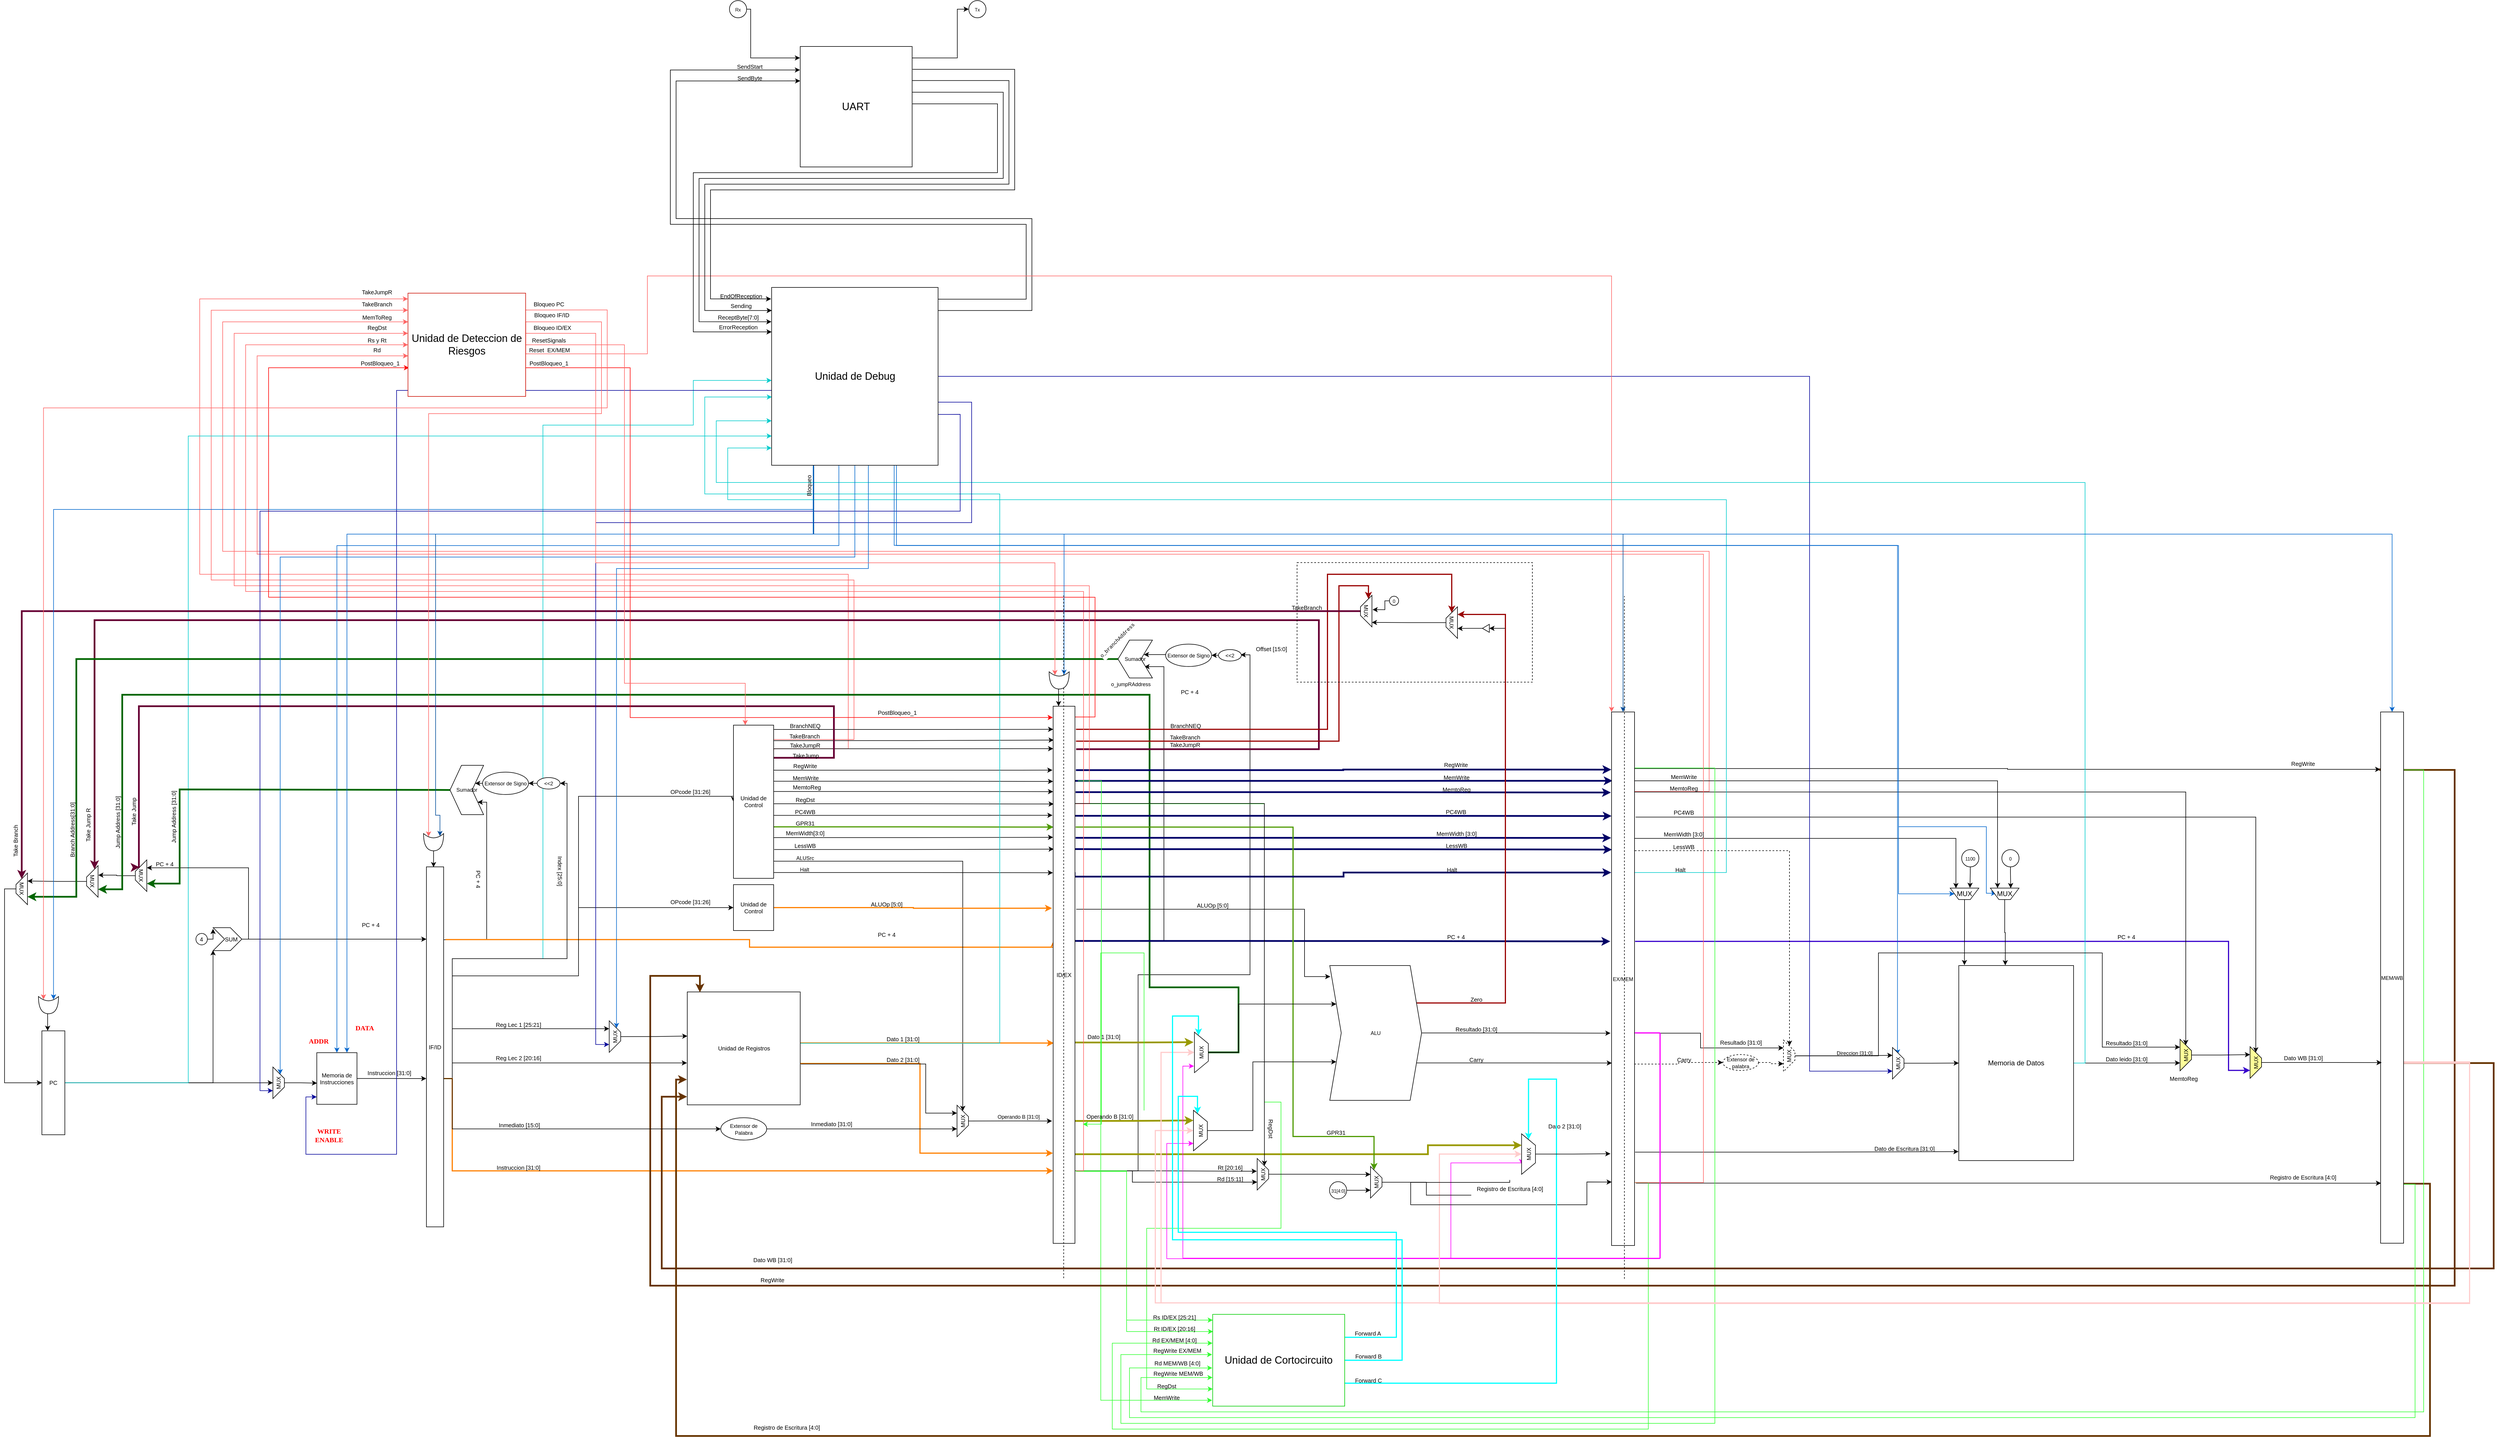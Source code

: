 <mxfile>
    <diagram id="nsO0EUOCZESrsiaP4EnO" name="Página-1">
        <mxGraphModel dx="832" dy="485" grid="0" gridSize="10" guides="1" tooltips="1" connect="1" arrows="0" fold="1" page="1" pageScale="1" pageWidth="4681" pageHeight="3300" math="0" shadow="0">
            <root>
                <mxCell id="0"/>
                <mxCell id="1" parent="0"/>
                <mxCell id="eA7bfFOB86OBrDw6atjK-1" style="edgeStyle=orthogonalEdgeStyle;rounded=0;orthogonalLoop=1;jettySize=auto;html=1;exitX=1.007;exitY=0.589;exitDx=0;exitDy=0;entryX=0;entryY=0.523;entryDx=0;entryDy=0;entryPerimeter=0;strokeColor=#00CCCC;exitPerimeter=0;" parent="1" source="GeJ-4YiUXc3DDAqgJPtG-3" target="__9EXHomSnBZIxej5PRO-1" edge="1">
                    <mxGeometry relative="1" as="geometry">
                        <Array as="points">
                            <mxPoint x="1020" y="2000"/>
                            <mxPoint x="1020" y="1790"/>
                            <mxPoint x="1178" y="1790"/>
                            <mxPoint x="1178" y="860"/>
                            <mxPoint x="1440" y="860"/>
                            <mxPoint x="1440" y="782"/>
                        </Array>
                    </mxGeometry>
                </mxCell>
                <mxCell id="-R_YAJmtKq0AJU0UYFQj-8" style="edgeStyle=orthogonalEdgeStyle;rounded=0;orthogonalLoop=1;jettySize=auto;html=1;exitX=1.01;exitY=0.149;exitDx=0;exitDy=0;entryX=-0.004;entryY=0.28;entryDx=0;entryDy=0;strokeColor=#FF6666;exitPerimeter=0;entryPerimeter=0;" parent="1" source="GeJ-4YiUXc3DDAqgJPtG-98" target="stt7AwazIX4MRT-nHH7e-105" edge="1">
                    <mxGeometry relative="1" as="geometry">
                        <Array as="points">
                            <mxPoint x="3210" y="1499"/>
                            <mxPoint x="3210" y="1080"/>
                            <mxPoint x="620" y="1080"/>
                            <mxPoint x="620" y="680"/>
                            <mxPoint x="943" y="680"/>
                        </Array>
                    </mxGeometry>
                </mxCell>
                <mxCell id="-R_YAJmtKq0AJU0UYFQj-6" style="edgeStyle=orthogonalEdgeStyle;rounded=0;orthogonalLoop=1;jettySize=auto;html=1;strokeColor=#FF6666;entryX=0;entryY=0.165;entryDx=0;entryDy=0;entryPerimeter=0;exitX=0.996;exitY=0.102;exitDx=0;exitDy=0;exitPerimeter=0;" parent="1" source="GeJ-4YiUXc3DDAqgJPtG-21" target="stt7AwazIX4MRT-nHH7e-105" edge="1">
                    <mxGeometry relative="1" as="geometry">
                        <mxPoint x="1580" y="1410" as="sourcePoint"/>
                        <mxPoint x="900" y="660" as="targetPoint"/>
                        <Array as="points">
                            <mxPoint x="1720" y="1408"/>
                            <mxPoint x="1720" y="1130"/>
                            <mxPoint x="600" y="1130"/>
                            <mxPoint x="600" y="660"/>
                        </Array>
                    </mxGeometry>
                </mxCell>
                <mxCell id="-R_YAJmtKq0AJU0UYFQj-1" style="edgeStyle=orthogonalEdgeStyle;rounded=0;orthogonalLoop=1;jettySize=auto;html=1;strokeColor=#FF6666;exitX=1.003;exitY=0.167;exitDx=0;exitDy=0;exitPerimeter=0;" parent="1" source="GeJ-4YiUXc3DDAqgJPtG-21" target="stt7AwazIX4MRT-nHH7e-105" edge="1">
                    <mxGeometry relative="1" as="geometry">
                        <mxPoint x="1580" y="1420" as="sourcePoint"/>
                        <Array as="points">
                            <mxPoint x="1710" y="1424"/>
                            <mxPoint x="1710" y="1120"/>
                            <mxPoint x="580" y="1120"/>
                            <mxPoint x="580" y="640"/>
                        </Array>
                    </mxGeometry>
                </mxCell>
                <mxCell id="GeJ-4YiUXc3DDAqgJPtG-13" style="edgeStyle=orthogonalEdgeStyle;rounded=0;orthogonalLoop=1;jettySize=auto;html=1;exitX=1;exitY=0.5;exitDx=0;exitDy=0;fontSize=10;entryX=-0.003;entryY=0.983;entryDx=0;entryDy=0;entryPerimeter=0;" parent="1" source="GeJ-4YiUXc3DDAqgJPtG-1" target="GeJ-4YiUXc3DDAqgJPtG-11" edge="1">
                    <mxGeometry relative="1" as="geometry">
                        <mxPoint x="514.3" y="1818.38" as="targetPoint"/>
                    </mxGeometry>
                </mxCell>
                <mxCell id="36cw2lMTBYeXFmEej-iU-12" style="edgeStyle=orthogonalEdgeStyle;rounded=0;orthogonalLoop=1;jettySize=auto;html=1;exitX=1;exitY=0.5;exitDx=0;exitDy=0;entryX=0.5;entryY=1;entryDx=0;entryDy=0;" parent="1" source="GeJ-4YiUXc3DDAqgJPtG-1" target="__9EXHomSnBZIxej5PRO-12" edge="1">
                    <mxGeometry relative="1" as="geometry"/>
                </mxCell>
                <mxCell id="36cw2lMTBYeXFmEej-iU-16" style="edgeStyle=orthogonalEdgeStyle;rounded=0;orthogonalLoop=1;jettySize=auto;html=1;exitX=1;exitY=0.5;exitDx=0;exitDy=0;entryX=0.001;entryY=0.837;entryDx=0;entryDy=0;strokeColor=#00CCCC;entryPerimeter=0;" parent="1" source="GeJ-4YiUXc3DDAqgJPtG-1" target="__9EXHomSnBZIxej5PRO-1" edge="1">
                    <mxGeometry relative="1" as="geometry">
                        <Array as="points">
                            <mxPoint x="560" y="2006"/>
                            <mxPoint x="560" y="879"/>
                            <mxPoint x="1577" y="879"/>
                        </Array>
                    </mxGeometry>
                </mxCell>
                <mxCell id="GeJ-4YiUXc3DDAqgJPtG-1" value="&lt;font style=&quot;font-size: 10px;&quot;&gt;PC&lt;/font&gt;" style="rounded=0;whiteSpace=wrap;html=1;" parent="1" vertex="1">
                    <mxGeometry x="305" y="1915.82" width="40" height="181.12" as="geometry"/>
                </mxCell>
                <mxCell id="36cw2lMTBYeXFmEej-iU-11" style="edgeStyle=orthogonalEdgeStyle;rounded=0;orthogonalLoop=1;jettySize=auto;html=1;exitX=1;exitY=0.5;exitDx=0;exitDy=0;entryX=-0.006;entryY=0.588;entryDx=0;entryDy=0;entryPerimeter=0;" parent="1" source="GeJ-4YiUXc3DDAqgJPtG-2" target="GeJ-4YiUXc3DDAqgJPtG-3" edge="1">
                    <mxGeometry relative="1" as="geometry"/>
                </mxCell>
                <mxCell id="GeJ-4YiUXc3DDAqgJPtG-2" value="Memoria de Instrucciones" style="rounded=0;whiteSpace=wrap;html=1;fontSize=10;" parent="1" vertex="1">
                    <mxGeometry x="784" y="1953.88" width="70" height="90" as="geometry"/>
                </mxCell>
                <mxCell id="36cw2lMTBYeXFmEej-iU-17" style="edgeStyle=orthogonalEdgeStyle;rounded=0;orthogonalLoop=1;jettySize=auto;html=1;exitX=0.993;exitY=0.198;exitDx=0;exitDy=0;entryX=0.179;entryY=0.253;entryDx=0;entryDy=0;entryPerimeter=0;strokeColor=#000000;exitPerimeter=0;" parent="1" source="GeJ-4YiUXc3DDAqgJPtG-3" target="g1Ni3DUUlescfRNZk5MB-1" edge="1">
                    <mxGeometry relative="1" as="geometry">
                        <Array as="points">
                            <mxPoint x="1005" y="1757"/>
                            <mxPoint x="1080" y="1757"/>
                            <mxPoint x="1080" y="1517"/>
                        </Array>
                    </mxGeometry>
                </mxCell>
                <mxCell id="36cw2lMTBYeXFmEej-iU-19" style="edgeStyle=orthogonalEdgeStyle;rounded=0;orthogonalLoop=1;jettySize=auto;html=1;exitX=1.11;exitY=0.202;exitDx=0;exitDy=0;entryX=0.042;entryY=0.435;entryDx=0;entryDy=0;strokeColor=#FF8000;exitPerimeter=0;entryPerimeter=0;strokeWidth=2;" parent="1" source="GeJ-4YiUXc3DDAqgJPtG-3" target="GeJ-4YiUXc3DDAqgJPtG-37" edge="1">
                    <mxGeometry relative="1" as="geometry">
                        <Array as="points">
                            <mxPoint x="1538" y="1757"/>
                            <mxPoint x="1538" y="1770"/>
                            <mxPoint x="2069" y="1770"/>
                        </Array>
                    </mxGeometry>
                </mxCell>
                <mxCell id="36cw2lMTBYeXFmEej-iU-20" style="edgeStyle=orthogonalEdgeStyle;rounded=0;orthogonalLoop=1;jettySize=auto;html=1;exitX=0.979;exitY=0.588;exitDx=0;exitDy=0;entryX=1;entryY=0.5;entryDx=0;entryDy=0;strokeColor=#000000;exitPerimeter=0;" parent="1" source="GeJ-4YiUXc3DDAqgJPtG-3" target="g1Ni3DUUlescfRNZk5MB-3" edge="1">
                    <mxGeometry relative="1" as="geometry">
                        <Array as="points">
                            <mxPoint x="1020" y="1999"/>
                            <mxPoint x="1020" y="1790"/>
                            <mxPoint x="1220" y="1790"/>
                            <mxPoint x="1220" y="1484"/>
                        </Array>
                    </mxGeometry>
                </mxCell>
                <mxCell id="36cw2lMTBYeXFmEej-iU-24" style="edgeStyle=orthogonalEdgeStyle;rounded=0;orthogonalLoop=1;jettySize=auto;html=1;exitX=1.056;exitY=0.588;exitDx=0;exitDy=0;entryX=0;entryY=0.5;entryDx=0;entryDy=0;strokeColor=#000000;exitPerimeter=0;" parent="1" source="GeJ-4YiUXc3DDAqgJPtG-3" target="GeJ-4YiUXc3DDAqgJPtG-49" edge="1">
                    <mxGeometry relative="1" as="geometry">
                        <Array as="points">
                            <mxPoint x="1020" y="1999"/>
                            <mxPoint x="1020" y="1820"/>
                            <mxPoint x="1240" y="1820"/>
                            <mxPoint x="1240" y="1701"/>
                        </Array>
                    </mxGeometry>
                </mxCell>
                <mxCell id="36cw2lMTBYeXFmEej-iU-25" style="edgeStyle=orthogonalEdgeStyle;rounded=0;orthogonalLoop=1;jettySize=auto;html=1;exitX=1.005;exitY=0.588;exitDx=0;exitDy=0;entryX=0;entryY=0.5;entryDx=0;entryDy=0;strokeColor=#000000;exitPerimeter=0;" parent="1" source="GeJ-4YiUXc3DDAqgJPtG-3" target="GeJ-4YiUXc3DDAqgJPtG-21" edge="1">
                    <mxGeometry relative="1" as="geometry">
                        <Array as="points">
                            <mxPoint x="1020" y="1999"/>
                            <mxPoint x="1020" y="1820"/>
                            <mxPoint x="1240" y="1820"/>
                            <mxPoint x="1240" y="1507"/>
                        </Array>
                    </mxGeometry>
                </mxCell>
                <mxCell id="36cw2lMTBYeXFmEej-iU-26" style="edgeStyle=orthogonalEdgeStyle;rounded=0;orthogonalLoop=1;jettySize=auto;html=1;exitX=0.933;exitY=0.588;exitDx=0;exitDy=0;entryX=0.25;entryY=1;entryDx=0;entryDy=0;strokeColor=#000000;exitPerimeter=0;" parent="1" source="GeJ-4YiUXc3DDAqgJPtG-3" target="__9EXHomSnBZIxej5PRO-15" edge="1">
                    <mxGeometry relative="1" as="geometry">
                        <Array as="points">
                            <mxPoint x="1020" y="1999"/>
                            <mxPoint x="1020" y="1912"/>
                        </Array>
                    </mxGeometry>
                </mxCell>
                <mxCell id="36cw2lMTBYeXFmEej-iU-32" style="edgeStyle=orthogonalEdgeStyle;rounded=0;orthogonalLoop=1;jettySize=auto;html=1;exitX=1.067;exitY=0.588;exitDx=0;exitDy=0;entryX=-0.003;entryY=0.629;entryDx=0;entryDy=0;entryPerimeter=0;strokeColor=#000000;exitPerimeter=0;" parent="1" source="GeJ-4YiUXc3DDAqgJPtG-3" target="GeJ-4YiUXc3DDAqgJPtG-23" edge="1">
                    <mxGeometry relative="1" as="geometry">
                        <Array as="points">
                            <mxPoint x="1020" y="1999"/>
                            <mxPoint x="1020" y="1972"/>
                        </Array>
                    </mxGeometry>
                </mxCell>
                <mxCell id="36cw2lMTBYeXFmEej-iU-35" style="edgeStyle=orthogonalEdgeStyle;rounded=0;orthogonalLoop=1;jettySize=auto;html=1;exitX=0.973;exitY=0.588;exitDx=0;exitDy=0;entryX=0;entryY=0.865;entryDx=0;entryDy=0;entryPerimeter=0;strokeColor=#FF8000;exitPerimeter=0;strokeWidth=2;" parent="1" source="GeJ-4YiUXc3DDAqgJPtG-3" target="GeJ-4YiUXc3DDAqgJPtG-37" edge="1">
                    <mxGeometry relative="1" as="geometry">
                        <Array as="points">
                            <mxPoint x="1020" y="1999"/>
                            <mxPoint x="1020" y="2160"/>
                        </Array>
                    </mxGeometry>
                </mxCell>
                <mxCell id="GeJ-4YiUXc3DDAqgJPtG-3" value="IF/ID" style="rounded=0;whiteSpace=wrap;html=1;fontSize=10;" parent="1" vertex="1">
                    <mxGeometry x="975" y="1630" width="30" height="627.5" as="geometry"/>
                </mxCell>
                <mxCell id="oJftJgN93Mbz7_XtPv3o-24" style="edgeStyle=orthogonalEdgeStyle;rounded=0;orthogonalLoop=1;jettySize=auto;html=1;exitX=0.5;exitY=0;exitDx=0;exitDy=0;entryX=0.699;entryY=1.017;entryDx=0;entryDy=0;entryPerimeter=0;" parent="1" source="GeJ-4YiUXc3DDAqgJPtG-10" target="g1Ni3DUUlescfRNZk5MB-19" edge="1">
                    <mxGeometry relative="1" as="geometry"/>
                </mxCell>
                <mxCell id="GeJ-4YiUXc3DDAqgJPtG-10" value="MUX" style="shape=trapezoid;perimeter=trapezoidPerimeter;whiteSpace=wrap;html=1;fixedSize=1;fontSize=10;rotation=90;direction=west;" parent="1" vertex="1">
                    <mxGeometry x="450.3" y="1635.38" width="55" height="20" as="geometry"/>
                </mxCell>
                <mxCell id="oJftJgN93Mbz7_XtPv3o-25" style="edgeStyle=orthogonalEdgeStyle;rounded=0;orthogonalLoop=1;jettySize=auto;html=1;exitX=1;exitY=0.5;exitDx=0;exitDy=0;entryX=0.75;entryY=1;entryDx=0;entryDy=0;" parent="1" source="GeJ-4YiUXc3DDAqgJPtG-11" target="GeJ-4YiUXc3DDAqgJPtG-10" edge="1">
                    <mxGeometry relative="1" as="geometry">
                        <Array as="points">
                            <mxPoint x="665" y="1756"/>
                            <mxPoint x="665" y="1632"/>
                        </Array>
                    </mxGeometry>
                </mxCell>
                <mxCell id="36cw2lMTBYeXFmEej-iU-15" style="edgeStyle=orthogonalEdgeStyle;rounded=0;orthogonalLoop=1;jettySize=auto;html=1;exitX=1;exitY=0.5;exitDx=0;exitDy=0;" parent="1" source="GeJ-4YiUXc3DDAqgJPtG-11" edge="1">
                    <mxGeometry relative="1" as="geometry">
                        <mxPoint x="975" y="1756" as="targetPoint"/>
                    </mxGeometry>
                </mxCell>
                <mxCell id="GeJ-4YiUXc3DDAqgJPtG-11" value="&amp;nbsp; &amp;nbsp; &amp;nbsp;SUM" style="shape=step;perimeter=stepPerimeter;whiteSpace=wrap;html=1;fixedSize=1;fontSize=10;" parent="1" vertex="1">
                    <mxGeometry x="603.36" y="1736" width="50" height="40" as="geometry"/>
                </mxCell>
                <mxCell id="GeJ-4YiUXc3DDAqgJPtG-16" style="edgeStyle=orthogonalEdgeStyle;rounded=0;orthogonalLoop=1;jettySize=auto;html=1;exitX=1;exitY=0.5;exitDx=0;exitDy=0;entryX=-0.003;entryY=0.05;entryDx=0;entryDy=0;entryPerimeter=0;fontSize=10;" parent="1" source="GeJ-4YiUXc3DDAqgJPtG-20" target="GeJ-4YiUXc3DDAqgJPtG-11" edge="1">
                    <mxGeometry relative="1" as="geometry">
                        <mxPoint x="583.36" y="1751" as="sourcePoint"/>
                    </mxGeometry>
                </mxCell>
                <mxCell id="GeJ-4YiUXc3DDAqgJPtG-20" value="4" style="ellipse;whiteSpace=wrap;html=1;aspect=fixed;fontSize=10;" parent="1" vertex="1">
                    <mxGeometry x="573.36" y="1746" width="20" height="20" as="geometry"/>
                </mxCell>
                <mxCell id="36cw2lMTBYeXFmEej-iU-48" style="edgeStyle=orthogonalEdgeStyle;rounded=0;orthogonalLoop=1;jettySize=auto;html=1;exitX=0.994;exitY=0.888;exitDx=0;exitDy=0;entryX=0;entryY=0.5;entryDx=0;entryDy=0;strokeColor=#000000;exitPerimeter=0;" parent="1" source="GeJ-4YiUXc3DDAqgJPtG-21" target="GeJ-4YiUXc3DDAqgJPtG-78" edge="1">
                    <mxGeometry relative="1" as="geometry"/>
                </mxCell>
                <mxCell id="36cw2lMTBYeXFmEej-iU-49" style="edgeStyle=orthogonalEdgeStyle;rounded=0;orthogonalLoop=1;jettySize=auto;html=1;exitX=1.014;exitY=0.812;exitDx=0;exitDy=0;strokeColor=#000000;exitPerimeter=0;entryX=0.028;entryY=0.266;entryDx=0;entryDy=0;entryPerimeter=0;" parent="1" source="GeJ-4YiUXc3DDAqgJPtG-21" target="GeJ-4YiUXc3DDAqgJPtG-37" edge="1">
                    <mxGeometry relative="1" as="geometry">
                        <mxPoint x="2065" y="1599" as="targetPoint"/>
                    </mxGeometry>
                </mxCell>
                <mxCell id="36cw2lMTBYeXFmEej-iU-52" style="edgeStyle=orthogonalEdgeStyle;rounded=0;orthogonalLoop=1;jettySize=auto;html=1;exitX=0.996;exitY=0.734;exitDx=0;exitDy=0;entryX=-0.001;entryY=0.244;entryDx=0;entryDy=0;entryPerimeter=0;strokeColor=#000000;exitPerimeter=0;" parent="1" source="GeJ-4YiUXc3DDAqgJPtG-21" target="GeJ-4YiUXc3DDAqgJPtG-37" edge="1">
                    <mxGeometry relative="1" as="geometry"/>
                </mxCell>
                <mxCell id="36cw2lMTBYeXFmEej-iU-54" style="edgeStyle=orthogonalEdgeStyle;rounded=0;orthogonalLoop=1;jettySize=auto;html=1;exitX=1.006;exitY=0.664;exitDx=0;exitDy=0;entryX=0.019;entryY=0.225;entryDx=0;entryDy=0;entryPerimeter=0;strokeColor=#4D9900;exitPerimeter=0;strokeWidth=2;" parent="1" source="GeJ-4YiUXc3DDAqgJPtG-21" target="GeJ-4YiUXc3DDAqgJPtG-37" edge="1">
                    <mxGeometry relative="1" as="geometry"/>
                </mxCell>
                <mxCell id="36cw2lMTBYeXFmEej-iU-56" style="edgeStyle=orthogonalEdgeStyle;rounded=0;orthogonalLoop=1;jettySize=auto;html=1;exitX=1.006;exitY=0.589;exitDx=0;exitDy=0;entryX=-0.028;entryY=0.203;entryDx=0;entryDy=0;entryPerimeter=0;strokeColor=#000000;exitPerimeter=0;" parent="1" source="GeJ-4YiUXc3DDAqgJPtG-21" target="GeJ-4YiUXc3DDAqgJPtG-37" edge="1">
                    <mxGeometry relative="1" as="geometry"/>
                </mxCell>
                <mxCell id="36cw2lMTBYeXFmEej-iU-59" style="edgeStyle=orthogonalEdgeStyle;rounded=0;orthogonalLoop=1;jettySize=auto;html=1;exitX=1.002;exitY=0.513;exitDx=0;exitDy=0;entryX=0.027;entryY=0.182;entryDx=0;entryDy=0;entryPerimeter=0;strokeColor=#000000;exitPerimeter=0;" parent="1" source="GeJ-4YiUXc3DDAqgJPtG-21" target="GeJ-4YiUXc3DDAqgJPtG-37" edge="1">
                    <mxGeometry relative="1" as="geometry"/>
                </mxCell>
                <mxCell id="36cw2lMTBYeXFmEej-iU-60" style="edgeStyle=orthogonalEdgeStyle;rounded=0;orthogonalLoop=1;jettySize=auto;html=1;exitX=0.998;exitY=0.433;exitDx=0;exitDy=0;entryX=-0.001;entryY=0.159;entryDx=0;entryDy=0;entryPerimeter=0;strokeColor=#000000;exitPerimeter=0;" parent="1" source="GeJ-4YiUXc3DDAqgJPtG-21" target="GeJ-4YiUXc3DDAqgJPtG-37" edge="1">
                    <mxGeometry relative="1" as="geometry"/>
                </mxCell>
                <mxCell id="36cw2lMTBYeXFmEej-iU-69" style="edgeStyle=orthogonalEdgeStyle;rounded=0;orthogonalLoop=1;jettySize=auto;html=1;exitX=0.998;exitY=0.366;exitDx=0;exitDy=0;entryX=-0.001;entryY=0.14;entryDx=0;entryDy=0;entryPerimeter=0;strokeColor=#000000;exitPerimeter=0;" parent="1" source="GeJ-4YiUXc3DDAqgJPtG-21" target="GeJ-4YiUXc3DDAqgJPtG-37" edge="1">
                    <mxGeometry relative="1" as="geometry"/>
                </mxCell>
                <mxCell id="36cw2lMTBYeXFmEej-iU-70" style="edgeStyle=orthogonalEdgeStyle;rounded=0;orthogonalLoop=1;jettySize=auto;html=1;exitX=1.002;exitY=0.294;exitDx=0;exitDy=0;entryX=-0.031;entryY=0.119;entryDx=0;entryDy=0;entryPerimeter=0;strokeColor=#000000;exitPerimeter=0;" parent="1" source="GeJ-4YiUXc3DDAqgJPtG-21" target="GeJ-4YiUXc3DDAqgJPtG-37" edge="1">
                    <mxGeometry relative="1" as="geometry"/>
                </mxCell>
                <mxCell id="36cw2lMTBYeXFmEej-iU-72" style="edgeStyle=orthogonalEdgeStyle;rounded=0;orthogonalLoop=1;jettySize=auto;html=1;exitX=0.999;exitY=0.154;exitDx=0;exitDy=0;entryX=0.004;entryY=0.079;entryDx=0;entryDy=0;entryPerimeter=0;strokeColor=#000000;exitPerimeter=0;" parent="1" source="GeJ-4YiUXc3DDAqgJPtG-21" target="GeJ-4YiUXc3DDAqgJPtG-37" edge="1">
                    <mxGeometry relative="1" as="geometry"/>
                </mxCell>
                <mxCell id="36cw2lMTBYeXFmEej-iU-73" style="edgeStyle=orthogonalEdgeStyle;rounded=0;orthogonalLoop=1;jettySize=auto;html=1;entryX=0.027;entryY=0.063;entryDx=0;entryDy=0;entryPerimeter=0;strokeColor=#000000;exitX=1;exitY=0.101;exitDx=0;exitDy=0;exitPerimeter=0;" parent="1" source="GeJ-4YiUXc3DDAqgJPtG-21" target="GeJ-4YiUXc3DDAqgJPtG-37" edge="1">
                    <mxGeometry relative="1" as="geometry">
                        <mxPoint x="1585" y="1380" as="sourcePoint"/>
                    </mxGeometry>
                </mxCell>
                <mxCell id="36cw2lMTBYeXFmEej-iU-74" style="edgeStyle=orthogonalEdgeStyle;rounded=0;orthogonalLoop=1;jettySize=auto;html=1;exitX=1.002;exitY=0.028;exitDx=0;exitDy=0;entryX=0.004;entryY=0.043;entryDx=0;entryDy=0;entryPerimeter=0;strokeColor=#000000;exitPerimeter=0;" parent="1" source="GeJ-4YiUXc3DDAqgJPtG-21" target="GeJ-4YiUXc3DDAqgJPtG-37" edge="1">
                    <mxGeometry relative="1" as="geometry"/>
                </mxCell>
                <mxCell id="36cw2lMTBYeXFmEej-iU-75" style="edgeStyle=orthogonalEdgeStyle;rounded=0;orthogonalLoop=1;jettySize=auto;html=1;exitX=0.994;exitY=0.213;exitDx=0;exitDy=0;entryX=1;entryY=0.25;entryDx=0;entryDy=0;strokeColor=#660033;exitPerimeter=0;strokeWidth=3;" parent="1" source="GeJ-4YiUXc3DDAqgJPtG-21" target="GeJ-4YiUXc3DDAqgJPtG-10" edge="1">
                    <mxGeometry relative="1" as="geometry">
                        <Array as="points">
                            <mxPoint x="1685" y="1440"/>
                            <mxPoint x="1685" y="1350"/>
                            <mxPoint x="474" y="1350"/>
                            <mxPoint x="474" y="1631"/>
                        </Array>
                    </mxGeometry>
                </mxCell>
                <mxCell id="AGbrYrpLCRCUEJa8csXi-2" style="edgeStyle=orthogonalEdgeStyle;rounded=0;orthogonalLoop=1;jettySize=auto;html=1;exitX=1.001;exitY=0.962;exitDx=0;exitDy=0;entryX=-0.011;entryY=0.31;entryDx=0;entryDy=0;entryPerimeter=0;exitPerimeter=0;" parent="1" source="GeJ-4YiUXc3DDAqgJPtG-21" target="GeJ-4YiUXc3DDAqgJPtG-37" edge="1">
                    <mxGeometry relative="1" as="geometry">
                        <Array as="points">
                            <mxPoint x="1824" y="1640"/>
                        </Array>
                    </mxGeometry>
                </mxCell>
                <mxCell id="GeJ-4YiUXc3DDAqgJPtG-21" value="Unidad de Control" style="whiteSpace=wrap;html=1;fontSize=10;" parent="1" vertex="1">
                    <mxGeometry x="1510" y="1382.98" width="70" height="267.02" as="geometry"/>
                </mxCell>
                <mxCell id="36cw2lMTBYeXFmEej-iU-40" style="edgeStyle=orthogonalEdgeStyle;rounded=0;orthogonalLoop=1;jettySize=auto;html=1;exitX=1.002;exitY=0.452;exitDx=0;exitDy=0;entryX=0.033;entryY=0.627;entryDx=0;entryDy=0;strokeColor=#FF8000;exitPerimeter=0;entryPerimeter=0;strokeWidth=2;" parent="1" source="GeJ-4YiUXc3DDAqgJPtG-23" target="GeJ-4YiUXc3DDAqgJPtG-37" edge="1">
                    <mxGeometry relative="1" as="geometry"/>
                </mxCell>
                <mxCell id="36cw2lMTBYeXFmEej-iU-80" style="edgeStyle=orthogonalEdgeStyle;rounded=0;orthogonalLoop=1;jettySize=auto;html=1;exitX=0.998;exitY=0.634;exitDx=0;exitDy=0;entryX=-0.009;entryY=0.832;entryDx=0;entryDy=0;entryPerimeter=0;strokeColor=#FF8000;fontSize=10;exitPerimeter=0;strokeWidth=2;" parent="1" source="GeJ-4YiUXc3DDAqgJPtG-23" target="GeJ-4YiUXc3DDAqgJPtG-37" edge="1">
                    <mxGeometry relative="1" as="geometry">
                        <Array as="points">
                            <mxPoint x="1835" y="1973"/>
                            <mxPoint x="1835" y="2129"/>
                        </Array>
                    </mxGeometry>
                </mxCell>
                <mxCell id="36cw2lMTBYeXFmEej-iU-81" style="edgeStyle=orthogonalEdgeStyle;rounded=0;orthogonalLoop=1;jettySize=auto;html=1;exitX=1.006;exitY=0.638;exitDx=0;exitDy=0;entryX=0.25;entryY=1;entryDx=0;entryDy=0;strokeColor=#000000;fontSize=10;exitPerimeter=0;" parent="1" source="GeJ-4YiUXc3DDAqgJPtG-23" target="GeJ-4YiUXc3DDAqgJPtG-78" edge="1">
                    <mxGeometry relative="1" as="geometry">
                        <Array as="points">
                            <mxPoint x="1845" y="1974"/>
                            <mxPoint x="1845" y="2059"/>
                        </Array>
                    </mxGeometry>
                </mxCell>
                <mxCell id="stt7AwazIX4MRT-nHH7e-32" style="edgeStyle=orthogonalEdgeStyle;rounded=0;orthogonalLoop=1;jettySize=auto;html=1;exitX=1.003;exitY=0.455;exitDx=0;exitDy=0;entryX=0.002;entryY=0.616;entryDx=0;entryDy=0;entryPerimeter=0;exitPerimeter=0;strokeColor=#00CCCC;" parent="1" source="GeJ-4YiUXc3DDAqgJPtG-23" target="__9EXHomSnBZIxej5PRO-1" edge="1">
                    <mxGeometry relative="1" as="geometry">
                        <Array as="points">
                            <mxPoint x="1974" y="1938"/>
                            <mxPoint x="1974" y="980"/>
                            <mxPoint x="1460" y="980"/>
                            <mxPoint x="1460" y="811"/>
                        </Array>
                    </mxGeometry>
                </mxCell>
                <mxCell id="GeJ-4YiUXc3DDAqgJPtG-23" value="Unidad de Registros" style="whiteSpace=wrap;html=1;aspect=fixed;fontSize=10;" parent="1" vertex="1">
                    <mxGeometry x="1429.5" y="1848" width="196.81" height="196.81" as="geometry"/>
                </mxCell>
                <mxCell id="GeJ-4YiUXc3DDAqgJPtG-27" value="" style="group" parent="1" connectable="0" vertex="1">
                    <mxGeometry x="890.36" y="1969.38" width="70" height="30" as="geometry"/>
                </mxCell>
                <mxCell id="GeJ-4YiUXc3DDAqgJPtG-26" value="Instruccion [31:0]" style="text;html=1;align=center;verticalAlign=middle;resizable=0;points=[];autosize=1;strokeColor=none;fillColor=none;fontSize=10;" parent="GeJ-4YiUXc3DDAqgJPtG-27" vertex="1">
                    <mxGeometry x="-30" y="5" width="100" height="30" as="geometry"/>
                </mxCell>
                <mxCell id="36cw2lMTBYeXFmEej-iU-76" style="edgeStyle=orthogonalEdgeStyle;rounded=0;orthogonalLoop=1;jettySize=auto;html=1;exitX=0.933;exitY=0.865;exitDx=0;exitDy=0;entryX=0.405;entryY=1.032;entryDx=0;entryDy=0;entryPerimeter=0;strokeColor=#000000;exitPerimeter=0;" parent="1" source="GeJ-4YiUXc3DDAqgJPtG-37" target="xFozvdnHbfWjVGbM0NR0-1" edge="1">
                    <mxGeometry relative="1" as="geometry"/>
                </mxCell>
                <mxCell id="36cw2lMTBYeXFmEej-iU-77" style="edgeStyle=orthogonalEdgeStyle;rounded=0;orthogonalLoop=1;jettySize=auto;html=1;exitX=0.933;exitY=0.865;exitDx=0;exitDy=0;entryX=0.75;entryY=1;entryDx=0;entryDy=0;strokeColor=#000000;fontSize=10;exitPerimeter=0;" parent="1" source="GeJ-4YiUXc3DDAqgJPtG-37" target="xFozvdnHbfWjVGbM0NR0-1" edge="1">
                    <mxGeometry relative="1" as="geometry">
                        <Array as="points">
                            <mxPoint x="2205" y="2160"/>
                            <mxPoint x="2205" y="2180"/>
                        </Array>
                    </mxGeometry>
                </mxCell>
                <mxCell id="36cw2lMTBYeXFmEej-iU-79" style="edgeStyle=orthogonalEdgeStyle;rounded=0;orthogonalLoop=1;jettySize=auto;html=1;exitX=1.017;exitY=0.865;exitDx=0;exitDy=0;entryX=0.964;entryY=0.458;entryDx=0;entryDy=0;strokeColor=#000000;fontSize=10;exitPerimeter=0;entryPerimeter=0;" parent="1" source="GeJ-4YiUXc3DDAqgJPtG-37" target="g1Ni3DUUlescfRNZk5MB-34" edge="1">
                    <mxGeometry relative="1" as="geometry">
                        <Array as="points">
                            <mxPoint x="2215" y="2160"/>
                            <mxPoint x="2215" y="1818"/>
                            <mxPoint x="2410" y="1818"/>
                            <mxPoint x="2410" y="1260"/>
                        </Array>
                    </mxGeometry>
                </mxCell>
                <mxCell id="36cw2lMTBYeXFmEej-iU-83" style="edgeStyle=orthogonalEdgeStyle;rounded=0;orthogonalLoop=1;jettySize=auto;html=1;exitX=1;exitY=0.834;exitDx=0;exitDy=0;entryX=0.283;entryY=0.988;entryDx=0;entryDy=0;strokeColor=#999900;fontSize=10;exitPerimeter=0;entryPerimeter=0;strokeWidth=3;" parent="1" source="GeJ-4YiUXc3DDAqgJPtG-37" target="NdHW7pGykoZ27UPeYJ3a-1" edge="1">
                    <mxGeometry relative="1" as="geometry">
                        <Array as="points">
                            <mxPoint x="2720" y="2131"/>
                            <mxPoint x="2720" y="2115"/>
                        </Array>
                    </mxGeometry>
                </mxCell>
                <mxCell id="36cw2lMTBYeXFmEej-iU-87" style="edgeStyle=orthogonalEdgeStyle;rounded=0;orthogonalLoop=1;jettySize=auto;html=1;exitX=1.058;exitY=0.378;exitDx=0;exitDy=0;entryX=0.006;entryY=0.082;entryDx=0;entryDy=0;entryPerimeter=0;strokeColor=#000000;fontSize=10;exitPerimeter=0;" parent="1" source="GeJ-4YiUXc3DDAqgJPtG-37" target="GeJ-4YiUXc3DDAqgJPtG-90" edge="1">
                    <mxGeometry relative="1" as="geometry">
                        <Array as="points">
                            <mxPoint x="2505" y="1704"/>
                            <mxPoint x="2505" y="1821"/>
                        </Array>
                    </mxGeometry>
                </mxCell>
                <mxCell id="36cw2lMTBYeXFmEej-iU-88" style="edgeStyle=orthogonalEdgeStyle;rounded=0;orthogonalLoop=1;jettySize=auto;html=1;exitX=0.5;exitY=0;exitDx=0;exitDy=0;entryX=0.25;entryY=1;entryDx=0;entryDy=0;strokeColor=#006600;fontSize=10;strokeWidth=3;" parent="1" source="stt7AwazIX4MRT-nHH7e-88" target="g1Ni3DUUlescfRNZk5MB-19" edge="1">
                    <mxGeometry relative="1" as="geometry">
                        <Array as="points">
                            <mxPoint x="2390" y="1953"/>
                            <mxPoint x="2390" y="1840"/>
                            <mxPoint x="2235" y="1840"/>
                            <mxPoint x="2235" y="1330"/>
                            <mxPoint x="445" y="1330"/>
                            <mxPoint x="445" y="1669"/>
                        </Array>
                    </mxGeometry>
                </mxCell>
                <mxCell id="36cw2lMTBYeXFmEej-iU-90" style="edgeStyle=orthogonalEdgeStyle;rounded=0;orthogonalLoop=1;jettySize=auto;html=1;strokeColor=#000000;fontSize=10;exitX=1.029;exitY=0.437;exitDx=0;exitDy=0;exitPerimeter=0;entryX=0.233;entryY=0.3;entryDx=0;entryDy=0;entryPerimeter=0;" parent="1" source="GeJ-4YiUXc3DDAqgJPtG-37" target="g1Ni3DUUlescfRNZk5MB-30" edge="1">
                    <mxGeometry relative="1" as="geometry">
                        <mxPoint x="2105" y="1780" as="sourcePoint"/>
                        <Array as="points">
                            <mxPoint x="2260" y="1759"/>
                            <mxPoint x="2260" y="1281"/>
                        </Array>
                        <mxPoint x="2250" y="1280" as="targetPoint"/>
                    </mxGeometry>
                </mxCell>
                <mxCell id="36cw2lMTBYeXFmEej-iU-94" style="edgeStyle=orthogonalEdgeStyle;rounded=0;orthogonalLoop=1;jettySize=auto;html=1;exitX=1.011;exitY=0.437;exitDx=0;exitDy=0;entryX=-0.057;entryY=0.43;entryDx=0;entryDy=0;entryPerimeter=0;strokeColor=#000066;fontSize=10;exitPerimeter=0;strokeWidth=3;" parent="1" source="GeJ-4YiUXc3DDAqgJPtG-37" target="GeJ-4YiUXc3DDAqgJPtG-98" edge="1">
                    <mxGeometry relative="1" as="geometry"/>
                </mxCell>
                <mxCell id="36cw2lMTBYeXFmEej-iU-95" style="edgeStyle=orthogonalEdgeStyle;rounded=0;orthogonalLoop=1;jettySize=auto;html=1;exitX=1.004;exitY=0.266;exitDx=0;exitDy=0;entryX=0.019;entryY=0.258;entryDx=0;entryDy=0;entryPerimeter=0;strokeColor=#000066;fontSize=10;exitPerimeter=0;strokeWidth=3;" parent="1" source="GeJ-4YiUXc3DDAqgJPtG-37" target="GeJ-4YiUXc3DDAqgJPtG-98" edge="1">
                    <mxGeometry relative="1" as="geometry"/>
                </mxCell>
                <mxCell id="36cw2lMTBYeXFmEej-iU-96" style="edgeStyle=orthogonalEdgeStyle;rounded=0;orthogonalLoop=1;jettySize=auto;html=1;exitX=1.028;exitY=0.245;exitDx=0;exitDy=0;entryX=-0.018;entryY=0.236;entryDx=0;entryDy=0;entryPerimeter=0;strokeColor=#000066;fontSize=10;exitPerimeter=0;strokeWidth=3;" parent="1" source="GeJ-4YiUXc3DDAqgJPtG-37" target="GeJ-4YiUXc3DDAqgJPtG-98" edge="1">
                    <mxGeometry relative="1" as="geometry"/>
                </mxCell>
                <mxCell id="36cw2lMTBYeXFmEej-iU-99" style="edgeStyle=orthogonalEdgeStyle;rounded=0;orthogonalLoop=1;jettySize=auto;html=1;exitX=1.033;exitY=0.225;exitDx=0;exitDy=0;entryX=0;entryY=0.75;entryDx=0;entryDy=0;strokeColor=#4D9900;fontSize=10;exitPerimeter=0;strokeWidth=2;" parent="1" source="GeJ-4YiUXc3DDAqgJPtG-37" target="_uhevw5MlU9q2Q93x5Mt-60" edge="1">
                    <mxGeometry relative="1" as="geometry">
                        <Array as="points">
                            <mxPoint x="2485" y="1561"/>
                            <mxPoint x="2485" y="2100"/>
                            <mxPoint x="2626" y="2100"/>
                        </Array>
                    </mxGeometry>
                </mxCell>
                <mxCell id="36cw2lMTBYeXFmEej-iU-101" style="edgeStyle=orthogonalEdgeStyle;rounded=0;orthogonalLoop=1;jettySize=auto;html=1;exitX=0.995;exitY=0.204;exitDx=0;exitDy=0;entryX=0;entryY=0.195;entryDx=0;entryDy=0;entryPerimeter=0;strokeColor=#000066;fontSize=10;exitPerimeter=0;strokeWidth=3;" parent="1" source="GeJ-4YiUXc3DDAqgJPtG-37" target="GeJ-4YiUXc3DDAqgJPtG-98" edge="1">
                    <mxGeometry relative="1" as="geometry"/>
                </mxCell>
                <mxCell id="36cw2lMTBYeXFmEej-iU-104" style="edgeStyle=orthogonalEdgeStyle;rounded=0;orthogonalLoop=1;jettySize=auto;html=1;exitX=1.029;exitY=0.16;exitDx=0;exitDy=0;entryX=-0.031;entryY=0.151;entryDx=0;entryDy=0;entryPerimeter=0;strokeColor=#000066;fontSize=10;exitPerimeter=0;strokeWidth=3;" parent="1" source="GeJ-4YiUXc3DDAqgJPtG-37" target="GeJ-4YiUXc3DDAqgJPtG-98" edge="1">
                    <mxGeometry relative="1" as="geometry"/>
                </mxCell>
                <mxCell id="36cw2lMTBYeXFmEej-iU-106" style="edgeStyle=orthogonalEdgeStyle;rounded=0;orthogonalLoop=1;jettySize=auto;html=1;exitX=0.995;exitY=0.139;exitDx=0;exitDy=0;entryX=0.043;entryY=0.129;entryDx=0;entryDy=0;entryPerimeter=0;strokeColor=#000066;fontSize=10;exitPerimeter=0;strokeWidth=3;" parent="1" source="GeJ-4YiUXc3DDAqgJPtG-37" target="GeJ-4YiUXc3DDAqgJPtG-98" edge="1">
                    <mxGeometry relative="1" as="geometry"/>
                </mxCell>
                <mxCell id="36cw2lMTBYeXFmEej-iU-107" style="edgeStyle=orthogonalEdgeStyle;rounded=0;orthogonalLoop=1;jettySize=auto;html=1;exitX=1.043;exitY=0.119;exitDx=0;exitDy=0;entryX=-0.011;entryY=0.108;entryDx=0;entryDy=0;entryPerimeter=0;strokeColor=#000066;fontSize=10;exitPerimeter=0;strokeWidth=3;" parent="1" source="GeJ-4YiUXc3DDAqgJPtG-37" target="GeJ-4YiUXc3DDAqgJPtG-98" edge="1">
                    <mxGeometry relative="1" as="geometry"/>
                </mxCell>
                <mxCell id="36cw2lMTBYeXFmEej-iU-109" style="edgeStyle=orthogonalEdgeStyle;rounded=0;orthogonalLoop=1;jettySize=auto;html=1;exitX=1.052;exitY=0.08;exitDx=0;exitDy=0;entryX=1;entryY=0.75;entryDx=0;entryDy=0;strokeColor=#660033;fontSize=10;exitPerimeter=0;strokeWidth=3;" parent="1" source="GeJ-4YiUXc3DDAqgJPtG-37" target="g1Ni3DUUlescfRNZk5MB-19" edge="1">
                    <mxGeometry relative="1" as="geometry">
                        <Array as="points">
                            <mxPoint x="2530" y="1425"/>
                            <mxPoint x="2530" y="1200"/>
                            <mxPoint x="397" y="1200"/>
                        </Array>
                    </mxGeometry>
                </mxCell>
                <mxCell id="36cw2lMTBYeXFmEej-iU-111" style="edgeStyle=orthogonalEdgeStyle;rounded=0;orthogonalLoop=1;jettySize=auto;html=1;exitX=1.046;exitY=0.065;exitDx=0;exitDy=0;entryX=1;entryY=0.75;entryDx=0;entryDy=0;strokeColor=#990000;fontSize=10;exitPerimeter=0;strokeWidth=2;" parent="1" source="GeJ-4YiUXc3DDAqgJPtG-37" target="g1Ni3DUUlescfRNZk5MB-55" edge="1">
                    <mxGeometry relative="1" as="geometry">
                        <Array as="points">
                            <mxPoint x="2565" y="1411"/>
                            <mxPoint x="2565" y="1140"/>
                            <mxPoint x="2616" y="1140"/>
                        </Array>
                    </mxGeometry>
                </mxCell>
                <mxCell id="36cw2lMTBYeXFmEej-iU-112" style="edgeStyle=orthogonalEdgeStyle;rounded=0;orthogonalLoop=1;jettySize=auto;html=1;exitX=1.046;exitY=0.043;exitDx=0;exitDy=0;entryX=1;entryY=0.5;entryDx=0;entryDy=0;strokeColor=#990000;fontSize=10;exitPerimeter=0;strokeWidth=2;" parent="1" source="GeJ-4YiUXc3DDAqgJPtG-37" target="g1Ni3DUUlescfRNZk5MB-46" edge="1">
                    <mxGeometry relative="1" as="geometry">
                        <Array as="points">
                            <mxPoint x="2545" y="1390"/>
                            <mxPoint x="2545" y="1120"/>
                            <mxPoint x="2762" y="1120"/>
                        </Array>
                    </mxGeometry>
                </mxCell>
                <mxCell id="stt7AwazIX4MRT-nHH7e-56" style="edgeStyle=orthogonalEdgeStyle;rounded=0;orthogonalLoop=1;jettySize=auto;html=1;exitX=1.053;exitY=0.866;exitDx=0;exitDy=0;entryX=0.001;entryY=0.057;entryDx=0;entryDy=0;strokeColor=#33FF33;exitPerimeter=0;entryPerimeter=0;" parent="1" source="GeJ-4YiUXc3DDAqgJPtG-37" target="stt7AwazIX4MRT-nHH7e-55" edge="1">
                    <mxGeometry relative="1" as="geometry">
                        <Array as="points">
                            <mxPoint x="2195" y="2161"/>
                            <mxPoint x="2195" y="2420"/>
                            <mxPoint x="2345" y="2420"/>
                        </Array>
                    </mxGeometry>
                </mxCell>
                <mxCell id="stt7AwazIX4MRT-nHH7e-57" style="edgeStyle=orthogonalEdgeStyle;rounded=0;orthogonalLoop=1;jettySize=auto;html=1;exitX=1.013;exitY=0.865;exitDx=0;exitDy=0;entryX=0.003;entryY=0.19;entryDx=0;entryDy=0;entryPerimeter=0;strokeColor=#33FF33;exitPerimeter=0;" parent="1" source="GeJ-4YiUXc3DDAqgJPtG-37" target="stt7AwazIX4MRT-nHH7e-55" edge="1">
                    <mxGeometry relative="1" as="geometry">
                        <Array as="points">
                            <mxPoint x="2195" y="2160"/>
                            <mxPoint x="2195" y="2440"/>
                            <mxPoint x="2346" y="2440"/>
                        </Array>
                    </mxGeometry>
                </mxCell>
                <mxCell id="stt7AwazIX4MRT-nHH7e-82" style="edgeStyle=orthogonalEdgeStyle;rounded=0;orthogonalLoop=1;jettySize=auto;html=1;exitX=0.975;exitY=0.772;exitDx=0;exitDy=0;entryX=0.25;entryY=1;entryDx=0;entryDy=0;strokeColor=#999900;exitPerimeter=0;strokeWidth=3;" parent="1" source="GeJ-4YiUXc3DDAqgJPtG-37" target="stt7AwazIX4MRT-nHH7e-81" edge="1">
                    <mxGeometry relative="1" as="geometry"/>
                </mxCell>
                <mxCell id="stt7AwazIX4MRT-nHH7e-90" style="edgeStyle=orthogonalEdgeStyle;rounded=0;orthogonalLoop=1;jettySize=auto;html=1;entryX=0.248;entryY=1.066;entryDx=0;entryDy=0;entryPerimeter=0;strokeColor=#999900;exitX=0.991;exitY=0.626;exitDx=0;exitDy=0;exitPerimeter=0;strokeWidth=3;" parent="1" source="GeJ-4YiUXc3DDAqgJPtG-37" target="stt7AwazIX4MRT-nHH7e-88" edge="1">
                    <mxGeometry relative="1" as="geometry">
                        <mxPoint x="2125" y="1970" as="sourcePoint"/>
                    </mxGeometry>
                </mxCell>
                <mxCell id="ns99fz2SICH5MT8UftB1-1" style="edgeStyle=orthogonalEdgeStyle;rounded=0;orthogonalLoop=1;jettySize=auto;html=1;exitX=0.947;exitY=0.179;exitDx=0;exitDy=0;exitPerimeter=0;strokeColor=#33ff33;entryX=0.001;entryY=0.813;entryDx=0;entryDy=0;entryPerimeter=0;" parent="1" source="GeJ-4YiUXc3DDAqgJPtG-37" target="stt7AwazIX4MRT-nHH7e-55" edge="1">
                    <mxGeometry relative="1" as="geometry">
                        <mxPoint x="2110" y="1584" as="sourcePoint"/>
                        <Array as="points">
                            <mxPoint x="2103" y="1520"/>
                            <mxPoint x="2435" y="1520"/>
                            <mxPoint x="2435" y="2040"/>
                            <mxPoint x="2464" y="2040"/>
                            <mxPoint x="2464" y="2260"/>
                            <mxPoint x="2230" y="2260"/>
                            <mxPoint x="2230" y="2540"/>
                        </Array>
                        <mxPoint x="2345" y="2540" as="targetPoint"/>
                    </mxGeometry>
                </mxCell>
                <mxCell id="-R_YAJmtKq0AJU0UYFQj-10" style="edgeStyle=orthogonalEdgeStyle;rounded=0;orthogonalLoop=1;jettySize=auto;html=1;entryX=0;entryY=0.389;entryDx=0;entryDy=0;entryPerimeter=0;strokeColor=#FF6666;" parent="1" target="stt7AwazIX4MRT-nHH7e-105" edge="1">
                    <mxGeometry relative="1" as="geometry">
                        <Array as="points">
                            <mxPoint x="2130" y="1520"/>
                            <mxPoint x="2130" y="1140"/>
                            <mxPoint x="640" y="1140"/>
                            <mxPoint x="640" y="700"/>
                        </Array>
                        <mxPoint x="2106" y="1520" as="sourcePoint"/>
                    </mxGeometry>
                </mxCell>
                <mxCell id="-R_YAJmtKq0AJU0UYFQj-14" style="edgeStyle=orthogonalEdgeStyle;rounded=0;orthogonalLoop=1;jettySize=auto;html=1;exitX=1.061;exitY=0.865;exitDx=0;exitDy=0;entryX=0;entryY=0.5;entryDx=0;entryDy=0;strokeColor=#FF6666;exitPerimeter=0;" parent="1" source="GeJ-4YiUXc3DDAqgJPtG-37" target="stt7AwazIX4MRT-nHH7e-105" edge="1">
                    <mxGeometry relative="1" as="geometry">
                        <Array as="points">
                            <mxPoint x="2120" y="2160"/>
                            <mxPoint x="2120" y="1150"/>
                            <mxPoint x="660" y="1150"/>
                            <mxPoint x="660" y="720"/>
                        </Array>
                    </mxGeometry>
                </mxCell>
                <mxCell id="-R_YAJmtKq0AJU0UYFQj-18" style="edgeStyle=orthogonalEdgeStyle;rounded=0;orthogonalLoop=1;jettySize=auto;html=1;exitX=0.96;exitY=0.02;exitDx=0;exitDy=0;entryX=0.009;entryY=0.722;entryDx=0;entryDy=0;entryPerimeter=0;exitPerimeter=0;strokeColor=#FF0000;" parent="1" source="GeJ-4YiUXc3DDAqgJPtG-37" target="stt7AwazIX4MRT-nHH7e-105" edge="1">
                    <mxGeometry relative="1" as="geometry">
                        <Array as="points">
                            <mxPoint x="2140" y="1369"/>
                            <mxPoint x="2140" y="1160"/>
                            <mxPoint x="700" y="1160"/>
                            <mxPoint x="700" y="760"/>
                        </Array>
                    </mxGeometry>
                </mxCell>
                <mxCell id="vPOzNapBqbkwg1RCe8-r-1" style="edgeStyle=orthogonalEdgeStyle;rounded=0;orthogonalLoop=1;jettySize=auto;html=1;exitX=1.132;exitY=0.139;exitDx=0;exitDy=0;entryX=-0.004;entryY=0.936;entryDx=0;entryDy=0;entryPerimeter=0;exitPerimeter=0;strokeColor=#33FF33;" parent="1" source="36cw2lMTBYeXFmEej-iU-85" target="stt7AwazIX4MRT-nHH7e-55" edge="1">
                    <mxGeometry relative="1" as="geometry">
                        <Array as="points">
                            <mxPoint x="2225" y="1780"/>
                            <mxPoint x="2150" y="1780"/>
                            <mxPoint x="2150" y="2560"/>
                        </Array>
                    </mxGeometry>
                </mxCell>
                <mxCell id="AGbrYrpLCRCUEJa8csXi-4" style="edgeStyle=orthogonalEdgeStyle;rounded=0;orthogonalLoop=1;jettySize=auto;html=1;exitX=0.985;exitY=0.309;exitDx=0;exitDy=0;entryX=-0.014;entryY=0.301;entryDx=0;entryDy=0;entryPerimeter=0;exitPerimeter=0;strokeColor=#000066;strokeWidth=3;" parent="1" source="GeJ-4YiUXc3DDAqgJPtG-37" target="GeJ-4YiUXc3DDAqgJPtG-98" edge="1">
                    <mxGeometry relative="1" as="geometry">
                        <Array as="points">
                            <mxPoint x="2104" y="1647"/>
                            <mxPoint x="2573" y="1647"/>
                            <mxPoint x="2573" y="1640"/>
                        </Array>
                    </mxGeometry>
                </mxCell>
                <mxCell id="GeJ-4YiUXc3DDAqgJPtG-37" value="ID/EX" style="rounded=0;whiteSpace=wrap;html=1;fontSize=10;" parent="1" vertex="1">
                    <mxGeometry x="2067" y="1350" width="38" height="936.31" as="geometry"/>
                </mxCell>
                <mxCell id="GeJ-4YiUXc3DDAqgJPtG-45" value="Dato 2 [31:0]" style="text;html=1;align=center;verticalAlign=middle;resizable=0;points=[];autosize=1;strokeColor=none;fillColor=none;fontSize=10;" parent="1" vertex="1">
                    <mxGeometry x="1765" y="1951.31" width="80" height="30" as="geometry"/>
                </mxCell>
                <mxCell id="GeJ-4YiUXc3DDAqgJPtG-47" value="OPcode [31:26]" style="text;html=1;strokeColor=none;fillColor=none;align=center;verticalAlign=middle;whiteSpace=wrap;rounded=0;fontSize=10;" parent="1" vertex="1">
                    <mxGeometry x="1395" y="1483.98" width="80" height="30" as="geometry"/>
                </mxCell>
                <mxCell id="36cw2lMTBYeXFmEej-iU-46" style="edgeStyle=orthogonalEdgeStyle;rounded=0;orthogonalLoop=1;jettySize=auto;html=1;exitX=1;exitY=0.5;exitDx=0;exitDy=0;entryX=-0.053;entryY=0.376;entryDx=0;entryDy=0;entryPerimeter=0;strokeColor=#FF8000;strokeWidth=2;" parent="1" source="GeJ-4YiUXc3DDAqgJPtG-49" target="GeJ-4YiUXc3DDAqgJPtG-37" edge="1">
                    <mxGeometry relative="1" as="geometry"/>
                </mxCell>
                <mxCell id="GeJ-4YiUXc3DDAqgJPtG-49" value="Unidad de Control" style="whiteSpace=wrap;html=1;fontSize=10;" parent="1" vertex="1">
                    <mxGeometry x="1510" y="1660.98" width="70" height="80" as="geometry"/>
                </mxCell>
                <mxCell id="GeJ-4YiUXc3DDAqgJPtG-51" value="OPcode [31:26]" style="text;html=1;strokeColor=none;fillColor=none;align=center;verticalAlign=middle;whiteSpace=wrap;rounded=0;fontSize=10;" parent="1" vertex="1">
                    <mxGeometry x="1395" y="1675.98" width="80" height="30" as="geometry"/>
                </mxCell>
                <mxCell id="GeJ-4YiUXc3DDAqgJPtG-53" value="ALUOp [5:0]" style="text;html=1;strokeColor=none;fillColor=none;align=center;verticalAlign=middle;whiteSpace=wrap;rounded=0;fontSize=10;" parent="1" vertex="1">
                    <mxGeometry x="1736.5" y="1680.0" width="80" height="30" as="geometry"/>
                </mxCell>
                <mxCell id="GeJ-4YiUXc3DDAqgJPtG-69" value="PC + 4" style="text;html=1;strokeColor=none;fillColor=none;align=center;verticalAlign=middle;whiteSpace=wrap;rounded=0;fontSize=10;" parent="1" vertex="1">
                    <mxGeometry x="1736.5" y="1733.0" width="80" height="30" as="geometry"/>
                </mxCell>
                <mxCell id="36cw2lMTBYeXFmEej-iU-45" style="edgeStyle=orthogonalEdgeStyle;rounded=0;orthogonalLoop=1;jettySize=auto;html=1;exitX=0.5;exitY=0;exitDx=0;exitDy=0;strokeColor=#000000;" parent="1" source="GeJ-4YiUXc3DDAqgJPtG-78" edge="1">
                    <mxGeometry relative="1" as="geometry">
                        <mxPoint x="2065" y="2073" as="targetPoint"/>
                    </mxGeometry>
                </mxCell>
                <mxCell id="GeJ-4YiUXc3DDAqgJPtG-78" value="MUX" style="shape=trapezoid;perimeter=trapezoidPerimeter;whiteSpace=wrap;html=1;fixedSize=1;fontSize=10;rotation=-90;direction=west;" parent="1" vertex="1">
                    <mxGeometry x="1882" y="2062.94" width="55" height="20" as="geometry"/>
                </mxCell>
                <mxCell id="36cw2lMTBYeXFmEej-iU-39" style="edgeStyle=orthogonalEdgeStyle;rounded=0;orthogonalLoop=1;jettySize=auto;html=1;exitX=1;exitY=0.5;exitDx=0;exitDy=0;entryX=0.75;entryY=1;entryDx=0;entryDy=0;strokeColor=#000000;" parent="1" source="GeJ-4YiUXc3DDAqgJPtG-80" target="GeJ-4YiUXc3DDAqgJPtG-78" edge="1">
                    <mxGeometry relative="1" as="geometry">
                        <Array as="points">
                            <mxPoint x="1730" y="2087"/>
                            <mxPoint x="1730" y="2087"/>
                        </Array>
                    </mxGeometry>
                </mxCell>
                <mxCell id="GeJ-4YiUXc3DDAqgJPtG-80" value="&lt;font style=&quot;font-size: 9px;&quot;&gt;Extensor de Palabra&lt;/font&gt;" style="ellipse;whiteSpace=wrap;html=1;fontSize=10;" parent="1" vertex="1">
                    <mxGeometry x="1487.9" y="2067.31" width="80" height="39" as="geometry"/>
                </mxCell>
                <mxCell id="GeJ-4YiUXc3DDAqgJPtG-40" style="edgeStyle=orthogonalEdgeStyle;rounded=0;orthogonalLoop=1;jettySize=auto;html=1;exitX=1;exitY=0.5;exitDx=0;exitDy=0;entryX=0;entryY=0.5;entryDx=0;entryDy=0;fontSize=10;fontStyle=1" parent="1" edge="1">
                    <mxGeometry relative="1" as="geometry"/>
                </mxCell>
                <mxCell id="GeJ-4YiUXc3DDAqgJPtG-41" value="Dato 1 [31:0]" style="text;html=1;align=center;verticalAlign=middle;resizable=0;points=[];autosize=1;strokeColor=none;fillColor=none;fontSize=10;" parent="1" vertex="1">
                    <mxGeometry x="1765" y="1915.38" width="80" height="30" as="geometry"/>
                </mxCell>
                <mxCell id="36cw2lMTBYeXFmEej-iU-116" style="edgeStyle=orthogonalEdgeStyle;rounded=0;orthogonalLoop=1;jettySize=auto;html=1;exitX=1;exitY=0.25;exitDx=0;exitDy=0;entryX=0;entryY=0.5;entryDx=0;entryDy=0;strokeColor=#000000;fontSize=10;" parent="1" source="GeJ-4YiUXc3DDAqgJPtG-90" target="g1Ni3DUUlescfRNZk5MB-49" edge="1">
                    <mxGeometry relative="1" as="geometry">
                        <Array as="points">
                            <mxPoint x="2855" y="1867"/>
                            <mxPoint x="2855" y="1214"/>
                        </Array>
                    </mxGeometry>
                </mxCell>
                <mxCell id="36cw2lMTBYeXFmEej-iU-117" style="edgeStyle=orthogonalEdgeStyle;rounded=0;orthogonalLoop=1;jettySize=auto;html=1;exitX=1;exitY=0.25;exitDx=0;exitDy=0;entryX=0.75;entryY=1;entryDx=0;entryDy=0;strokeColor=#990000;fontSize=10;strokeWidth=2;" parent="1" source="GeJ-4YiUXc3DDAqgJPtG-90" target="g1Ni3DUUlescfRNZk5MB-46" edge="1">
                    <mxGeometry relative="1" as="geometry">
                        <Array as="points">
                            <mxPoint x="2855" y="1867"/>
                            <mxPoint x="2855" y="1190"/>
                            <mxPoint x="2772" y="1190"/>
                        </Array>
                    </mxGeometry>
                </mxCell>
                <mxCell id="36cw2lMTBYeXFmEej-iU-118" style="edgeStyle=orthogonalEdgeStyle;rounded=0;orthogonalLoop=1;jettySize=auto;html=1;exitX=1;exitY=0.5;exitDx=0;exitDy=0;entryX=-0.046;entryY=0.602;entryDx=0;entryDy=0;entryPerimeter=0;strokeColor=#000000;fontSize=10;" parent="1" source="GeJ-4YiUXc3DDAqgJPtG-90" target="GeJ-4YiUXc3DDAqgJPtG-98" edge="1">
                    <mxGeometry relative="1" as="geometry"/>
                </mxCell>
                <mxCell id="36cw2lMTBYeXFmEej-iU-119" style="edgeStyle=orthogonalEdgeStyle;rounded=0;orthogonalLoop=1;jettySize=auto;html=1;exitX=1;exitY=0.75;exitDx=0;exitDy=0;entryX=0.014;entryY=0.658;entryDx=0;entryDy=0;entryPerimeter=0;strokeColor=#000000;fontSize=10;" parent="1" source="GeJ-4YiUXc3DDAqgJPtG-90" target="GeJ-4YiUXc3DDAqgJPtG-98" edge="1">
                    <mxGeometry relative="1" as="geometry"/>
                </mxCell>
                <mxCell id="GeJ-4YiUXc3DDAqgJPtG-90" value="ALU" style="shape=step;perimeter=stepPerimeter;whiteSpace=wrap;html=1;fixedSize=1;fontSize=9;" parent="1" vertex="1">
                    <mxGeometry x="2549" y="1802" width="160" height="235" as="geometry"/>
                </mxCell>
                <mxCell id="GeJ-4YiUXc3DDAqgJPtG-93" value="Dato 1 [31:0]" style="text;html=1;align=center;verticalAlign=middle;resizable=0;points=[];autosize=1;strokeColor=none;fillColor=none;fontSize=10;" parent="1" vertex="1">
                    <mxGeometry x="2115" y="1910.82" width="80" height="30" as="geometry"/>
                </mxCell>
                <mxCell id="GeJ-4YiUXc3DDAqgJPtG-97" value="ALUOp [5:0]" style="text;html=1;strokeColor=none;fillColor=none;align=center;verticalAlign=middle;whiteSpace=wrap;rounded=0;fontSize=10;" parent="1" vertex="1">
                    <mxGeometry x="2305" y="1682" width="80" height="30" as="geometry"/>
                </mxCell>
                <mxCell id="stt7AwazIX4MRT-nHH7e-1" style="edgeStyle=orthogonalEdgeStyle;rounded=0;orthogonalLoop=1;jettySize=auto;html=1;exitX=1.061;exitY=0.883;exitDx=0;exitDy=0;exitPerimeter=0;entryX=0.018;entryY=0.887;entryDx=0;entryDy=0;entryPerimeter=0;" parent="1" source="GeJ-4YiUXc3DDAqgJPtG-98" target="_uhevw5MlU9q2Q93x5Mt-21" edge="1">
                    <mxGeometry relative="1" as="geometry">
                        <mxPoint x="4365" y="2181" as="targetPoint"/>
                    </mxGeometry>
                </mxCell>
                <mxCell id="stt7AwazIX4MRT-nHH7e-2" style="edgeStyle=orthogonalEdgeStyle;rounded=0;orthogonalLoop=1;jettySize=auto;html=1;exitX=1.025;exitY=0.825;exitDx=0;exitDy=0;entryX=-0.002;entryY=0.954;entryDx=0;entryDy=0;entryPerimeter=0;exitPerimeter=0;" parent="1" source="GeJ-4YiUXc3DDAqgJPtG-98" target="_uhevw5MlU9q2Q93x5Mt-3" edge="1">
                    <mxGeometry relative="1" as="geometry"/>
                </mxCell>
                <mxCell id="stt7AwazIX4MRT-nHH7e-3" style="edgeStyle=orthogonalEdgeStyle;rounded=0;orthogonalLoop=1;jettySize=auto;html=1;exitX=0.988;exitY=0.66;exitDx=0;exitDy=0;entryX=0;entryY=0.5;entryDx=0;entryDy=0;exitPerimeter=0;dashed=1;" parent="1" source="GeJ-4YiUXc3DDAqgJPtG-98" target="_uhevw5MlU9q2Q93x5Mt-57" edge="1">
                    <mxGeometry relative="1" as="geometry"/>
                </mxCell>
                <mxCell id="stt7AwazIX4MRT-nHH7e-5" style="edgeStyle=orthogonalEdgeStyle;rounded=0;orthogonalLoop=1;jettySize=auto;html=1;entryX=0.25;entryY=1;entryDx=0;entryDy=0;exitX=1.071;exitY=0.602;exitDx=0;exitDy=0;exitPerimeter=0;" parent="1" source="GeJ-4YiUXc3DDAqgJPtG-98" target="_uhevw5MlU9q2Q93x5Mt-49" edge="1">
                    <mxGeometry relative="1" as="geometry">
                        <mxPoint x="3105" y="1910" as="sourcePoint"/>
                        <Array as="points">
                            <mxPoint x="3195" y="1920"/>
                            <mxPoint x="3195" y="1946"/>
                        </Array>
                    </mxGeometry>
                </mxCell>
                <mxCell id="stt7AwazIX4MRT-nHH7e-13" style="edgeStyle=orthogonalEdgeStyle;rounded=0;orthogonalLoop=1;jettySize=auto;html=1;exitX=1.025;exitY=0.43;exitDx=0;exitDy=0;entryX=0.75;entryY=1;entryDx=0;entryDy=0;exitPerimeter=0;fillColor=#6a00ff;strokeColor=#3700CC;strokeWidth=2;" parent="1" source="GeJ-4YiUXc3DDAqgJPtG-98" target="_uhevw5MlU9q2Q93x5Mt-32" edge="1">
                    <mxGeometry relative="1" as="geometry">
                        <Array as="points">
                            <mxPoint x="4115" y="1760"/>
                            <mxPoint x="4115" y="1985"/>
                        </Array>
                    </mxGeometry>
                </mxCell>
                <mxCell id="stt7AwazIX4MRT-nHH7e-16" style="edgeStyle=orthogonalEdgeStyle;rounded=0;orthogonalLoop=1;jettySize=auto;html=1;exitX=1.05;exitY=0.197;exitDx=0;exitDy=0;entryX=0;entryY=0.5;entryDx=0;entryDy=0;exitPerimeter=0;" parent="1" source="GeJ-4YiUXc3DDAqgJPtG-98" target="_uhevw5MlU9q2Q93x5Mt-32" edge="1">
                    <mxGeometry relative="1" as="geometry">
                        <Array as="points">
                            <mxPoint x="4163" y="1543"/>
                        </Array>
                    </mxGeometry>
                </mxCell>
                <mxCell id="stt7AwazIX4MRT-nHH7e-17" style="edgeStyle=orthogonalEdgeStyle;rounded=0;orthogonalLoop=1;jettySize=auto;html=1;exitX=0.982;exitY=0.237;exitDx=0;exitDy=0;entryX=0.792;entryY=0.991;entryDx=0;entryDy=0;exitPerimeter=0;entryPerimeter=0;" parent="1" source="GeJ-4YiUXc3DDAqgJPtG-98" target="vSRJlmi3Ua_Y2EjhtY-R-2" edge="1">
                    <mxGeometry relative="1" as="geometry">
                        <Array as="points">
                            <mxPoint x="3640" y="1580"/>
                            <mxPoint x="3640" y="1667"/>
                        </Array>
                    </mxGeometry>
                </mxCell>
                <mxCell id="stt7AwazIX4MRT-nHH7e-18" style="edgeStyle=orthogonalEdgeStyle;rounded=0;orthogonalLoop=1;jettySize=auto;html=1;exitX=0.982;exitY=0.15;exitDx=0;exitDy=0;entryX=0;entryY=0.5;entryDx=0;entryDy=0;exitPerimeter=0;" parent="1" source="GeJ-4YiUXc3DDAqgJPtG-98" target="_uhevw5MlU9q2Q93x5Mt-22" edge="1">
                    <mxGeometry relative="1" as="geometry">
                        <Array as="points">
                            <mxPoint x="4041" y="1500"/>
                        </Array>
                    </mxGeometry>
                </mxCell>
                <mxCell id="stt7AwazIX4MRT-nHH7e-19" style="edgeStyle=orthogonalEdgeStyle;rounded=0;orthogonalLoop=1;jettySize=auto;html=1;exitX=1;exitY=0.129;exitDx=0;exitDy=0;entryX=0.75;entryY=1;entryDx=0;entryDy=0;exitPerimeter=0;" parent="1" source="GeJ-4YiUXc3DDAqgJPtG-98" target="vSRJlmi3Ua_Y2EjhtY-R-3" edge="1">
                    <mxGeometry relative="1" as="geometry">
                        <Array as="points">
                            <mxPoint x="3713" y="1480"/>
                        </Array>
                    </mxGeometry>
                </mxCell>
                <mxCell id="stt7AwazIX4MRT-nHH7e-20" style="edgeStyle=orthogonalEdgeStyle;rounded=0;orthogonalLoop=1;jettySize=auto;html=1;exitX=1;exitY=0.106;exitDx=0;exitDy=0;entryX=-0.014;entryY=0.108;entryDx=0;entryDy=0;entryPerimeter=0;exitPerimeter=0;" parent="1" source="GeJ-4YiUXc3DDAqgJPtG-98" target="_uhevw5MlU9q2Q93x5Mt-21" edge="1">
                    <mxGeometry relative="1" as="geometry"/>
                </mxCell>
                <mxCell id="stt7AwazIX4MRT-nHH7e-36" style="edgeStyle=orthogonalEdgeStyle;rounded=0;orthogonalLoop=1;jettySize=auto;html=1;exitX=1.013;exitY=0.26;exitDx=0;exitDy=0;entryX=0;entryY=0.5;entryDx=0;entryDy=0;strokeColor=default;exitPerimeter=0;dashed=1;" parent="1" source="GeJ-4YiUXc3DDAqgJPtG-98" target="_uhevw5MlU9q2Q93x5Mt-49" edge="1">
                    <mxGeometry relative="1" as="geometry">
                        <Array as="points">
                            <mxPoint x="3350" y="1602"/>
                            <mxPoint x="3350" y="1942"/>
                        </Array>
                    </mxGeometry>
                </mxCell>
                <mxCell id="stt7AwazIX4MRT-nHH7e-64" style="edgeStyle=orthogonalEdgeStyle;rounded=0;orthogonalLoop=1;jettySize=auto;html=1;exitX=1.014;exitY=0.882;exitDx=0;exitDy=0;entryX=-0.001;entryY=0.314;entryDx=0;entryDy=0;strokeColor=#33FF33;exitPerimeter=0;entryPerimeter=0;" parent="1" source="GeJ-4YiUXc3DDAqgJPtG-98" target="stt7AwazIX4MRT-nHH7e-55" edge="1">
                    <mxGeometry relative="1" as="geometry">
                        <Array as="points">
                            <mxPoint x="3104" y="2180"/>
                            <mxPoint x="3104" y="2610"/>
                            <mxPoint x="2170" y="2610"/>
                            <mxPoint x="2170" y="2460"/>
                        </Array>
                    </mxGeometry>
                </mxCell>
                <mxCell id="stt7AwazIX4MRT-nHH7e-75" style="edgeStyle=orthogonalEdgeStyle;rounded=0;orthogonalLoop=1;jettySize=auto;html=1;exitX=0.985;exitY=0.105;exitDx=0;exitDy=0;entryX=-0.004;entryY=0.438;entryDx=0;entryDy=0;strokeColor=#33FF33;exitPerimeter=0;entryPerimeter=0;" parent="1" source="GeJ-4YiUXc3DDAqgJPtG-98" target="stt7AwazIX4MRT-nHH7e-55" edge="1">
                    <mxGeometry relative="1" as="geometry">
                        <Array as="points">
                            <mxPoint x="3220" y="1458"/>
                            <mxPoint x="3220" y="2600"/>
                            <mxPoint x="2185" y="2600"/>
                            <mxPoint x="2185" y="2480"/>
                        </Array>
                    </mxGeometry>
                </mxCell>
                <mxCell id="stt7AwazIX4MRT-nHH7e-93" style="edgeStyle=orthogonalEdgeStyle;rounded=0;orthogonalLoop=1;jettySize=auto;html=1;exitX=0.995;exitY=0.602;exitDx=0;exitDy=0;entryX=0.839;entryY=1.03;entryDx=0;entryDy=0;entryPerimeter=0;strokeColor=#FF00FF;exitPerimeter=0;" parent="1" source="GeJ-4YiUXc3DDAqgJPtG-98" target="stt7AwazIX4MRT-nHH7e-88" edge="1">
                    <mxGeometry relative="1" as="geometry">
                        <Array as="points">
                            <mxPoint x="3125" y="1920"/>
                            <mxPoint x="3125" y="2312"/>
                            <mxPoint x="2293" y="2312"/>
                            <mxPoint x="2293" y="1977"/>
                        </Array>
                    </mxGeometry>
                </mxCell>
                <mxCell id="stt7AwazIX4MRT-nHH7e-94" style="edgeStyle=orthogonalEdgeStyle;rounded=0;orthogonalLoop=1;jettySize=auto;html=1;exitX=0.995;exitY=0.601;exitDx=0;exitDy=0;entryX=0.818;entryY=0.995;entryDx=0;entryDy=0;entryPerimeter=0;strokeColor=#FF00FF;exitPerimeter=0;" parent="1" source="GeJ-4YiUXc3DDAqgJPtG-98" target="stt7AwazIX4MRT-nHH7e-81" edge="1">
                    <mxGeometry relative="1" as="geometry">
                        <Array as="points">
                            <mxPoint x="3124" y="1919"/>
                            <mxPoint x="3124" y="2313"/>
                            <mxPoint x="2265" y="2313"/>
                            <mxPoint x="2265" y="2112"/>
                        </Array>
                    </mxGeometry>
                </mxCell>
                <mxCell id="-R_YAJmtKq0AJU0UYFQj-16" style="edgeStyle=orthogonalEdgeStyle;rounded=0;orthogonalLoop=1;jettySize=auto;html=1;exitX=1.009;exitY=0.882;exitDx=0;exitDy=0;entryX=0.001;entryY=0.607;entryDx=0;entryDy=0;entryPerimeter=0;strokeColor=#FF6666;exitPerimeter=0;" parent="1" source="GeJ-4YiUXc3DDAqgJPtG-98" target="stt7AwazIX4MRT-nHH7e-105" edge="1">
                    <mxGeometry relative="1" as="geometry">
                        <Array as="points">
                            <mxPoint x="3200" y="2180"/>
                            <mxPoint x="3200" y="1085"/>
                            <mxPoint x="680" y="1085"/>
                            <mxPoint x="680" y="739"/>
                        </Array>
                    </mxGeometry>
                </mxCell>
                <mxCell id="NdHW7pGykoZ27UPeYJ3a-4" style="edgeStyle=orthogonalEdgeStyle;rounded=0;orthogonalLoop=1;jettySize=auto;html=1;exitX=1.075;exitY=0.602;exitDx=0;exitDy=0;entryX=0.75;entryY=1;entryDx=0;entryDy=0;exitPerimeter=0;strokeColor=#FF00FF;" parent="1" source="GeJ-4YiUXc3DDAqgJPtG-98" target="NdHW7pGykoZ27UPeYJ3a-1" edge="1">
                    <mxGeometry relative="1" as="geometry">
                        <Array as="points">
                            <mxPoint x="3124" y="1920"/>
                            <mxPoint x="3124" y="2312"/>
                            <mxPoint x="2760" y="2312"/>
                            <mxPoint x="2760" y="2146"/>
                            <mxPoint x="2883" y="2146"/>
                        </Array>
                    </mxGeometry>
                </mxCell>
                <mxCell id="AGbrYrpLCRCUEJa8csXi-8" style="edgeStyle=orthogonalEdgeStyle;rounded=0;orthogonalLoop=1;jettySize=auto;html=1;exitX=1;exitY=0.301;exitDx=0;exitDy=0;entryX=0;entryY=0.903;entryDx=0;entryDy=0;entryPerimeter=0;exitPerimeter=0;strokeColor=#00CCCC;" parent="1" source="GeJ-4YiUXc3DDAqgJPtG-98" target="__9EXHomSnBZIxej5PRO-1" edge="1">
                    <mxGeometry relative="1" as="geometry">
                        <Array as="points">
                            <mxPoint x="3240" y="1640"/>
                            <mxPoint x="3240" y="990"/>
                            <mxPoint x="1500" y="990"/>
                            <mxPoint x="1500" y="900"/>
                        </Array>
                    </mxGeometry>
                </mxCell>
                <mxCell id="GeJ-4YiUXc3DDAqgJPtG-98" value="&lt;font style=&quot;font-size: 9px;&quot;&gt;EX/MEM&lt;/font&gt;" style="rounded=0;whiteSpace=wrap;html=1;fontSize=10;" parent="1" vertex="1">
                    <mxGeometry x="3040" y="1360" width="40" height="930" as="geometry"/>
                </mxCell>
                <mxCell id="GeJ-4YiUXc3DDAqgJPtG-100" value="Resultado [31:0]" style="text;html=1;align=center;verticalAlign=middle;resizable=0;points=[];autosize=1;strokeColor=none;fillColor=none;fontSize=10;" parent="1" vertex="1">
                    <mxGeometry x="2754" y="1897.81" width="100" height="30" as="geometry"/>
                </mxCell>
                <mxCell id="GeJ-4YiUXc3DDAqgJPtG-103" value="Zero" style="text;html=1;align=center;verticalAlign=middle;resizable=0;points=[];autosize=1;strokeColor=none;fillColor=none;fontSize=10;" parent="1" vertex="1">
                    <mxGeometry x="2784" y="1846.31" width="40" height="30" as="geometry"/>
                </mxCell>
                <mxCell id="GeJ-4YiUXc3DDAqgJPtG-104" value="Carry" style="text;html=1;align=center;verticalAlign=middle;resizable=0;points=[];autosize=1;strokeColor=none;fillColor=none;fontSize=10;" parent="1" vertex="1">
                    <mxGeometry x="2779" y="1951.31" width="50" height="30" as="geometry"/>
                </mxCell>
                <mxCell id="GeJ-4YiUXc3DDAqgJPtG-109" value="RegWrite" style="text;html=1;strokeColor=none;fillColor=none;align=center;verticalAlign=middle;whiteSpace=wrap;rounded=0;fontSize=10;" parent="1" vertex="1">
                    <mxGeometry x="2729" y="1436.88" width="80" height="30" as="geometry"/>
                </mxCell>
                <mxCell id="GeJ-4YiUXc3DDAqgJPtG-110" value="MemWrite" style="text;html=1;strokeColor=none;fillColor=none;align=center;verticalAlign=middle;whiteSpace=wrap;rounded=0;fontSize=10;" parent="1" vertex="1">
                    <mxGeometry x="2730" y="1459.38" width="80" height="30" as="geometry"/>
                </mxCell>
                <mxCell id="GeJ-4YiUXc3DDAqgJPtG-119" value="PC + 4" style="text;html=1;strokeColor=none;fillColor=none;align=center;verticalAlign=middle;whiteSpace=wrap;rounded=0;fontSize=10;" parent="1" vertex="1">
                    <mxGeometry x="2729" y="1737" width="80" height="30" as="geometry"/>
                </mxCell>
                <mxCell id="GeJ-4YiUXc3DDAqgJPtG-120" value="PC4WB" style="text;html=1;strokeColor=none;fillColor=none;align=center;verticalAlign=middle;whiteSpace=wrap;rounded=0;fontSize=10;" parent="1" vertex="1">
                    <mxGeometry x="2729" y="1518.98" width="80" height="30" as="geometry"/>
                </mxCell>
                <mxCell id="GeJ-4YiUXc3DDAqgJPtG-122" value="MemWidth [3:0]" style="text;html=1;strokeColor=none;fillColor=none;align=center;verticalAlign=middle;whiteSpace=wrap;rounded=0;fontSize=10;" parent="1" vertex="1">
                    <mxGeometry x="2730" y="1556.98" width="80" height="30" as="geometry"/>
                </mxCell>
                <mxCell id="GeJ-4YiUXc3DDAqgJPtG-124" value="LessWB" style="text;html=1;strokeColor=none;fillColor=none;align=center;verticalAlign=middle;whiteSpace=wrap;rounded=0;fontSize=10;" parent="1" vertex="1">
                    <mxGeometry x="2730" y="1577.81" width="80" height="30" as="geometry"/>
                </mxCell>
                <mxCell id="GeJ-4YiUXc3DDAqgJPtG-145" style="edgeStyle=orthogonalEdgeStyle;rounded=0;orthogonalLoop=1;jettySize=auto;html=1;exitX=0.5;exitY=0;exitDx=0;exitDy=0;fontSize=9;entryX=0.25;entryY=1;entryDx=0;entryDy=0;" parent="1" source="xFozvdnHbfWjVGbM0NR0-1" target="_uhevw5MlU9q2Q93x5Mt-60" edge="1">
                    <mxGeometry relative="1" as="geometry">
                        <mxPoint x="2598.5" y="2163.81" as="targetPoint"/>
                        <mxPoint x="2568.5" y="2165.81" as="sourcePoint"/>
                    </mxGeometry>
                </mxCell>
                <mxCell id="xFozvdnHbfWjVGbM0NR0-1" value="MUX" style="shape=trapezoid;perimeter=trapezoidPerimeter;whiteSpace=wrap;html=1;fixedSize=1;fontSize=10;rotation=-90;direction=west;" parent="1" vertex="1">
                    <mxGeometry x="2405" y="2155.81" width="55" height="20" as="geometry"/>
                </mxCell>
                <mxCell id="GeJ-4YiUXc3DDAqgJPtG-135" value="" style="group" parent="1" connectable="0" vertex="1">
                    <mxGeometry x="2355" y="2139" width="70" height="30" as="geometry"/>
                </mxCell>
                <mxCell id="GeJ-4YiUXc3DDAqgJPtG-136" style="edgeStyle=orthogonalEdgeStyle;rounded=0;orthogonalLoop=1;jettySize=auto;html=1;exitX=1;exitY=0.5;exitDx=0;exitDy=0;entryX=0;entryY=0.5;entryDx=0;entryDy=0;fontSize=10;fontStyle=1" parent="GeJ-4YiUXc3DDAqgJPtG-135" edge="1">
                    <mxGeometry relative="1" as="geometry"/>
                </mxCell>
                <mxCell id="GeJ-4YiUXc3DDAqgJPtG-137" value="Rt [20:16]" style="text;html=1;align=center;verticalAlign=middle;resizable=0;points=[];autosize=1;strokeColor=none;fillColor=none;fontSize=10;" parent="GeJ-4YiUXc3DDAqgJPtG-135" vertex="1">
                    <mxGeometry x="-15" width="70" height="30" as="geometry"/>
                </mxCell>
                <mxCell id="GeJ-4YiUXc3DDAqgJPtG-138" value="" style="group" parent="1" connectable="0" vertex="1">
                    <mxGeometry x="2355" y="2159" width="70" height="30" as="geometry"/>
                </mxCell>
                <mxCell id="GeJ-4YiUXc3DDAqgJPtG-139" style="edgeStyle=orthogonalEdgeStyle;rounded=0;orthogonalLoop=1;jettySize=auto;html=1;exitX=1;exitY=0.5;exitDx=0;exitDy=0;entryX=0;entryY=0.5;entryDx=0;entryDy=0;fontSize=10;fontStyle=1" parent="GeJ-4YiUXc3DDAqgJPtG-138" edge="1">
                    <mxGeometry relative="1" as="geometry"/>
                </mxCell>
                <mxCell id="GeJ-4YiUXc3DDAqgJPtG-140" value="Rd [15:11]" style="text;html=1;align=center;verticalAlign=middle;resizable=0;points=[];autosize=1;strokeColor=none;fillColor=none;fontSize=10;" parent="GeJ-4YiUXc3DDAqgJPtG-138" vertex="1">
                    <mxGeometry x="-15" width="70" height="30" as="geometry"/>
                </mxCell>
                <mxCell id="_uhevw5MlU9q2Q93x5Mt-25" style="edgeStyle=orthogonalEdgeStyle;rounded=0;orthogonalLoop=1;jettySize=auto;html=1;exitX=1;exitY=0.5;exitDx=0;exitDy=0;entryX=0.75;entryY=1;entryDx=0;entryDy=0;" parent="1" source="_uhevw5MlU9q2Q93x5Mt-3" target="_uhevw5MlU9q2Q93x5Mt-22" edge="1">
                    <mxGeometry relative="1" as="geometry"/>
                </mxCell>
                <mxCell id="stt7AwazIX4MRT-nHH7e-34" style="edgeStyle=orthogonalEdgeStyle;rounded=0;orthogonalLoop=1;jettySize=auto;html=1;exitX=1;exitY=0.5;exitDx=0;exitDy=0;entryX=0;entryY=0.75;entryDx=0;entryDy=0;strokeColor=#00CCCC;" parent="1" source="_uhevw5MlU9q2Q93x5Mt-3" target="__9EXHomSnBZIxej5PRO-1" edge="1">
                    <mxGeometry relative="1" as="geometry">
                        <Array as="points">
                            <mxPoint x="3865" y="1972"/>
                            <mxPoint x="3865" y="960"/>
                            <mxPoint x="1480" y="960"/>
                            <mxPoint x="1480" y="853"/>
                        </Array>
                    </mxGeometry>
                </mxCell>
                <mxCell id="_uhevw5MlU9q2Q93x5Mt-3" value="Memoria de Datos" style="rounded=0;whiteSpace=wrap;html=1;" parent="1" vertex="1">
                    <mxGeometry x="3645" y="1802" width="200" height="340" as="geometry"/>
                </mxCell>
                <mxCell id="_uhevw5MlU9q2Q93x5Mt-12" value="Dato 2 [31:0]" style="text;html=1;align=center;verticalAlign=middle;resizable=0;points=[];autosize=1;strokeColor=none;fillColor=none;fontSize=10;" parent="1" vertex="1">
                    <mxGeometry x="2918" y="2067.31" width="80" height="30" as="geometry"/>
                </mxCell>
                <mxCell id="_uhevw5MlU9q2Q93x5Mt-13" value="Dato de Escritura&amp;nbsp;[31:0]" style="text;html=1;align=center;verticalAlign=middle;resizable=0;points=[];autosize=1;strokeColor=none;fillColor=none;fontSize=10;" parent="1" vertex="1">
                    <mxGeometry x="3485" y="2106.31" width="130" height="30" as="geometry"/>
                </mxCell>
                <mxCell id="_uhevw5MlU9q2Q93x5Mt-14" value="&lt;font style=&quot;font-size: 9px;&quot;&gt;Direccion [31:0]&lt;/font&gt;" style="text;html=1;align=center;verticalAlign=middle;resizable=0;points=[];autosize=1;strokeColor=none;fillColor=none;fontSize=10;" parent="1" vertex="1">
                    <mxGeometry x="3418" y="1939.38" width="90" height="30" as="geometry"/>
                </mxCell>
                <mxCell id="_uhevw5MlU9q2Q93x5Mt-16" value="MemWrite" style="text;html=1;strokeColor=none;fillColor=none;align=center;verticalAlign=middle;whiteSpace=wrap;rounded=0;fontSize=10;" parent="1" vertex="1">
                    <mxGeometry x="3126" y="1458.38" width="80" height="30" as="geometry"/>
                </mxCell>
                <mxCell id="_uhevw5MlU9q2Q93x5Mt-18" value="MemWidth [3:0]" style="text;html=1;strokeColor=none;fillColor=none;align=center;verticalAlign=middle;whiteSpace=wrap;rounded=0;fontSize=10;" parent="1" vertex="1">
                    <mxGeometry x="3126" y="1557.98" width="80" height="30" as="geometry"/>
                </mxCell>
                <mxCell id="stt7AwazIX4MRT-nHH7e-21" style="edgeStyle=orthogonalEdgeStyle;rounded=0;orthogonalLoop=1;jettySize=auto;html=1;exitX=-0.006;exitY=0.888;exitDx=0;exitDy=0;entryX=-0.003;entryY=0.776;entryDx=0;entryDy=0;entryPerimeter=0;exitPerimeter=0;strokeColor=#663300;strokeWidth=3;" parent="1" source="_uhevw5MlU9q2Q93x5Mt-21" target="GeJ-4YiUXc3DDAqgJPtG-23" edge="1">
                    <mxGeometry relative="1" as="geometry">
                        <Array as="points">
                            <mxPoint x="4466" y="2182"/>
                            <mxPoint x="4466" y="2622"/>
                            <mxPoint x="1410" y="2622"/>
                            <mxPoint x="1410" y="2001"/>
                        </Array>
                    </mxGeometry>
                </mxCell>
                <mxCell id="stt7AwazIX4MRT-nHH7e-23" style="edgeStyle=orthogonalEdgeStyle;rounded=0;orthogonalLoop=1;jettySize=auto;html=1;exitX=0.035;exitY=0.663;exitDx=0;exitDy=0;entryX=-0.002;entryY=0.928;entryDx=0;entryDy=0;entryPerimeter=0;exitPerimeter=0;strokeColor=#663300;strokeWidth=3;" parent="1" source="_uhevw5MlU9q2Q93x5Mt-21" target="GeJ-4YiUXc3DDAqgJPtG-23" edge="1">
                    <mxGeometry relative="1" as="geometry">
                        <Array as="points">
                            <mxPoint x="4381" y="1972"/>
                            <mxPoint x="4577" y="1972"/>
                            <mxPoint x="4577" y="2330"/>
                            <mxPoint x="1385" y="2330"/>
                            <mxPoint x="1385" y="2031"/>
                        </Array>
                    </mxGeometry>
                </mxCell>
                <mxCell id="stt7AwazIX4MRT-nHH7e-24" style="edgeStyle=orthogonalEdgeStyle;rounded=0;orthogonalLoop=1;jettySize=auto;html=1;exitX=0.038;exitY=0.108;exitDx=0;exitDy=0;entryX=0.112;entryY=0.004;entryDx=0;entryDy=0;exitPerimeter=0;entryPerimeter=0;strokeColor=#663300;strokeWidth=3;" parent="1" source="_uhevw5MlU9q2Q93x5Mt-21" target="GeJ-4YiUXc3DDAqgJPtG-23" edge="1">
                    <mxGeometry relative="1" as="geometry">
                        <Array as="points">
                            <mxPoint x="4379" y="1460"/>
                            <mxPoint x="4509" y="1461"/>
                            <mxPoint x="4509" y="2360"/>
                            <mxPoint x="1365" y="2360"/>
                            <mxPoint x="1365" y="1820"/>
                            <mxPoint x="1452" y="1820"/>
                        </Array>
                    </mxGeometry>
                </mxCell>
                <mxCell id="stt7AwazIX4MRT-nHH7e-71" style="edgeStyle=orthogonalEdgeStyle;rounded=0;orthogonalLoop=1;jettySize=auto;html=1;exitX=1.007;exitY=0.889;exitDx=0;exitDy=0;entryX=-0.003;entryY=0.584;entryDx=0;entryDy=0;entryPerimeter=0;strokeColor=#33FF33;exitPerimeter=0;" parent="1" source="_uhevw5MlU9q2Q93x5Mt-21" target="stt7AwazIX4MRT-nHH7e-55" edge="1">
                    <mxGeometry relative="1" as="geometry">
                        <Array as="points">
                            <mxPoint x="4440" y="2183"/>
                            <mxPoint x="4440" y="2590"/>
                            <mxPoint x="2200" y="2590"/>
                            <mxPoint x="2200" y="2503"/>
                        </Array>
                    </mxGeometry>
                </mxCell>
                <mxCell id="stt7AwazIX4MRT-nHH7e-79" style="edgeStyle=orthogonalEdgeStyle;rounded=0;orthogonalLoop=1;jettySize=auto;html=1;exitX=1;exitY=0.029;exitDx=0;exitDy=0;entryX=-0.001;entryY=0.688;entryDx=0;entryDy=0;entryPerimeter=0;strokeColor=#33FF33;exitPerimeter=0;" parent="1" source="_uhevw5MlU9q2Q93x5Mt-21" target="stt7AwazIX4MRT-nHH7e-55" edge="1">
                    <mxGeometry relative="1" as="geometry">
                        <Array as="points">
                            <mxPoint x="4455" y="1461"/>
                            <mxPoint x="4455" y="2580"/>
                            <mxPoint x="2220" y="2580"/>
                            <mxPoint x="2220" y="2520"/>
                        </Array>
                    </mxGeometry>
                </mxCell>
                <mxCell id="stt7AwazIX4MRT-nHH7e-95" style="edgeStyle=orthogonalEdgeStyle;rounded=0;orthogonalLoop=1;jettySize=auto;html=1;exitX=1;exitY=0.661;exitDx=0;exitDy=0;entryX=0.5;entryY=1;entryDx=0;entryDy=0;strokeColor=#FFCCCC;exitPerimeter=0;strokeWidth=2;" parent="1" source="_uhevw5MlU9q2Q93x5Mt-21" target="stt7AwazIX4MRT-nHH7e-88" edge="1">
                    <mxGeometry relative="1" as="geometry">
                        <Array as="points">
                            <mxPoint x="4535" y="1972"/>
                            <mxPoint x="4535" y="2390"/>
                            <mxPoint x="2255" y="2390"/>
                            <mxPoint x="2255" y="1953"/>
                        </Array>
                    </mxGeometry>
                </mxCell>
                <mxCell id="stt7AwazIX4MRT-nHH7e-96" style="edgeStyle=orthogonalEdgeStyle;rounded=0;orthogonalLoop=1;jettySize=auto;html=1;entryX=0.5;entryY=1;entryDx=0;entryDy=0;strokeColor=#FFCCCC;exitX=1.004;exitY=0.661;exitDx=0;exitDy=0;exitPerimeter=0;strokeWidth=2;" parent="1" source="_uhevw5MlU9q2Q93x5Mt-21" target="stt7AwazIX4MRT-nHH7e-81" edge="1">
                    <mxGeometry relative="1" as="geometry">
                        <Array as="points">
                            <mxPoint x="4535" y="1972"/>
                            <mxPoint x="4535" y="2390"/>
                            <mxPoint x="2245" y="2390"/>
                            <mxPoint x="2245" y="2090"/>
                        </Array>
                        <mxPoint x="4430" y="1970" as="sourcePoint"/>
                    </mxGeometry>
                </mxCell>
                <mxCell id="NdHW7pGykoZ27UPeYJ3a-3" style="edgeStyle=orthogonalEdgeStyle;rounded=0;orthogonalLoop=1;jettySize=auto;html=1;exitX=1.019;exitY=0.66;exitDx=0;exitDy=0;entryX=0.5;entryY=1;entryDx=0;entryDy=0;exitPerimeter=0;strokeColor=#FFCCCC;strokeWidth=2;" parent="1" source="_uhevw5MlU9q2Q93x5Mt-21" target="NdHW7pGykoZ27UPeYJ3a-1" edge="1">
                    <mxGeometry relative="1" as="geometry">
                        <Array as="points">
                            <mxPoint x="4421" y="1970"/>
                            <mxPoint x="4535" y="1970"/>
                            <mxPoint x="4535" y="2391"/>
                            <mxPoint x="2740" y="2391"/>
                            <mxPoint x="2740" y="2131"/>
                        </Array>
                    </mxGeometry>
                </mxCell>
                <mxCell id="_uhevw5MlU9q2Q93x5Mt-21" value="&lt;font style=&quot;font-size: 9px;&quot;&gt;MEM/WB&lt;/font&gt;" style="rounded=0;whiteSpace=wrap;html=1;fontSize=10;" parent="1" vertex="1">
                    <mxGeometry x="4380" y="1360" width="40" height="926" as="geometry"/>
                </mxCell>
                <mxCell id="stt7AwazIX4MRT-nHH7e-11" style="edgeStyle=orthogonalEdgeStyle;rounded=0;orthogonalLoop=1;jettySize=auto;html=1;exitX=0.5;exitY=0;exitDx=0;exitDy=0;entryX=0.25;entryY=1;entryDx=0;entryDy=0;" parent="1" source="_uhevw5MlU9q2Q93x5Mt-22" target="_uhevw5MlU9q2Q93x5Mt-32" edge="1">
                    <mxGeometry relative="1" as="geometry"/>
                </mxCell>
                <mxCell id="_uhevw5MlU9q2Q93x5Mt-22" value="MUX" style="shape=trapezoid;perimeter=trapezoidPerimeter;whiteSpace=wrap;html=1;fixedSize=1;fontSize=10;rotation=-90;direction=west;fillColor=#FFFF99;" parent="1" vertex="1">
                    <mxGeometry x="4013" y="1948" width="55" height="20" as="geometry"/>
                </mxCell>
                <mxCell id="_uhevw5MlU9q2Q93x5Mt-26" value="Dato leido [31:0]" style="text;html=1;align=center;verticalAlign=middle;resizable=0;points=[];autosize=1;strokeColor=none;fillColor=none;fontSize=10;" parent="1" vertex="1">
                    <mxGeometry x="3887" y="1950.38" width="100" height="30" as="geometry"/>
                </mxCell>
                <mxCell id="_uhevw5MlU9q2Q93x5Mt-28" value="MemtoReg" style="text;html=1;strokeColor=none;fillColor=none;align=center;verticalAlign=middle;whiteSpace=wrap;rounded=0;fontSize=10;" parent="1" vertex="1">
                    <mxGeometry x="3126" y="1477.55" width="80" height="30" as="geometry"/>
                </mxCell>
                <mxCell id="_uhevw5MlU9q2Q93x5Mt-30" value="Dato WB [31:0]" style="text;html=1;align=center;verticalAlign=middle;resizable=0;points=[];autosize=1;strokeColor=none;fillColor=none;fontSize=10;" parent="1" vertex="1">
                    <mxGeometry x="4200" y="1948" width="90" height="30" as="geometry"/>
                </mxCell>
                <mxCell id="stt7AwazIX4MRT-nHH7e-12" style="edgeStyle=orthogonalEdgeStyle;rounded=0;orthogonalLoop=1;jettySize=auto;html=1;exitX=0.5;exitY=0;exitDx=0;exitDy=0;entryX=0.046;entryY=0.66;entryDx=0;entryDy=0;entryPerimeter=0;" parent="1" source="_uhevw5MlU9q2Q93x5Mt-32" target="_uhevw5MlU9q2Q93x5Mt-21" edge="1">
                    <mxGeometry relative="1" as="geometry"/>
                </mxCell>
                <mxCell id="_uhevw5MlU9q2Q93x5Mt-32" value="MUX" style="shape=trapezoid;perimeter=trapezoidPerimeter;whiteSpace=wrap;html=1;fixedSize=1;fontSize=10;rotation=-90;direction=west;fillColor=#FFFF99;" parent="1" vertex="1">
                    <mxGeometry x="4135" y="1961" width="55" height="20" as="geometry"/>
                </mxCell>
                <mxCell id="_uhevw5MlU9q2Q93x5Mt-34" value="PC + 4" style="text;html=1;strokeColor=none;fillColor=none;align=center;verticalAlign=middle;whiteSpace=wrap;rounded=0;fontSize=10;" parent="1" vertex="1">
                    <mxGeometry x="3897" y="1737" width="80" height="30" as="geometry"/>
                </mxCell>
                <mxCell id="_uhevw5MlU9q2Q93x5Mt-38" value="PC4WB" style="text;html=1;strokeColor=none;fillColor=none;align=center;verticalAlign=middle;whiteSpace=wrap;rounded=0;fontSize=10;" parent="1" vertex="1">
                    <mxGeometry x="3126" y="1519.98" width="80" height="30" as="geometry"/>
                </mxCell>
                <mxCell id="_uhevw5MlU9q2Q93x5Mt-39" value="RegWrite" style="text;html=1;strokeColor=none;fillColor=none;align=center;verticalAlign=middle;whiteSpace=wrap;rounded=0;fontSize=10;" parent="1" vertex="1">
                    <mxGeometry x="4205" y="1434.88" width="80" height="30" as="geometry"/>
                </mxCell>
                <mxCell id="_uhevw5MlU9q2Q93x5Mt-41" value="Registro de Escritura [4:0]" style="text;html=1;strokeColor=none;fillColor=none;align=center;verticalAlign=middle;whiteSpace=wrap;rounded=0;fontSize=10;" parent="1" vertex="1">
                    <mxGeometry x="4175" y="2155.81" width="140" height="30" as="geometry"/>
                </mxCell>
                <mxCell id="stt7AwazIX4MRT-nHH7e-9" style="edgeStyle=orthogonalEdgeStyle;rounded=0;orthogonalLoop=1;jettySize=auto;html=1;exitX=0.5;exitY=0;exitDx=0;exitDy=0;entryX=0.25;entryY=1;entryDx=0;entryDy=0;" parent="1" source="_uhevw5MlU9q2Q93x5Mt-49" target="__9EXHomSnBZIxej5PRO-25" edge="1">
                    <mxGeometry relative="1" as="geometry"/>
                </mxCell>
                <mxCell id="stt7AwazIX4MRT-nHH7e-14" style="edgeStyle=orthogonalEdgeStyle;rounded=0;orthogonalLoop=1;jettySize=auto;html=1;exitX=0.5;exitY=0;exitDx=0;exitDy=0;entryX=0.25;entryY=1;entryDx=0;entryDy=0;" parent="1" source="_uhevw5MlU9q2Q93x5Mt-49" target="_uhevw5MlU9q2Q93x5Mt-22" edge="1">
                    <mxGeometry relative="1" as="geometry">
                        <Array as="points">
                            <mxPoint x="3505" y="1959"/>
                            <mxPoint x="3505" y="1780"/>
                            <mxPoint x="3895" y="1780"/>
                            <mxPoint x="3895" y="1944"/>
                        </Array>
                    </mxGeometry>
                </mxCell>
                <mxCell id="_uhevw5MlU9q2Q93x5Mt-49" value="MUX" style="shape=trapezoid;perimeter=trapezoidPerimeter;whiteSpace=wrap;html=1;fixedSize=1;fontSize=10;rotation=-90;direction=west;dashed=1;" parent="1" vertex="1">
                    <mxGeometry x="3322" y="1949.38" width="55" height="20" as="geometry"/>
                </mxCell>
                <mxCell id="_uhevw5MlU9q2Q93x5Mt-53" value="LessWB" style="text;html=1;strokeColor=none;fillColor=none;align=center;verticalAlign=middle;whiteSpace=wrap;rounded=0;fontSize=10;" parent="1" vertex="1">
                    <mxGeometry x="3126" y="1580.38" width="80" height="30" as="geometry"/>
                </mxCell>
                <mxCell id="_uhevw5MlU9q2Q93x5Mt-54" value="Carry" style="text;html=1;align=center;verticalAlign=middle;resizable=0;points=[];autosize=1;strokeColor=none;fillColor=none;fontSize=10;dashed=1;" parent="1" vertex="1">
                    <mxGeometry x="3141" y="1951.31" width="50" height="30" as="geometry"/>
                </mxCell>
                <mxCell id="_uhevw5MlU9q2Q93x5Mt-56" value="Resultado [31:0]" style="text;html=1;align=center;verticalAlign=middle;resizable=0;points=[];autosize=1;strokeColor=none;fillColor=none;fontSize=10;" parent="1" vertex="1">
                    <mxGeometry x="3215" y="1921.31" width="100" height="30" as="geometry"/>
                </mxCell>
                <mxCell id="stt7AwazIX4MRT-nHH7e-4" style="edgeStyle=orthogonalEdgeStyle;rounded=0;orthogonalLoop=1;jettySize=auto;html=1;exitX=1;exitY=0.5;exitDx=0;exitDy=0;entryX=0.75;entryY=1;entryDx=0;entryDy=0;dashed=1;" parent="1" source="_uhevw5MlU9q2Q93x5Mt-57" target="_uhevw5MlU9q2Q93x5Mt-49" edge="1">
                    <mxGeometry relative="1" as="geometry"/>
                </mxCell>
                <mxCell id="_uhevw5MlU9q2Q93x5Mt-57" value="&lt;font style=&quot;font-size: 9px;&quot;&gt;Extensor de palabra&lt;br&gt;&lt;/font&gt;" style="ellipse;whiteSpace=wrap;html=1;fontSize=10;dashed=1;" parent="1" vertex="1">
                    <mxGeometry x="3234" y="1957.16" width="62" height="27.69" as="geometry"/>
                </mxCell>
                <mxCell id="36cw2lMTBYeXFmEej-iU-78" style="edgeStyle=orthogonalEdgeStyle;rounded=0;orthogonalLoop=1;jettySize=auto;html=1;exitX=0.5;exitY=0;exitDx=0;exitDy=0;entryX=0.007;entryY=0.881;entryDx=0;entryDy=0;entryPerimeter=0;strokeColor=#000000;fontSize=10;startArrow=none;" parent="1" source="GeJ-4YiUXc3DDAqgJPtG-146" target="GeJ-4YiUXc3DDAqgJPtG-98" edge="1">
                    <mxGeometry relative="1" as="geometry">
                        <Array as="points">
                            <mxPoint x="2690" y="2180"/>
                            <mxPoint x="2690" y="2219"/>
                            <mxPoint x="2997" y="2219"/>
                            <mxPoint x="2997" y="2179"/>
                        </Array>
                    </mxGeometry>
                </mxCell>
                <mxCell id="_uhevw5MlU9q2Q93x5Mt-60" value="MUX" style="shape=trapezoid;perimeter=trapezoidPerimeter;whiteSpace=wrap;html=1;fixedSize=1;fontSize=10;rotation=-90;direction=west;" parent="1" vertex="1">
                    <mxGeometry x="2602.5" y="2169.81" width="55" height="20" as="geometry"/>
                </mxCell>
                <mxCell id="oJftJgN93Mbz7_XtPv3o-13" style="edgeStyle=orthogonalEdgeStyle;rounded=0;orthogonalLoop=1;jettySize=auto;html=1;exitX=1;exitY=0.5;exitDx=0;exitDy=0;entryX=0.75;entryY=1;entryDx=0;entryDy=0;" parent="1" source="_uhevw5MlU9q2Q93x5Mt-61" target="_uhevw5MlU9q2Q93x5Mt-60" edge="1">
                    <mxGeometry relative="1" as="geometry"/>
                </mxCell>
                <mxCell id="_uhevw5MlU9q2Q93x5Mt-61" value="&lt;font style=&quot;font-size: 8px;&quot;&gt;31[4:0]&lt;/font&gt;" style="ellipse;whiteSpace=wrap;html=1;aspect=fixed;fillColor=none;" parent="1" vertex="1">
                    <mxGeometry x="2548.5" y="2178.81" width="30" height="30" as="geometry"/>
                </mxCell>
                <mxCell id="g1Ni3DUUlescfRNZk5MB-13" style="edgeStyle=orthogonalEdgeStyle;rounded=0;orthogonalLoop=1;jettySize=auto;html=1;exitX=1;exitY=0.5;exitDx=0;exitDy=0;entryX=0.25;entryY=1;entryDx=0;entryDy=0;strokeColor=#006600;strokeWidth=3;" parent="1" source="g1Ni3DUUlescfRNZk5MB-1" target="GeJ-4YiUXc3DDAqgJPtG-10" edge="1">
                    <mxGeometry relative="1" as="geometry">
                        <Array as="points">
                            <mxPoint x="545" y="1495"/>
                            <mxPoint x="545" y="1659"/>
                        </Array>
                    </mxGeometry>
                </mxCell>
                <mxCell id="g1Ni3DUUlescfRNZk5MB-1" value="Sumador" style="shape=step;perimeter=stepPerimeter;whiteSpace=wrap;html=1;fixedSize=1;fontSize=9;direction=west;" parent="1" vertex="1">
                    <mxGeometry x="1016.08" y="1452.98" width="58.55" height="86" as="geometry"/>
                </mxCell>
                <mxCell id="g1Ni3DUUlescfRNZk5MB-12" style="edgeStyle=orthogonalEdgeStyle;rounded=0;orthogonalLoop=1;jettySize=auto;html=1;exitX=0;exitY=0.5;exitDx=0;exitDy=0;entryX=0.254;entryY=0.638;entryDx=0;entryDy=0;entryPerimeter=0;" parent="1" source="g1Ni3DUUlescfRNZk5MB-2" target="g1Ni3DUUlescfRNZk5MB-1" edge="1">
                    <mxGeometry relative="1" as="geometry"/>
                </mxCell>
                <mxCell id="g1Ni3DUUlescfRNZk5MB-2" value="&lt;font style=&quot;font-size: 9px;&quot;&gt;Extensor de Signo&lt;/font&gt;" style="ellipse;whiteSpace=wrap;html=1;fontSize=10;" parent="1" vertex="1">
                    <mxGeometry x="1072.86" y="1464.88" width="80" height="39" as="geometry"/>
                </mxCell>
                <mxCell id="g1Ni3DUUlescfRNZk5MB-11" style="edgeStyle=orthogonalEdgeStyle;rounded=0;orthogonalLoop=1;jettySize=auto;html=1;exitX=0;exitY=0.5;exitDx=0;exitDy=0;entryX=1;entryY=0.5;entryDx=0;entryDy=0;" parent="1" source="g1Ni3DUUlescfRNZk5MB-3" target="g1Ni3DUUlescfRNZk5MB-2" edge="1">
                    <mxGeometry relative="1" as="geometry"/>
                </mxCell>
                <mxCell id="g1Ni3DUUlescfRNZk5MB-3" value="&lt;font style=&quot;font-size: 9px;&quot;&gt;&amp;lt;&amp;lt;2&lt;/font&gt;" style="ellipse;whiteSpace=wrap;html=1;fontSize=10;" parent="1" vertex="1">
                    <mxGeometry x="1167.86" y="1474.38" width="40" height="20" as="geometry"/>
                </mxCell>
                <mxCell id="g1Ni3DUUlescfRNZk5MB-40" style="edgeStyle=orthogonalEdgeStyle;rounded=0;orthogonalLoop=1;jettySize=auto;html=1;exitX=0.5;exitY=0;exitDx=0;exitDy=0;entryX=0.75;entryY=1;entryDx=0;entryDy=0;fontSize=10;" parent="1" source="g1Ni3DUUlescfRNZk5MB-19" target="g1Ni3DUUlescfRNZk5MB-39" edge="1">
                    <mxGeometry relative="1" as="geometry"/>
                </mxCell>
                <mxCell id="g1Ni3DUUlescfRNZk5MB-19" value="MUX" style="shape=trapezoid;perimeter=trapezoidPerimeter;whiteSpace=wrap;html=1;fixedSize=1;fontSize=10;rotation=90;direction=west;" parent="1" vertex="1">
                    <mxGeometry x="365.36" y="1645.38" width="55" height="20" as="geometry"/>
                </mxCell>
                <mxCell id="g1Ni3DUUlescfRNZk5MB-24" value="Jump Address [31:0]" style="text;html=1;align=center;verticalAlign=middle;resizable=0;points=[];autosize=1;strokeColor=none;fillColor=none;fontSize=10;rotation=-90;" parent="1" vertex="1">
                    <mxGeometry x="382.3" y="1537.38" width="110" height="30" as="geometry"/>
                </mxCell>
                <mxCell id="g1Ni3DUUlescfRNZk5MB-25" value="PC + 4" style="text;html=1;strokeColor=none;fillColor=none;align=center;verticalAlign=middle;whiteSpace=wrap;rounded=0;fontSize=10;" parent="1" vertex="1">
                    <mxGeometry x="479.3" y="1610.38" width="80" height="30" as="geometry"/>
                </mxCell>
                <mxCell id="stt7AwazIX4MRT-nHH7e-30" style="edgeStyle=orthogonalEdgeStyle;rounded=0;orthogonalLoop=1;jettySize=auto;html=1;exitX=1;exitY=0.5;exitDx=0;exitDy=0;entryX=0.25;entryY=1;entryDx=0;entryDy=0;strokeColor=#006600;strokeWidth=3;" parent="1" source="g1Ni3DUUlescfRNZk5MB-30" target="g1Ni3DUUlescfRNZk5MB-39" edge="1">
                    <mxGeometry relative="1" as="geometry">
                        <Array as="points">
                            <mxPoint x="365" y="1268"/>
                            <mxPoint x="365" y="1682"/>
                        </Array>
                    </mxGeometry>
                </mxCell>
                <mxCell id="g1Ni3DUUlescfRNZk5MB-30" value="Sumador" style="shape=step;perimeter=stepPerimeter;whiteSpace=wrap;html=1;fixedSize=1;fontSize=9;direction=west;" parent="1" vertex="1">
                    <mxGeometry x="2180" y="1234.81" width="60" height="66" as="geometry"/>
                </mxCell>
                <mxCell id="36cw2lMTBYeXFmEej-iU-91" style="edgeStyle=orthogonalEdgeStyle;rounded=0;orthogonalLoop=1;jettySize=auto;html=1;exitX=0;exitY=0.5;exitDx=0;exitDy=0;entryX=0;entryY=0.75;entryDx=0;entryDy=0;strokeColor=#000000;fontSize=10;" parent="1" source="g1Ni3DUUlescfRNZk5MB-32" target="g1Ni3DUUlescfRNZk5MB-30" edge="1">
                    <mxGeometry relative="1" as="geometry">
                        <Array as="points">
                            <mxPoint x="2263" y="1260"/>
                            <mxPoint x="2225" y="1260"/>
                        </Array>
                    </mxGeometry>
                </mxCell>
                <mxCell id="g1Ni3DUUlescfRNZk5MB-32" value="&lt;font style=&quot;font-size: 9px;&quot;&gt;Extensor de Signo&lt;/font&gt;" style="ellipse;whiteSpace=wrap;html=1;fontSize=10;" parent="1" vertex="1">
                    <mxGeometry x="2263" y="1241.74" width="80" height="39" as="geometry"/>
                </mxCell>
                <mxCell id="g1Ni3DUUlescfRNZk5MB-33" style="edgeStyle=orthogonalEdgeStyle;rounded=0;orthogonalLoop=1;jettySize=auto;html=1;exitX=0;exitY=0.5;exitDx=0;exitDy=0;entryX=1;entryY=0.5;entryDx=0;entryDy=0;" parent="1" source="g1Ni3DUUlescfRNZk5MB-34" target="g1Ni3DUUlescfRNZk5MB-32" edge="1">
                    <mxGeometry relative="1" as="geometry">
                        <mxPoint x="958.36" y="1259.38" as="sourcePoint"/>
                    </mxGeometry>
                </mxCell>
                <mxCell id="g1Ni3DUUlescfRNZk5MB-34" value="&lt;font style=&quot;font-size: 9px;&quot;&gt;&amp;lt;&amp;lt;2&lt;/font&gt;" style="ellipse;whiteSpace=wrap;html=1;fontSize=10;" parent="1" vertex="1">
                    <mxGeometry x="2355" y="1251.24" width="40" height="20" as="geometry"/>
                </mxCell>
                <mxCell id="g1Ni3DUUlescfRNZk5MB-43" style="edgeStyle=orthogonalEdgeStyle;rounded=0;orthogonalLoop=1;jettySize=auto;html=1;exitX=0.5;exitY=0;exitDx=0;exitDy=0;entryX=0;entryY=0.5;entryDx=0;entryDy=0;fontSize=10;" parent="1" source="g1Ni3DUUlescfRNZk5MB-39" target="GeJ-4YiUXc3DDAqgJPtG-1" edge="1">
                    <mxGeometry relative="1" as="geometry"/>
                </mxCell>
                <mxCell id="g1Ni3DUUlescfRNZk5MB-39" value="MUX" style="shape=trapezoid;perimeter=trapezoidPerimeter;whiteSpace=wrap;html=1;fixedSize=1;fontSize=10;rotation=90;direction=west;" parent="1" vertex="1">
                    <mxGeometry x="242.36" y="1658.38" width="55" height="20" as="geometry"/>
                </mxCell>
                <mxCell id="g1Ni3DUUlescfRNZk5MB-42" value="Branch Address[31:0]" style="text;html=1;align=center;verticalAlign=middle;resizable=0;points=[];autosize=1;strokeColor=none;fillColor=none;fontSize=10;rotation=-90;" parent="1" vertex="1">
                    <mxGeometry x="298.36" y="1550.38" width="120" height="30" as="geometry"/>
                </mxCell>
                <mxCell id="36cw2lMTBYeXFmEej-iU-115" style="edgeStyle=orthogonalEdgeStyle;rounded=0;orthogonalLoop=1;jettySize=auto;html=1;exitX=0.5;exitY=0;exitDx=0;exitDy=0;entryX=0.142;entryY=0.988;entryDx=0;entryDy=0;entryPerimeter=0;strokeColor=#000000;fontSize=10;" parent="1" source="g1Ni3DUUlescfRNZk5MB-46" target="g1Ni3DUUlescfRNZk5MB-55" edge="1">
                    <mxGeometry relative="1" as="geometry"/>
                </mxCell>
                <mxCell id="g1Ni3DUUlescfRNZk5MB-46" value="MUX" style="shape=trapezoid;perimeter=trapezoidPerimeter;whiteSpace=wrap;html=1;fixedSize=1;fontSize=10;rotation=90;direction=west;" parent="1" vertex="1">
                    <mxGeometry x="2734" y="1194.24" width="55" height="20" as="geometry"/>
                </mxCell>
                <mxCell id="36cw2lMTBYeXFmEej-iU-114" style="edgeStyle=orthogonalEdgeStyle;rounded=0;orthogonalLoop=1;jettySize=auto;html=1;exitX=1;exitY=0.5;exitDx=0;exitDy=0;entryX=0.313;entryY=1;entryDx=0;entryDy=0;entryPerimeter=0;strokeColor=#000000;fontSize=10;" parent="1" source="g1Ni3DUUlescfRNZk5MB-49" target="g1Ni3DUUlescfRNZk5MB-46" edge="1">
                    <mxGeometry relative="1" as="geometry"/>
                </mxCell>
                <mxCell id="g1Ni3DUUlescfRNZk5MB-49" value="" style="triangle;whiteSpace=wrap;html=1;fontSize=10;fillColor=none;rotation=-180;" parent="1" vertex="1">
                    <mxGeometry x="2815" y="1207.24" width="12" height="14" as="geometry"/>
                </mxCell>
                <mxCell id="stt7AwazIX4MRT-nHH7e-29" style="edgeStyle=orthogonalEdgeStyle;rounded=0;orthogonalLoop=1;jettySize=auto;html=1;exitX=0.5;exitY=0;exitDx=0;exitDy=0;entryX=1;entryY=0.5;entryDx=0;entryDy=0;strokeColor=#660033;strokeWidth=3;" parent="1" source="g1Ni3DUUlescfRNZk5MB-55" target="g1Ni3DUUlescfRNZk5MB-39" edge="1">
                    <mxGeometry relative="1" as="geometry"/>
                </mxCell>
                <mxCell id="g1Ni3DUUlescfRNZk5MB-55" value="MUX" style="shape=trapezoid;perimeter=trapezoidPerimeter;whiteSpace=wrap;html=1;fixedSize=1;fontSize=10;rotation=90;direction=west;" parent="1" vertex="1">
                    <mxGeometry x="2585" y="1174.24" width="55" height="20" as="geometry"/>
                </mxCell>
                <mxCell id="oJftJgN93Mbz7_XtPv3o-23" style="edgeStyle=orthogonalEdgeStyle;rounded=0;orthogonalLoop=1;jettySize=auto;html=1;exitX=0;exitY=0.5;exitDx=0;exitDy=0;entryX=0.547;entryY=1.05;entryDx=0;entryDy=0;entryPerimeter=0;" parent="1" source="g1Ni3DUUlescfRNZk5MB-57" target="g1Ni3DUUlescfRNZk5MB-55" edge="1">
                    <mxGeometry relative="1" as="geometry">
                        <Array as="points">
                            <mxPoint x="2645" y="1165.91"/>
                            <mxPoint x="2645" y="1181.91"/>
                        </Array>
                    </mxGeometry>
                </mxCell>
                <mxCell id="g1Ni3DUUlescfRNZk5MB-57" value="&lt;font style=&quot;font-size: 8px;&quot;&gt;0&lt;/font&gt;" style="ellipse;whiteSpace=wrap;html=1;aspect=fixed;fillColor=none;" parent="1" vertex="1">
                    <mxGeometry x="2653" y="1158.24" width="16" height="16" as="geometry"/>
                </mxCell>
                <mxCell id="oJftJgN93Mbz7_XtPv3o-6" value="&lt;font style=&quot;font-size: 10px;&quot;&gt;BranchNEQ&lt;/font&gt;" style="text;html=1;strokeColor=none;fillColor=none;align=center;verticalAlign=middle;whiteSpace=wrap;rounded=0;fontSize=10;" parent="1" vertex="1">
                    <mxGeometry x="2269" y="1375.15" width="58" height="16.83" as="geometry"/>
                </mxCell>
                <mxCell id="oJftJgN93Mbz7_XtPv3o-7" value="&lt;font style=&quot;font-size: 10px;&quot;&gt;TakeBranch&lt;/font&gt;" style="text;html=1;strokeColor=none;fillColor=none;align=center;verticalAlign=middle;whiteSpace=wrap;rounded=0;fontSize=10;" parent="1" vertex="1">
                    <mxGeometry x="2268" y="1396.06" width="58" height="16.83" as="geometry"/>
                </mxCell>
                <mxCell id="oJftJgN93Mbz7_XtPv3o-10" value="&lt;font style=&quot;font-size: 10px;&quot;&gt;TakeJumpR&lt;/font&gt;" style="text;html=1;strokeColor=none;fillColor=none;align=center;verticalAlign=middle;whiteSpace=wrap;rounded=0;fontSize=10;" parent="1" vertex="1">
                    <mxGeometry x="2268" y="1408.89" width="58" height="16.83" as="geometry"/>
                </mxCell>
                <mxCell id="oJftJgN93Mbz7_XtPv3o-36" value="" style="endArrow=none;dashed=1;html=1;rounded=0;entryX=0.662;entryY=0.001;entryDx=0;entryDy=0;entryPerimeter=0;exitX=0.662;exitY=1.001;exitDx=0;exitDy=0;exitPerimeter=0;" parent="1" edge="1">
                    <mxGeometry width="50" height="50" relative="1" as="geometry">
                        <mxPoint x="3062.38" y="2348" as="sourcePoint"/>
                        <mxPoint x="3062.38" y="1158" as="targetPoint"/>
                    </mxGeometry>
                </mxCell>
                <mxCell id="stt7AwazIX4MRT-nHH7e-35" style="edgeStyle=orthogonalEdgeStyle;rounded=0;orthogonalLoop=1;jettySize=auto;html=1;exitX=1;exitY=0.5;exitDx=0;exitDy=0;entryX=0.75;entryY=1;entryDx=0;entryDy=0;strokeColor=#000099;" parent="1" source="__9EXHomSnBZIxej5PRO-1" target="__9EXHomSnBZIxej5PRO-25" edge="1">
                    <mxGeometry relative="1" as="geometry">
                        <Array as="points">
                            <mxPoint x="3385" y="775"/>
                            <mxPoint x="3385" y="1986"/>
                        </Array>
                    </mxGeometry>
                </mxCell>
                <mxCell id="stt7AwazIX4MRT-nHH7e-37" style="edgeStyle=orthogonalEdgeStyle;rounded=0;orthogonalLoop=1;jettySize=auto;html=1;exitX=0.999;exitY=0.579;exitDx=0;exitDy=0;entryX=-0.003;entryY=0.857;entryDx=0;entryDy=0;strokeColor=#000099;entryPerimeter=0;exitPerimeter=0;" parent="1" source="__9EXHomSnBZIxej5PRO-1" target="GeJ-4YiUXc3DDAqgJPtG-2" edge="1">
                    <mxGeometry relative="1" as="geometry">
                        <Array as="points">
                            <mxPoint x="923" y="800"/>
                            <mxPoint x="923" y="2131"/>
                            <mxPoint x="765" y="2131"/>
                            <mxPoint x="765" y="2031"/>
                        </Array>
                    </mxGeometry>
                </mxCell>
                <mxCell id="stt7AwazIX4MRT-nHH7e-38" style="edgeStyle=orthogonalEdgeStyle;rounded=0;orthogonalLoop=1;jettySize=auto;html=1;exitX=1;exitY=0.75;exitDx=0;exitDy=0;entryX=0.75;entryY=1;entryDx=0;entryDy=0;strokeColor=#000099;" parent="1" source="__9EXHomSnBZIxej5PRO-1" target="__9EXHomSnBZIxej5PRO-15" edge="1">
                    <mxGeometry relative="1" as="geometry">
                        <Array as="points">
                            <mxPoint x="1866" y="820"/>
                            <mxPoint x="1925" y="820"/>
                            <mxPoint x="1925" y="1030"/>
                            <mxPoint x="1270" y="1030"/>
                            <mxPoint x="1270" y="1940"/>
                        </Array>
                    </mxGeometry>
                </mxCell>
                <mxCell id="stt7AwazIX4MRT-nHH7e-39" style="edgeStyle=orthogonalEdgeStyle;rounded=0;orthogonalLoop=1;jettySize=auto;html=1;exitX=0.997;exitY=0.714;exitDx=0;exitDy=0;entryX=0.75;entryY=1;entryDx=0;entryDy=0;strokeColor=#000099;exitPerimeter=0;" parent="1" source="__9EXHomSnBZIxej5PRO-1" target="__9EXHomSnBZIxej5PRO-12" edge="1">
                    <mxGeometry relative="1" as="geometry">
                        <Array as="points">
                            <mxPoint x="1905" y="841"/>
                            <mxPoint x="1905" y="1010"/>
                            <mxPoint x="685" y="1010"/>
                            <mxPoint x="685" y="2020"/>
                        </Array>
                    </mxGeometry>
                </mxCell>
                <mxCell id="stt7AwazIX4MRT-nHH7e-41" style="edgeStyle=orthogonalEdgeStyle;rounded=0;orthogonalLoop=1;jettySize=auto;html=1;exitX=0.25;exitY=1;exitDx=0;exitDy=0;strokeColor=#004C99;entryX=0.145;entryY=0.184;entryDx=0;entryDy=0;entryPerimeter=0;" parent="1" target="stt7AwazIX4MRT-nHH7e-128" edge="1">
                    <mxGeometry relative="1" as="geometry">
                        <mxPoint x="1650" y="930" as="sourcePoint"/>
                        <mxPoint x="997.25" y="1591.23" as="targetPoint"/>
                        <Array as="points">
                            <mxPoint x="1650" y="1050"/>
                            <mxPoint x="991" y="1050"/>
                            <mxPoint x="991" y="1540"/>
                            <mxPoint x="998" y="1540"/>
                        </Array>
                    </mxGeometry>
                </mxCell>
                <mxCell id="stt7AwazIX4MRT-nHH7e-42" style="edgeStyle=orthogonalEdgeStyle;rounded=0;orthogonalLoop=1;jettySize=auto;html=1;exitX=0.25;exitY=1;exitDx=0;exitDy=0;strokeColor=#0066CC;entryX=0.175;entryY=0.25;entryDx=0;entryDy=0;entryPerimeter=0;" parent="1" source="__9EXHomSnBZIxej5PRO-1" target="stt7AwazIX4MRT-nHH7e-123" edge="1">
                    <mxGeometry relative="1" as="geometry">
                        <mxPoint x="320" y="1830" as="targetPoint"/>
                        <Array as="points">
                            <mxPoint x="1649" y="1007"/>
                            <mxPoint x="325" y="1007"/>
                        </Array>
                    </mxGeometry>
                </mxCell>
                <mxCell id="stt7AwazIX4MRT-nHH7e-43" style="edgeStyle=orthogonalEdgeStyle;rounded=0;orthogonalLoop=1;jettySize=auto;html=1;exitX=0.25;exitY=1;exitDx=0;exitDy=0;strokeColor=#0066CC;entryX=0.175;entryY=0.25;entryDx=0;entryDy=0;entryPerimeter=0;" parent="1" source="__9EXHomSnBZIxej5PRO-1" target="-R_YAJmtKq0AJU0UYFQj-28" edge="1">
                    <mxGeometry relative="1" as="geometry">
                        <mxPoint x="2085" y="1350" as="targetPoint"/>
                        <Array as="points">
                            <mxPoint x="1649" y="1050"/>
                            <mxPoint x="2086" y="1050"/>
                            <mxPoint x="2086" y="1295"/>
                        </Array>
                    </mxGeometry>
                </mxCell>
                <mxCell id="stt7AwazIX4MRT-nHH7e-44" style="edgeStyle=orthogonalEdgeStyle;rounded=0;orthogonalLoop=1;jettySize=auto;html=1;exitX=0.25;exitY=1;exitDx=0;exitDy=0;entryX=0.5;entryY=0;entryDx=0;entryDy=0;strokeColor=#004C99;" parent="1" source="__9EXHomSnBZIxej5PRO-1" target="GeJ-4YiUXc3DDAqgJPtG-98" edge="1">
                    <mxGeometry relative="1" as="geometry">
                        <Array as="points">
                            <mxPoint x="1649" y="1050"/>
                            <mxPoint x="3060" y="1050"/>
                        </Array>
                    </mxGeometry>
                </mxCell>
                <mxCell id="stt7AwazIX4MRT-nHH7e-45" style="edgeStyle=orthogonalEdgeStyle;rounded=0;orthogonalLoop=1;jettySize=auto;html=1;exitX=0.25;exitY=1;exitDx=0;exitDy=0;entryX=0.5;entryY=0;entryDx=0;entryDy=0;strokeColor=#0066CC;" parent="1" source="__9EXHomSnBZIxej5PRO-1" target="_uhevw5MlU9q2Q93x5Mt-21" edge="1">
                    <mxGeometry relative="1" as="geometry">
                        <Array as="points">
                            <mxPoint x="1649" y="1050"/>
                            <mxPoint x="4400" y="1050"/>
                        </Array>
                    </mxGeometry>
                </mxCell>
                <mxCell id="stt7AwazIX4MRT-nHH7e-47" style="edgeStyle=orthogonalEdgeStyle;rounded=0;orthogonalLoop=1;jettySize=auto;html=1;exitX=0.404;exitY=1.001;exitDx=0;exitDy=0;entryX=0.5;entryY=0;entryDx=0;entryDy=0;strokeColor=#0066CC;exitPerimeter=0;" parent="1" source="__9EXHomSnBZIxej5PRO-1" target="GeJ-4YiUXc3DDAqgJPtG-2" edge="1">
                    <mxGeometry relative="1" as="geometry">
                        <Array as="points">
                            <mxPoint x="1694" y="1070"/>
                            <mxPoint x="819" y="1070"/>
                        </Array>
                    </mxGeometry>
                </mxCell>
                <mxCell id="stt7AwazIX4MRT-nHH7e-48" style="edgeStyle=orthogonalEdgeStyle;rounded=0;orthogonalLoop=1;jettySize=auto;html=1;exitX=0.5;exitY=1;exitDx=0;exitDy=0;entryX=0;entryY=0.25;entryDx=0;entryDy=0;strokeColor=#0066CC;" parent="1" source="__9EXHomSnBZIxej5PRO-1" target="__9EXHomSnBZIxej5PRO-12" edge="1">
                    <mxGeometry relative="1" as="geometry">
                        <Array as="points">
                            <mxPoint x="1722" y="1090"/>
                            <mxPoint x="720" y="1090"/>
                        </Array>
                    </mxGeometry>
                </mxCell>
                <mxCell id="stt7AwazIX4MRT-nHH7e-49" style="edgeStyle=orthogonalEdgeStyle;rounded=0;orthogonalLoop=1;jettySize=auto;html=1;exitX=0.75;exitY=1;exitDx=0;exitDy=0;entryX=0;entryY=0.25;entryDx=0;entryDy=0;strokeColor=#0066CC;" parent="1" source="__9EXHomSnBZIxej5PRO-1" target="__9EXHomSnBZIxej5PRO-15" edge="1">
                    <mxGeometry relative="1" as="geometry">
                        <Array as="points">
                            <mxPoint x="1745" y="930"/>
                            <mxPoint x="1745" y="1110"/>
                            <mxPoint x="1306" y="1110"/>
                        </Array>
                    </mxGeometry>
                </mxCell>
                <mxCell id="stt7AwazIX4MRT-nHH7e-50" style="edgeStyle=orthogonalEdgeStyle;rounded=0;orthogonalLoop=1;jettySize=auto;html=1;exitX=0.75;exitY=1;exitDx=0;exitDy=0;entryX=0;entryY=0.25;entryDx=0;entryDy=0;strokeColor=#0066CC;" parent="1" edge="1">
                    <mxGeometry relative="1" as="geometry">
                        <Array as="points">
                            <mxPoint x="1790" y="1069.66"/>
                            <mxPoint x="3538" y="1069.66"/>
                        </Array>
                        <mxPoint x="1790" y="929.66" as="sourcePoint"/>
                        <mxPoint x="3538.192" y="1957.162" as="targetPoint"/>
                    </mxGeometry>
                </mxCell>
                <mxCell id="eA7bfFOB86OBrDw6atjK-7" style="edgeStyle=orthogonalEdgeStyle;rounded=0;orthogonalLoop=1;jettySize=auto;html=1;entryX=-0.002;entryY=0.195;entryDx=0;entryDy=0;entryPerimeter=0;exitX=1.001;exitY=0.066;exitDx=0;exitDy=0;exitPerimeter=0;" parent="1" source="__9EXHomSnBZIxej5PRO-1" target="eA7bfFOB86OBrDw6atjK-2" edge="1">
                    <mxGeometry relative="1" as="geometry">
                        <mxPoint x="1860" y="640" as="sourcePoint"/>
                        <Array as="points">
                            <mxPoint x="2020" y="641"/>
                            <mxPoint x="2020" y="510"/>
                            <mxPoint x="1400" y="510"/>
                            <mxPoint x="1400" y="241"/>
                        </Array>
                    </mxGeometry>
                </mxCell>
                <mxCell id="eA7bfFOB86OBrDw6atjK-9" style="edgeStyle=orthogonalEdgeStyle;rounded=0;orthogonalLoop=1;jettySize=auto;html=1;exitX=1.002;exitY=0.13;exitDx=0;exitDy=0;entryX=0;entryY=0.286;entryDx=0;entryDy=0;entryPerimeter=0;exitPerimeter=0;" parent="1" source="__9EXHomSnBZIxej5PRO-1" target="eA7bfFOB86OBrDw6atjK-2" edge="1">
                    <mxGeometry relative="1" as="geometry">
                        <Array as="points">
                            <mxPoint x="2030" y="660"/>
                            <mxPoint x="2030" y="500"/>
                            <mxPoint x="1410" y="500"/>
                            <mxPoint x="1410" y="260"/>
                        </Array>
                    </mxGeometry>
                </mxCell>
                <mxCell id="vSRJlmi3Ua_Y2EjhtY-R-11" style="edgeStyle=orthogonalEdgeStyle;rounded=0;orthogonalLoop=1;jettySize=auto;html=1;exitX=0.75;exitY=1;exitDx=0;exitDy=0;entryX=1;entryY=0.5;entryDx=0;entryDy=0;strokeColor=#0066CC;" parent="1" source="__9EXHomSnBZIxej5PRO-1" target="vSRJlmi3Ua_Y2EjhtY-R-2" edge="1">
                    <mxGeometry relative="1" as="geometry">
                        <mxPoint x="3639.783" y="1330.353" as="targetPoint"/>
                        <mxPoint x="1810.53" y="580" as="sourcePoint"/>
                        <Array as="points">
                            <mxPoint x="1794" y="1070"/>
                            <mxPoint x="3540" y="1070"/>
                            <mxPoint x="3540" y="1677"/>
                        </Array>
                    </mxGeometry>
                </mxCell>
                <mxCell id="vSRJlmi3Ua_Y2EjhtY-R-12" style="edgeStyle=orthogonalEdgeStyle;rounded=0;orthogonalLoop=1;jettySize=auto;html=1;exitX=0.75;exitY=1;exitDx=0;exitDy=0;entryX=1;entryY=0.5;entryDx=0;entryDy=0;strokeColor=#0066CC;" parent="1" source="__9EXHomSnBZIxej5PRO-1" edge="1">
                    <mxGeometry relative="1" as="geometry">
                        <mxPoint x="1813.86" y="928.96" as="sourcePoint"/>
                        <mxPoint x="3710.25" y="1675.96" as="targetPoint"/>
                        <Array as="points">
                            <mxPoint x="1794" y="1070"/>
                            <mxPoint x="3540" y="1070"/>
                            <mxPoint x="3540" y="1560"/>
                            <mxPoint x="3693" y="1560"/>
                            <mxPoint x="3693" y="1676"/>
                        </Array>
                    </mxGeometry>
                </mxCell>
                <mxCell id="W6pNoVPLmzKRQ5LSQTP2-2" style="edgeStyle=orthogonalEdgeStyle;rounded=0;orthogonalLoop=1;jettySize=auto;html=1;exitX=1;exitY=0.75;exitDx=0;exitDy=0;entryX=0.75;entryY=0;entryDx=0;entryDy=0;strokeColor=#0066CC;" parent="1" source="stt7AwazIX4MRT-nHH7e-53" target="GeJ-4YiUXc3DDAqgJPtG-2" edge="1">
                    <mxGeometry relative="1" as="geometry">
                        <Array as="points">
                            <mxPoint x="1649" y="1050"/>
                            <mxPoint x="836" y="1050"/>
                        </Array>
                    </mxGeometry>
                </mxCell>
                <mxCell id="__9EXHomSnBZIxej5PRO-1" value="&lt;font style=&quot;font-size: 18px;&quot;&gt;Unidad de Debug&lt;/font&gt;" style="rounded=0;whiteSpace=wrap;html=1;" parent="1" vertex="1">
                    <mxGeometry x="1576.5" y="620" width="290" height="310" as="geometry"/>
                </mxCell>
                <mxCell id="__9EXHomSnBZIxej5PRO-20" style="edgeStyle=orthogonalEdgeStyle;rounded=0;orthogonalLoop=1;jettySize=auto;html=1;exitX=0.5;exitY=0;exitDx=0;exitDy=0;entryX=0.006;entryY=0.59;entryDx=0;entryDy=0;entryPerimeter=0;strokeColor=#000000;" parent="1" source="__9EXHomSnBZIxej5PRO-12" target="GeJ-4YiUXc3DDAqgJPtG-2" edge="1">
                    <mxGeometry relative="1" as="geometry"/>
                </mxCell>
                <mxCell id="__9EXHomSnBZIxej5PRO-12" value="MUX" style="shape=trapezoid;perimeter=trapezoidPerimeter;whiteSpace=wrap;html=1;fixedSize=1;fontSize=10;rotation=-90;direction=west;" parent="1" vertex="1">
                    <mxGeometry x="690" y="1996.38" width="55" height="20" as="geometry"/>
                </mxCell>
                <mxCell id="36cw2lMTBYeXFmEej-iU-27" style="edgeStyle=orthogonalEdgeStyle;rounded=0;orthogonalLoop=1;jettySize=auto;html=1;exitX=0.5;exitY=0;exitDx=0;exitDy=0;entryX=0.001;entryY=0.391;entryDx=0;entryDy=0;entryPerimeter=0;strokeColor=#000000;" parent="1" source="__9EXHomSnBZIxej5PRO-15" target="GeJ-4YiUXc3DDAqgJPtG-23" edge="1">
                    <mxGeometry relative="1" as="geometry"/>
                </mxCell>
                <mxCell id="__9EXHomSnBZIxej5PRO-15" value="MUX" style="shape=trapezoid;perimeter=trapezoidPerimeter;whiteSpace=wrap;html=1;fixedSize=1;fontSize=10;rotation=-90;direction=west;" parent="1" vertex="1">
                    <mxGeometry x="1276" y="1915.82" width="55" height="20" as="geometry"/>
                </mxCell>
                <mxCell id="__9EXHomSnBZIxej5PRO-28" style="edgeStyle=orthogonalEdgeStyle;rounded=0;orthogonalLoop=1;jettySize=auto;html=1;exitX=0.5;exitY=0;exitDx=0;exitDy=0;entryX=0;entryY=0.5;entryDx=0;entryDy=0;strokeColor=#000000;fontSize=9;" parent="1" source="__9EXHomSnBZIxej5PRO-25" target="_uhevw5MlU9q2Q93x5Mt-3" edge="1">
                    <mxGeometry relative="1" as="geometry"/>
                </mxCell>
                <mxCell id="__9EXHomSnBZIxej5PRO-25" value="MUX" style="shape=trapezoid;perimeter=trapezoidPerimeter;whiteSpace=wrap;html=1;fixedSize=1;fontSize=10;rotation=-90;direction=west;" parent="1" vertex="1">
                    <mxGeometry x="3512" y="1962.31" width="55" height="20" as="geometry"/>
                </mxCell>
                <mxCell id="eA7bfFOB86OBrDw6atjK-4" style="edgeStyle=orthogonalEdgeStyle;rounded=0;orthogonalLoop=1;jettySize=auto;html=1;exitX=1;exitY=0.5;exitDx=0;exitDy=0;entryX=-0.002;entryY=0.095;entryDx=0;entryDy=0;entryPerimeter=0;" parent="1" source="__9EXHomSnBZIxej5PRO-29" target="eA7bfFOB86OBrDw6atjK-2" edge="1">
                    <mxGeometry relative="1" as="geometry">
                        <mxPoint x="1630" y="220" as="targetPoint"/>
                        <Array as="points">
                            <mxPoint x="1540" y="135"/>
                            <mxPoint x="1540" y="220"/>
                        </Array>
                    </mxGeometry>
                </mxCell>
                <mxCell id="__9EXHomSnBZIxej5PRO-29" value="&lt;font style=&quot;font-size: 8px;&quot;&gt;Rx&lt;/font&gt;" style="ellipse;whiteSpace=wrap;html=1;aspect=fixed;fillColor=none;" parent="1" vertex="1">
                    <mxGeometry x="1503" y="120" width="30" height="30" as="geometry"/>
                </mxCell>
                <mxCell id="__9EXHomSnBZIxej5PRO-30" value="&lt;font style=&quot;font-size: 8px;&quot;&gt;Tx&lt;/font&gt;" style="ellipse;whiteSpace=wrap;html=1;aspect=fixed;fillColor=none;" parent="1" vertex="1">
                    <mxGeometry x="1920" y="120" width="30" height="30" as="geometry"/>
                </mxCell>
                <mxCell id="36cw2lMTBYeXFmEej-iU-18" value="PC + 4" style="text;html=1;strokeColor=none;fillColor=none;align=center;verticalAlign=middle;whiteSpace=wrap;rounded=0;fontSize=10;rotation=90;" parent="1" vertex="1">
                    <mxGeometry x="1025.36" y="1637" width="80" height="30" as="geometry"/>
                </mxCell>
                <mxCell id="36cw2lMTBYeXFmEej-iU-21" value="" style="group;rotation=90;" parent="1" connectable="0" vertex="1">
                    <mxGeometry x="1172.86" y="1637" width="70" height="30" as="geometry"/>
                </mxCell>
                <mxCell id="36cw2lMTBYeXFmEej-iU-22" style="edgeStyle=orthogonalEdgeStyle;rounded=0;orthogonalLoop=1;jettySize=auto;html=1;exitX=1;exitY=0.5;exitDx=0;exitDy=0;entryX=0;entryY=0.5;entryDx=0;entryDy=0;fontSize=10;fontStyle=1" parent="36cw2lMTBYeXFmEej-iU-21" edge="1">
                    <mxGeometry relative="1" as="geometry"/>
                </mxCell>
                <mxCell id="36cw2lMTBYeXFmEej-iU-23" value="Index [25:0]" style="text;html=1;align=center;verticalAlign=middle;resizable=0;points=[];autosize=1;strokeColor=none;fillColor=none;fontSize=10;rotation=90;" parent="36cw2lMTBYeXFmEej-iU-21" vertex="1">
                    <mxGeometry x="-5" y="-15" width="80" height="30" as="geometry"/>
                </mxCell>
                <mxCell id="36cw2lMTBYeXFmEej-iU-28" value="" style="group" parent="1" connectable="0" vertex="1">
                    <mxGeometry x="1115" y="1948" width="70" height="30" as="geometry"/>
                </mxCell>
                <mxCell id="36cw2lMTBYeXFmEej-iU-29" style="edgeStyle=orthogonalEdgeStyle;rounded=0;orthogonalLoop=1;jettySize=auto;html=1;exitX=1;exitY=0.5;exitDx=0;exitDy=0;entryX=0;entryY=0.5;entryDx=0;entryDy=0;fontSize=10;fontStyle=1" parent="36cw2lMTBYeXFmEej-iU-28" edge="1">
                    <mxGeometry relative="1" as="geometry"/>
                </mxCell>
                <mxCell id="36cw2lMTBYeXFmEej-iU-30" value="Reg Lec 2 [20:16]" style="text;html=1;align=center;verticalAlign=middle;resizable=0;points=[];autosize=1;strokeColor=none;fillColor=none;fontSize=10;" parent="36cw2lMTBYeXFmEej-iU-28" vertex="1">
                    <mxGeometry x="-30" width="100" height="30" as="geometry"/>
                </mxCell>
                <mxCell id="36cw2lMTBYeXFmEej-iU-31" value="Reg Lec 1 [25:21]" style="text;html=1;align=center;verticalAlign=middle;resizable=0;points=[];autosize=1;strokeColor=none;fillColor=none;fontSize=10;" parent="1" vertex="1">
                    <mxGeometry x="1085" y="1890" width="100" height="30" as="geometry"/>
                </mxCell>
                <mxCell id="36cw2lMTBYeXFmEej-iU-34" value="&lt;font style=&quot;font-size: 10px;&quot;&gt;Inmediato [15:0]&lt;/font&gt;" style="text;html=1;strokeColor=none;fillColor=none;align=center;verticalAlign=middle;whiteSpace=wrap;rounded=0;fontSize=9;" parent="1" vertex="1">
                    <mxGeometry x="1094" y="2064.81" width="86" height="30" as="geometry"/>
                </mxCell>
                <mxCell id="36cw2lMTBYeXFmEej-iU-36" value="" style="group" parent="1" connectable="0" vertex="1">
                    <mxGeometry x="1115" y="2139" width="70" height="30" as="geometry"/>
                </mxCell>
                <mxCell id="36cw2lMTBYeXFmEej-iU-37" style="edgeStyle=orthogonalEdgeStyle;rounded=0;orthogonalLoop=1;jettySize=auto;html=1;exitX=1;exitY=0.5;exitDx=0;exitDy=0;entryX=0;entryY=0.5;entryDx=0;entryDy=0;fontSize=10;fontStyle=1" parent="36cw2lMTBYeXFmEej-iU-36" edge="1">
                    <mxGeometry relative="1" as="geometry"/>
                </mxCell>
                <mxCell id="36cw2lMTBYeXFmEej-iU-38" value="Instruccion [31:0]" style="text;html=1;align=center;verticalAlign=middle;resizable=0;points=[];autosize=1;strokeColor=none;fillColor=none;fontSize=10;" parent="36cw2lMTBYeXFmEej-iU-36" vertex="1">
                    <mxGeometry x="-30" width="100" height="30" as="geometry"/>
                </mxCell>
                <mxCell id="36cw2lMTBYeXFmEej-iU-44" value="Operando B [31:0]" style="text;html=1;strokeColor=none;fillColor=none;align=center;verticalAlign=middle;whiteSpace=wrap;rounded=0;fontSize=9;" parent="1" vertex="1">
                    <mxGeometry x="1967" y="2050.81" width="80" height="30" as="geometry"/>
                </mxCell>
                <mxCell id="36cw2lMTBYeXFmEej-iU-50" value="LessWB" style="text;html=1;strokeColor=none;fillColor=none;align=center;verticalAlign=middle;whiteSpace=wrap;rounded=0;fontSize=10;" parent="1" vertex="1">
                    <mxGeometry x="1595" y="1577.81" width="80" height="30" as="geometry"/>
                </mxCell>
                <mxCell id="36cw2lMTBYeXFmEej-iU-51" value="ALUSrc" style="text;html=1;strokeColor=none;fillColor=none;align=center;verticalAlign=middle;whiteSpace=wrap;rounded=0;fontSize=9;" parent="1" vertex="1">
                    <mxGeometry x="1605" y="1600" width="60" height="30" as="geometry"/>
                </mxCell>
                <mxCell id="36cw2lMTBYeXFmEej-iU-53" value="MemWidth[3:0]" style="text;html=1;strokeColor=none;fillColor=none;align=center;verticalAlign=middle;whiteSpace=wrap;rounded=0;fontSize=10;" parent="1" vertex="1">
                    <mxGeometry x="1595" y="1555.98" width="80" height="30" as="geometry"/>
                </mxCell>
                <mxCell id="36cw2lMTBYeXFmEej-iU-55" value="GPR31" style="text;html=1;strokeColor=none;fillColor=none;align=center;verticalAlign=middle;whiteSpace=wrap;rounded=0;fontSize=10;" parent="1" vertex="1">
                    <mxGeometry x="1595" y="1538.98" width="80" height="30" as="geometry"/>
                </mxCell>
                <mxCell id="36cw2lMTBYeXFmEej-iU-57" value="RegDst" style="text;html=1;strokeColor=none;fillColor=none;align=center;verticalAlign=middle;whiteSpace=wrap;rounded=0;fontSize=10;" parent="1" vertex="1">
                    <mxGeometry x="1595" y="1498" width="80" height="30" as="geometry"/>
                </mxCell>
                <mxCell id="36cw2lMTBYeXFmEej-iU-58" value="PC4WB" style="text;html=1;strokeColor=none;fillColor=none;align=center;verticalAlign=middle;whiteSpace=wrap;rounded=0;fontSize=10;" parent="1" vertex="1">
                    <mxGeometry x="1595" y="1519" width="80" height="30" as="geometry"/>
                </mxCell>
                <mxCell id="36cw2lMTBYeXFmEej-iU-62" value="RegWrite" style="text;html=1;strokeColor=none;fillColor=none;align=center;verticalAlign=middle;whiteSpace=wrap;rounded=0;fontSize=10;" parent="1" vertex="1">
                    <mxGeometry x="1595" y="1438.81" width="80" height="30" as="geometry"/>
                </mxCell>
                <mxCell id="36cw2lMTBYeXFmEej-iU-63" value="MemWrite" style="text;html=1;strokeColor=none;fillColor=none;align=center;verticalAlign=middle;whiteSpace=wrap;rounded=0;fontSize=10;" parent="1" vertex="1">
                    <mxGeometry x="1595.5" y="1460" width="80" height="30" as="geometry"/>
                </mxCell>
                <mxCell id="36cw2lMTBYeXFmEej-iU-64" value="MemtoReg" style="text;html=1;strokeColor=none;fillColor=none;align=center;verticalAlign=middle;whiteSpace=wrap;rounded=0;fontSize=10;" parent="1" vertex="1">
                    <mxGeometry x="1597.5" y="1476" width="80" height="30" as="geometry"/>
                </mxCell>
                <mxCell id="36cw2lMTBYeXFmEej-iU-65" value="&lt;font style=&quot;font-size: 10px;&quot;&gt;TakeJump&lt;/font&gt;" style="text;html=1;strokeColor=none;fillColor=none;align=center;verticalAlign=middle;whiteSpace=wrap;rounded=0;fontSize=10;" parent="1" vertex="1">
                    <mxGeometry x="1606.5" y="1427.17" width="58" height="17.17" as="geometry"/>
                </mxCell>
                <mxCell id="36cw2lMTBYeXFmEej-iU-66" value="&lt;font style=&quot;font-size: 10px;&quot;&gt;TakeJumpR&lt;/font&gt;" style="text;html=1;strokeColor=none;fillColor=none;align=center;verticalAlign=middle;whiteSpace=wrap;rounded=0;fontSize=10;" parent="1" vertex="1">
                    <mxGeometry x="1606" y="1409.89" width="58" height="16.83" as="geometry"/>
                </mxCell>
                <mxCell id="36cw2lMTBYeXFmEej-iU-67" value="&lt;font style=&quot;font-size: 10px;&quot;&gt;TakeBranch&lt;/font&gt;" style="text;html=1;strokeColor=none;fillColor=none;align=center;verticalAlign=middle;whiteSpace=wrap;rounded=0;fontSize=10;" parent="1" vertex="1">
                    <mxGeometry x="1605" y="1393.98" width="58" height="16.83" as="geometry"/>
                </mxCell>
                <mxCell id="36cw2lMTBYeXFmEej-iU-68" value="&lt;font style=&quot;font-size: 10px;&quot;&gt;BranchNEQ&lt;/font&gt;" style="text;html=1;strokeColor=none;fillColor=none;align=center;verticalAlign=middle;whiteSpace=wrap;rounded=0;fontSize=10;" parent="1" vertex="1">
                    <mxGeometry x="1606" y="1376" width="58" height="16.83" as="geometry"/>
                </mxCell>
                <mxCell id="36cw2lMTBYeXFmEej-iU-82" style="edgeStyle=orthogonalEdgeStyle;rounded=0;orthogonalLoop=1;jettySize=auto;html=1;exitX=0.987;exitY=0.588;exitDx=0;exitDy=0;entryX=0;entryY=0.5;entryDx=0;entryDy=0;strokeColor=#000000;exitPerimeter=0;" parent="1" source="GeJ-4YiUXc3DDAqgJPtG-3" target="GeJ-4YiUXc3DDAqgJPtG-80" edge="1">
                    <mxGeometry relative="1" as="geometry">
                        <mxPoint x="1004.79" y="2108.782" as="sourcePoint"/>
                        <mxPoint x="1487.9" y="2086.81" as="targetPoint"/>
                        <Array as="points">
                            <mxPoint x="1020" y="1999"/>
                            <mxPoint x="1020" y="2087"/>
                        </Array>
                    </mxGeometry>
                </mxCell>
                <mxCell id="36cw2lMTBYeXFmEej-iU-92" value="PC + 4" style="text;html=1;strokeColor=none;fillColor=none;align=center;verticalAlign=middle;whiteSpace=wrap;rounded=0;fontSize=10;" parent="1" vertex="1">
                    <mxGeometry x="2265" y="1310.0" width="80" height="30" as="geometry"/>
                </mxCell>
                <mxCell id="36cw2lMTBYeXFmEej-iU-93" value="Offset [15:0]" style="text;html=1;align=center;verticalAlign=middle;resizable=0;points=[];autosize=1;strokeColor=none;fillColor=none;fontSize=10;" parent="1" vertex="1">
                    <mxGeometry x="2407" y="1234.81" width="80" height="30" as="geometry"/>
                </mxCell>
                <mxCell id="36cw2lMTBYeXFmEej-iU-100" value="GPR31" style="text;html=1;strokeColor=none;fillColor=none;align=center;verticalAlign=middle;whiteSpace=wrap;rounded=0;fontSize=10;rotation=0;" parent="1" vertex="1">
                    <mxGeometry x="2519.5" y="2077.52" width="80" height="30" as="geometry"/>
                </mxCell>
                <mxCell id="36cw2lMTBYeXFmEej-iU-103" value="RegDst" style="text;html=1;strokeColor=none;fillColor=none;align=center;verticalAlign=middle;whiteSpace=wrap;rounded=0;fontSize=10;rotation=90;" parent="1" vertex="1">
                    <mxGeometry x="2407" y="2071.71" width="80" height="30" as="geometry"/>
                </mxCell>
                <mxCell id="36cw2lMTBYeXFmEej-iU-105" value="MemtoReg" style="text;html=1;strokeColor=none;fillColor=none;align=center;verticalAlign=middle;whiteSpace=wrap;rounded=0;fontSize=10;" parent="1" vertex="1">
                    <mxGeometry x="2730" y="1479.55" width="80" height="30" as="geometry"/>
                </mxCell>
                <mxCell id="36cw2lMTBYeXFmEej-iU-120" value="" style="endArrow=none;dashed=1;html=1;rounded=0;entryX=0.662;entryY=0.001;entryDx=0;entryDy=0;entryPerimeter=0;exitX=0.662;exitY=1.001;exitDx=0;exitDy=0;exitPerimeter=0;" parent="1" edge="1">
                    <mxGeometry width="50" height="50" relative="1" as="geometry">
                        <mxPoint x="2085.37" y="2347" as="sourcePoint"/>
                        <mxPoint x="2085.37" y="1157" as="targetPoint"/>
                    </mxGeometry>
                </mxCell>
                <mxCell id="stt7AwazIX4MRT-nHH7e-15" value="Resultado [31:0]" style="text;html=1;align=center;verticalAlign=middle;resizable=0;points=[];autosize=1;strokeColor=none;fillColor=none;fontSize=10;" parent="1" vertex="1">
                    <mxGeometry x="3887" y="1921.88" width="100" height="30" as="geometry"/>
                </mxCell>
                <mxCell id="stt7AwazIX4MRT-nHH7e-22" value="Registro de Escritura [4:0]" style="text;html=1;strokeColor=none;fillColor=none;align=center;verticalAlign=middle;whiteSpace=wrap;rounded=0;fontSize=10;" parent="1" vertex="1">
                    <mxGeometry x="1535" y="2592" width="136" height="30" as="geometry"/>
                </mxCell>
                <mxCell id="stt7AwazIX4MRT-nHH7e-26" value="Dato WB [31:0]" style="text;html=1;align=center;verticalAlign=middle;resizable=0;points=[];autosize=1;strokeColor=none;fillColor=none;fontSize=10;" parent="1" vertex="1">
                    <mxGeometry x="1533" y="2300" width="90" height="30" as="geometry"/>
                </mxCell>
                <mxCell id="stt7AwazIX4MRT-nHH7e-27" value="RegWrite" style="text;html=1;strokeColor=none;fillColor=none;align=center;verticalAlign=middle;whiteSpace=wrap;rounded=0;fontSize=10;" parent="1" vertex="1">
                    <mxGeometry x="1538" y="2335" width="80" height="30" as="geometry"/>
                </mxCell>
                <mxCell id="stt7AwazIX4MRT-nHH7e-53" value="Bloqueo" style="text;html=1;strokeColor=none;fillColor=none;align=center;verticalAlign=middle;whiteSpace=wrap;rounded=0;fontSize=10;rotation=-90;" parent="1" vertex="1">
                    <mxGeometry x="1601.34" y="950" width="80" height="30" as="geometry"/>
                </mxCell>
                <mxCell id="stt7AwazIX4MRT-nHH7e-87" style="edgeStyle=orthogonalEdgeStyle;rounded=0;orthogonalLoop=1;jettySize=auto;html=1;exitX=1;exitY=0.25;exitDx=0;exitDy=0;entryX=0;entryY=0.75;entryDx=0;entryDy=0;strokeColor=#00FFFF;strokeWidth=2;" parent="1" source="stt7AwazIX4MRT-nHH7e-55" target="stt7AwazIX4MRT-nHH7e-81" edge="1">
                    <mxGeometry relative="1" as="geometry">
                        <Array as="points">
                            <mxPoint x="2665" y="2450"/>
                            <mxPoint x="2665" y="2267"/>
                            <mxPoint x="2285" y="2267"/>
                            <mxPoint x="2285" y="2030"/>
                            <mxPoint x="2319" y="2030"/>
                        </Array>
                    </mxGeometry>
                </mxCell>
                <mxCell id="stt7AwazIX4MRT-nHH7e-91" style="edgeStyle=orthogonalEdgeStyle;rounded=0;orthogonalLoop=1;jettySize=auto;html=1;exitX=1;exitY=0.5;exitDx=0;exitDy=0;entryX=0;entryY=0.75;entryDx=0;entryDy=0;strokeColor=#00FFFF;strokeWidth=2;" parent="1" source="stt7AwazIX4MRT-nHH7e-55" target="stt7AwazIX4MRT-nHH7e-88" edge="1">
                    <mxGeometry relative="1" as="geometry">
                        <Array as="points">
                            <mxPoint x="2675" y="2490"/>
                            <mxPoint x="2675" y="2280"/>
                            <mxPoint x="2275" y="2280"/>
                            <mxPoint x="2275" y="1890"/>
                            <mxPoint x="2320" y="1890"/>
                        </Array>
                    </mxGeometry>
                </mxCell>
                <mxCell id="NdHW7pGykoZ27UPeYJ3a-5" style="edgeStyle=orthogonalEdgeStyle;rounded=0;orthogonalLoop=1;jettySize=auto;html=1;exitX=1;exitY=0.75;exitDx=0;exitDy=0;entryX=0;entryY=0.5;entryDx=0;entryDy=0;strokeColor=#00FFFF;strokeWidth=2;" parent="1" source="stt7AwazIX4MRT-nHH7e-55" target="NdHW7pGykoZ27UPeYJ3a-1" edge="1">
                    <mxGeometry relative="1" as="geometry">
                        <Array as="points">
                            <mxPoint x="2944" y="2530"/>
                            <mxPoint x="2944" y="2000"/>
                            <mxPoint x="2895" y="2000"/>
                        </Array>
                    </mxGeometry>
                </mxCell>
                <mxCell id="stt7AwazIX4MRT-nHH7e-55" value="&lt;font style=&quot;font-size: 18px;&quot;&gt;Unidad de Cortocircuito&lt;/font&gt;" style="rounded=0;whiteSpace=wrap;html=1;strokeColor=#00CC00;" parent="1" vertex="1">
                    <mxGeometry x="2345" y="2410" width="230" height="160" as="geometry"/>
                </mxCell>
                <mxCell id="stt7AwazIX4MRT-nHH7e-58" value="" style="group" parent="1" connectable="0" vertex="1">
                    <mxGeometry x="2243" y="2400" width="85" height="70" as="geometry"/>
                </mxCell>
                <mxCell id="stt7AwazIX4MRT-nHH7e-59" style="edgeStyle=orthogonalEdgeStyle;rounded=0;orthogonalLoop=1;jettySize=auto;html=1;exitX=1;exitY=0.5;exitDx=0;exitDy=0;entryX=0;entryY=0.5;entryDx=0;entryDy=0;fontSize=10;fontStyle=1" parent="stt7AwazIX4MRT-nHH7e-58" edge="1">
                    <mxGeometry relative="1" as="geometry"/>
                </mxCell>
                <mxCell id="stt7AwazIX4MRT-nHH7e-60" value="Rs ID/EX [25:21]" style="text;html=1;align=center;verticalAlign=middle;resizable=0;points=[];autosize=1;strokeColor=none;fillColor=none;fontSize=10;" parent="stt7AwazIX4MRT-nHH7e-58" vertex="1">
                    <mxGeometry x="-15" width="100" height="30" as="geometry"/>
                </mxCell>
                <mxCell id="stt7AwazIX4MRT-nHH7e-61" value="" style="group" parent="stt7AwazIX4MRT-nHH7e-58" connectable="0" vertex="1">
                    <mxGeometry y="20" width="85" height="50" as="geometry"/>
                </mxCell>
                <mxCell id="stt7AwazIX4MRT-nHH7e-62" style="edgeStyle=orthogonalEdgeStyle;rounded=0;orthogonalLoop=1;jettySize=auto;html=1;exitX=1;exitY=0.5;exitDx=0;exitDy=0;entryX=0;entryY=0.5;entryDx=0;entryDy=0;fontSize=10;fontStyle=1" parent="stt7AwazIX4MRT-nHH7e-61" edge="1">
                    <mxGeometry relative="1" as="geometry"/>
                </mxCell>
                <mxCell id="stt7AwazIX4MRT-nHH7e-63" value="Rt ID/EX [20:16]" style="text;html=1;align=center;verticalAlign=middle;resizable=0;points=[];autosize=1;strokeColor=none;fillColor=none;fontSize=10;" parent="stt7AwazIX4MRT-nHH7e-61" vertex="1">
                    <mxGeometry x="-15" width="100" height="30" as="geometry"/>
                </mxCell>
                <mxCell id="stt7AwazIX4MRT-nHH7e-67" value="Rd EX/MEM [4:0]" style="text;html=1;align=center;verticalAlign=middle;resizable=0;points=[];autosize=1;strokeColor=none;fillColor=none;fontSize=10;" parent="stt7AwazIX4MRT-nHH7e-61" vertex="1">
                    <mxGeometry x="-15" y="20" width="100" height="30" as="geometry"/>
                </mxCell>
                <mxCell id="stt7AwazIX4MRT-nHH7e-66" style="edgeStyle=orthogonalEdgeStyle;rounded=0;orthogonalLoop=1;jettySize=auto;html=1;exitX=1;exitY=0.5;exitDx=0;exitDy=0;entryX=0;entryY=0.5;entryDx=0;entryDy=0;fontSize=10;fontStyle=1" parent="1" edge="1">
                    <mxGeometry relative="1" as="geometry"/>
                </mxCell>
                <mxCell id="stt7AwazIX4MRT-nHH7e-73" style="edgeStyle=orthogonalEdgeStyle;rounded=0;orthogonalLoop=1;jettySize=auto;html=1;exitX=1;exitY=0.5;exitDx=0;exitDy=0;entryX=0;entryY=0.5;entryDx=0;entryDy=0;fontSize=10;fontStyle=1" parent="1" edge="1">
                    <mxGeometry relative="1" as="geometry"/>
                </mxCell>
                <mxCell id="stt7AwazIX4MRT-nHH7e-74" value="Rd MEM/WB [4:0]" style="text;html=1;align=center;verticalAlign=middle;resizable=0;points=[];autosize=1;strokeColor=none;fillColor=none;fontSize=10;" parent="1" vertex="1">
                    <mxGeometry x="2233" y="2480" width="100" height="30" as="geometry"/>
                </mxCell>
                <mxCell id="stt7AwazIX4MRT-nHH7e-77" style="edgeStyle=orthogonalEdgeStyle;rounded=0;orthogonalLoop=1;jettySize=auto;html=1;exitX=1;exitY=0.5;exitDx=0;exitDy=0;entryX=0;entryY=0.5;entryDx=0;entryDy=0;fontSize=10;fontStyle=1" parent="1" edge="1">
                    <mxGeometry relative="1" as="geometry"/>
                </mxCell>
                <mxCell id="stt7AwazIX4MRT-nHH7e-78" value="RegWrite EX/MEM" style="text;html=1;align=center;verticalAlign=middle;resizable=0;points=[];autosize=1;strokeColor=none;fillColor=none;fontSize=10;" parent="1" vertex="1">
                    <mxGeometry x="2228" y="2458" width="110" height="30" as="geometry"/>
                </mxCell>
                <mxCell id="stt7AwazIX4MRT-nHH7e-80" value="RegWrite MEM/WB&amp;nbsp;" style="text;html=1;align=center;verticalAlign=middle;resizable=0;points=[];autosize=1;strokeColor=none;fillColor=none;fontSize=10;" parent="1" vertex="1">
                    <mxGeometry x="2231" y="2498" width="110" height="30" as="geometry"/>
                </mxCell>
                <mxCell id="stt7AwazIX4MRT-nHH7e-85" style="edgeStyle=orthogonalEdgeStyle;rounded=0;orthogonalLoop=1;jettySize=auto;html=1;exitX=0.5;exitY=0;exitDx=0;exitDy=0;entryX=0;entryY=0.75;entryDx=0;entryDy=0;strokeColor=#000000;" parent="1" source="stt7AwazIX4MRT-nHH7e-81" target="GeJ-4YiUXc3DDAqgJPtG-90" edge="1">
                    <mxGeometry relative="1" as="geometry">
                        <Array as="points">
                            <mxPoint x="2415" y="2090"/>
                            <mxPoint x="2415" y="1970"/>
                        </Array>
                    </mxGeometry>
                </mxCell>
                <mxCell id="stt7AwazIX4MRT-nHH7e-81" value="MUX" style="shape=trapezoid;perimeter=trapezoidPerimeter;whiteSpace=wrap;html=1;fixedSize=1;fontSize=10;rotation=-90;direction=west;" parent="1" vertex="1">
                    <mxGeometry x="2288.29" y="2077.52" width="70.59" height="24.19" as="geometry"/>
                </mxCell>
                <mxCell id="stt7AwazIX4MRT-nHH7e-92" style="edgeStyle=orthogonalEdgeStyle;rounded=0;orthogonalLoop=1;jettySize=auto;html=1;exitX=0.5;exitY=0;exitDx=0;exitDy=0;entryX=0;entryY=0.25;entryDx=0;entryDy=0;strokeColor=#000000;" parent="1" source="stt7AwazIX4MRT-nHH7e-88" target="GeJ-4YiUXc3DDAqgJPtG-90" edge="1">
                    <mxGeometry relative="1" as="geometry">
                        <Array as="points">
                            <mxPoint x="2390" y="1953"/>
                            <mxPoint x="2390" y="1869"/>
                        </Array>
                    </mxGeometry>
                </mxCell>
                <mxCell id="stt7AwazIX4MRT-nHH7e-88" value="MUX" style="shape=trapezoid;perimeter=trapezoidPerimeter;whiteSpace=wrap;html=1;fixedSize=1;fontSize=10;rotation=-90;direction=west;" parent="1" vertex="1">
                    <mxGeometry x="2290" y="1941.31" width="70.59" height="24.19" as="geometry"/>
                </mxCell>
                <mxCell id="stt7AwazIX4MRT-nHH7e-103" value="Forward A" style="text;html=1;strokeColor=none;fillColor=none;align=center;verticalAlign=middle;whiteSpace=wrap;rounded=0;fontSize=10;" parent="1" vertex="1">
                    <mxGeometry x="2582" y="2428" width="66.5" height="30" as="geometry"/>
                </mxCell>
                <mxCell id="stt7AwazIX4MRT-nHH7e-104" value="Forward B" style="text;html=1;strokeColor=none;fillColor=none;align=center;verticalAlign=middle;whiteSpace=wrap;rounded=0;fontSize=10;" parent="1" vertex="1">
                    <mxGeometry x="2578.25" y="2468" width="76.5" height="30" as="geometry"/>
                </mxCell>
                <mxCell id="stt7AwazIX4MRT-nHH7e-117" style="edgeStyle=orthogonalEdgeStyle;rounded=0;orthogonalLoop=1;jettySize=auto;html=1;exitX=0.053;exitY=0;exitDx=0;exitDy=0;entryX=-0.015;entryY=0.021;entryDx=0;entryDy=0;entryPerimeter=0;strokeColor=#FF0000;fontSize=18;exitPerimeter=0;" parent="1" target="GeJ-4YiUXc3DDAqgJPtG-37" edge="1">
                    <mxGeometry relative="1" as="geometry">
                        <Array as="points">
                            <mxPoint x="1330" y="760"/>
                            <mxPoint x="1330" y="1370"/>
                        </Array>
                        <mxPoint x="1147.63" y="760" as="sourcePoint"/>
                    </mxGeometry>
                </mxCell>
                <mxCell id="stt7AwazIX4MRT-nHH7e-124" style="edgeStyle=orthogonalEdgeStyle;rounded=0;orthogonalLoop=1;jettySize=auto;html=1;entryX=0.175;entryY=0.75;entryDx=0;entryDy=0;entryPerimeter=0;strokeColor=#FF6666;fontSize=18;exitX=0.994;exitY=0.163;exitDx=0;exitDy=0;exitPerimeter=0;" parent="1" source="stt7AwazIX4MRT-nHH7e-105" target="stt7AwazIX4MRT-nHH7e-123" edge="1">
                    <mxGeometry relative="1" as="geometry">
                        <Array as="points">
                            <mxPoint x="1290" y="659"/>
                            <mxPoint x="1290" y="830"/>
                            <mxPoint x="308" y="830"/>
                        </Array>
                        <mxPoint x="1170" y="650" as="sourcePoint"/>
                    </mxGeometry>
                </mxCell>
                <mxCell id="stt7AwazIX4MRT-nHH7e-130" style="edgeStyle=orthogonalEdgeStyle;rounded=0;orthogonalLoop=1;jettySize=auto;html=1;exitX=1.001;exitY=0.587;exitDx=0;exitDy=0;entryX=0.175;entryY=0.75;entryDx=0;entryDy=0;entryPerimeter=0;strokeColor=#FF6666;fontSize=18;exitPerimeter=0;" parent="1" source="stt7AwazIX4MRT-nHH7e-105" target="stt7AwazIX4MRT-nHH7e-128" edge="1">
                    <mxGeometry relative="1" as="geometry">
                        <Array as="points">
                            <mxPoint x="1148" y="680"/>
                            <mxPoint x="1280" y="680"/>
                            <mxPoint x="1280" y="840"/>
                            <mxPoint x="979" y="840"/>
                        </Array>
                    </mxGeometry>
                </mxCell>
                <mxCell id="stt7AwazIX4MRT-nHH7e-132" style="edgeStyle=orthogonalEdgeStyle;rounded=0;orthogonalLoop=1;jettySize=auto;html=1;entryX=0.25;entryY=0;entryDx=0;entryDy=0;strokeColor=#FF6666;fontSize=18;exitX=0.997;exitY=0.38;exitDx=0;exitDy=0;exitPerimeter=0;" parent="1" source="stt7AwazIX4MRT-nHH7e-105" edge="1">
                    <mxGeometry relative="1" as="geometry">
                        <mxPoint x="1151.475" y="775.08" as="sourcePoint"/>
                        <mxPoint x="1530.5" y="1382.98" as="targetPoint"/>
                        <Array as="points">
                            <mxPoint x="1147" y="720"/>
                            <mxPoint x="1320" y="720"/>
                            <mxPoint x="1320" y="1310"/>
                            <mxPoint x="1531" y="1310"/>
                        </Array>
                    </mxGeometry>
                </mxCell>
                <mxCell id="stt7AwazIX4MRT-nHH7e-134" style="edgeStyle=orthogonalEdgeStyle;rounded=0;orthogonalLoop=1;jettySize=auto;html=1;exitX=1;exitY=1;exitDx=0;exitDy=0;entryX=0.195;entryY=0.711;entryDx=0;entryDy=0;strokeColor=#FF6666;fontSize=18;entryPerimeter=0;" parent="1" source="stt7AwazIX4MRT-nHH7e-105" target="-R_YAJmtKq0AJU0UYFQj-28" edge="1">
                    <mxGeometry relative="1" as="geometry">
                        <Array as="points">
                            <mxPoint x="1148" y="700"/>
                            <mxPoint x="1270" y="700"/>
                            <mxPoint x="1270" y="1100"/>
                            <mxPoint x="2070" y="1100"/>
                        </Array>
                    </mxGeometry>
                </mxCell>
                <mxCell id="-R_YAJmtKq0AJU0UYFQj-31" style="edgeStyle=orthogonalEdgeStyle;rounded=0;orthogonalLoop=1;jettySize=auto;html=1;exitX=0.058;exitY=-0.057;exitDx=0;exitDy=0;entryX=0;entryY=0;entryDx=0;entryDy=0;exitPerimeter=0;strokeColor=#FF6666;" parent="1" source="stt7AwazIX4MRT-nHH7e-121" target="GeJ-4YiUXc3DDAqgJPtG-98" edge="1">
                    <mxGeometry relative="1" as="geometry">
                        <mxPoint x="4107.059" y="970" as="targetPoint"/>
                        <Array as="points">
                            <mxPoint x="1360" y="736"/>
                            <mxPoint x="1360" y="600"/>
                            <mxPoint x="3040" y="600"/>
                        </Array>
                    </mxGeometry>
                </mxCell>
                <mxCell id="stt7AwazIX4MRT-nHH7e-105" value="&lt;font style=&quot;font-size: 18px;&quot;&gt;Unidad de Deteccion de Riesgos&lt;/font&gt;" style="rounded=0;whiteSpace=wrap;html=1;strokeColor=#CC1104;" parent="1" vertex="1">
                    <mxGeometry x="942.86" y="630" width="205" height="180" as="geometry"/>
                </mxCell>
                <mxCell id="stt7AwazIX4MRT-nHH7e-121" value="PostBloqueo_1" style="text;html=1;align=center;verticalAlign=middle;resizable=0;points=[];autosize=1;strokeColor=none;fillColor=none;fontSize=10;" parent="1" vertex="1">
                    <mxGeometry x="1142.86" y="737.41" width="90" height="30" as="geometry"/>
                </mxCell>
                <mxCell id="stt7AwazIX4MRT-nHH7e-125" style="edgeStyle=orthogonalEdgeStyle;rounded=0;orthogonalLoop=1;jettySize=auto;html=1;exitX=1;exitY=0.5;exitDx=0;exitDy=0;exitPerimeter=0;entryX=0.25;entryY=0;entryDx=0;entryDy=0;strokeColor=#000000;fontSize=18;" parent="1" source="stt7AwazIX4MRT-nHH7e-123" target="GeJ-4YiUXc3DDAqgJPtG-1" edge="1">
                    <mxGeometry relative="1" as="geometry"/>
                </mxCell>
                <mxCell id="stt7AwazIX4MRT-nHH7e-123" value="" style="shape=xor;whiteSpace=wrap;html=1;strokeColor=#000000;fontSize=18;direction=south;" parent="1" vertex="1">
                    <mxGeometry x="299" y="1856" width="35" height="30" as="geometry"/>
                </mxCell>
                <mxCell id="stt7AwazIX4MRT-nHH7e-126" value="Bloqueo PC" style="text;html=1;align=center;verticalAlign=middle;resizable=0;points=[];autosize=1;strokeColor=none;fillColor=none;fontSize=10;" parent="1" vertex="1">
                    <mxGeometry x="1147.86" y="633.58" width="80" height="30" as="geometry"/>
                </mxCell>
                <mxCell id="stt7AwazIX4MRT-nHH7e-129" style="edgeStyle=orthogonalEdgeStyle;rounded=0;orthogonalLoop=1;jettySize=auto;html=1;exitX=1;exitY=0.5;exitDx=0;exitDy=0;exitPerimeter=0;entryX=0.413;entryY=0.001;entryDx=0;entryDy=0;entryPerimeter=0;strokeColor=#000000;fontSize=18;" parent="1" source="stt7AwazIX4MRT-nHH7e-128" target="GeJ-4YiUXc3DDAqgJPtG-3" edge="1">
                    <mxGeometry relative="1" as="geometry"/>
                </mxCell>
                <mxCell id="stt7AwazIX4MRT-nHH7e-128" value="" style="shape=xor;whiteSpace=wrap;html=1;strokeColor=#000000;fontSize=18;direction=south;" parent="1" vertex="1">
                    <mxGeometry x="970" y="1571.98" width="35" height="30" as="geometry"/>
                </mxCell>
                <mxCell id="stt7AwazIX4MRT-nHH7e-131" value="Bloqueo IF/ID" style="text;html=1;align=center;verticalAlign=middle;resizable=0;points=[];autosize=1;strokeColor=none;fillColor=none;fontSize=10;" parent="1" vertex="1">
                    <mxGeometry x="1152.86" y="653" width="80" height="30" as="geometry"/>
                </mxCell>
                <mxCell id="stt7AwazIX4MRT-nHH7e-133" value="ResetSignals" style="text;html=1;align=center;verticalAlign=middle;resizable=0;points=[];autosize=1;strokeColor=none;fillColor=none;fontSize=10;" parent="1" vertex="1">
                    <mxGeometry x="1147.86" y="697.16" width="80" height="30" as="geometry"/>
                </mxCell>
                <mxCell id="stt7AwazIX4MRT-nHH7e-135" value="Bloqueo ID/EX" style="text;html=1;align=center;verticalAlign=middle;resizable=0;points=[];autosize=1;strokeColor=none;fillColor=none;fontSize=10;" parent="1" vertex="1">
                    <mxGeometry x="1148.86" y="675.42" width="90" height="30" as="geometry"/>
                </mxCell>
                <mxCell id="jTfiicht7AmwO1vbBaoP-1" value="&lt;font style=&quot;font-size: 10px;&quot;&gt;TakeBranch&lt;/font&gt;" style="text;html=1;strokeColor=none;fillColor=none;align=center;verticalAlign=middle;whiteSpace=wrap;rounded=0;fontSize=10;" parent="1" vertex="1">
                    <mxGeometry x="2480" y="1170" width="58" height="16.83" as="geometry"/>
                </mxCell>
                <mxCell id="ns99fz2SICH5MT8UftB1-2" value="RegDst" style="text;html=1;strokeColor=none;fillColor=none;align=center;verticalAlign=middle;whiteSpace=wrap;rounded=0;fontSize=10;rotation=0;" parent="1" vertex="1">
                    <mxGeometry x="2225" y="2520" width="80" height="30" as="geometry"/>
                </mxCell>
                <mxCell id="36cw2lMTBYeXFmEej-iU-102" style="edgeStyle=orthogonalEdgeStyle;rounded=0;orthogonalLoop=1;jettySize=auto;html=1;exitX=1.004;exitY=0.181;exitDx=0;exitDy=0;entryX=0;entryY=0.25;entryDx=0;entryDy=0;strokeColor=#000000;fontSize=10;exitPerimeter=0;" parent="1" source="GeJ-4YiUXc3DDAqgJPtG-37" target="xFozvdnHbfWjVGbM0NR0-1" edge="1">
                    <mxGeometry relative="1" as="geometry">
                        <Array as="points">
                            <mxPoint x="2435" y="1520"/>
                            <mxPoint x="2440" y="2020"/>
                        </Array>
                    </mxGeometry>
                </mxCell>
                <mxCell id="q5VSc5qsmeSWA9AlTJdu-1" value="Jump Address [31:0]" style="text;html=1;align=center;verticalAlign=middle;resizable=0;points=[];autosize=1;strokeColor=none;fillColor=none;fontSize=10;rotation=-90;" parent="1" vertex="1">
                    <mxGeometry x="479.3" y="1528" width="110" height="30" as="geometry"/>
                </mxCell>
                <mxCell id="-R_YAJmtKq0AJU0UYFQj-3" value="&lt;font style=&quot;font-size: 10px;&quot;&gt;TakeJumpR&lt;/font&gt;" style="text;html=1;strokeColor=none;fillColor=none;align=center;verticalAlign=middle;whiteSpace=wrap;rounded=0;fontSize=10;" parent="1" vertex="1">
                    <mxGeometry x="860" y="620.0" width="58" height="16.83" as="geometry"/>
                </mxCell>
                <mxCell id="-R_YAJmtKq0AJU0UYFQj-7" value="&lt;font style=&quot;font-size: 10px;&quot;&gt;TakeBranch&lt;/font&gt;" style="text;html=1;strokeColor=none;fillColor=none;align=center;verticalAlign=middle;whiteSpace=wrap;rounded=0;fontSize=10;" parent="1" vertex="1">
                    <mxGeometry x="860" y="640.17" width="58" height="16.83" as="geometry"/>
                </mxCell>
                <mxCell id="-R_YAJmtKq0AJU0UYFQj-9" value="&lt;font style=&quot;font-size: 10px;&quot;&gt;MemToReg&lt;/font&gt;" style="text;html=1;strokeColor=none;fillColor=none;align=center;verticalAlign=middle;whiteSpace=wrap;rounded=0;fontSize=10;" parent="1" vertex="1">
                    <mxGeometry x="860" y="663.58" width="58" height="16.83" as="geometry"/>
                </mxCell>
                <mxCell id="-R_YAJmtKq0AJU0UYFQj-11" value="&lt;font style=&quot;font-size: 10px;&quot;&gt;RegDst&lt;/font&gt;" style="text;html=1;strokeColor=none;fillColor=none;align=center;verticalAlign=middle;whiteSpace=wrap;rounded=0;fontSize=10;" parent="1" vertex="1">
                    <mxGeometry x="860" y="682" width="58" height="16.83" as="geometry"/>
                </mxCell>
                <mxCell id="-R_YAJmtKq0AJU0UYFQj-15" value="&lt;font style=&quot;font-size: 10px;&quot;&gt;Rs y Rt&lt;/font&gt;" style="text;html=1;strokeColor=none;fillColor=none;align=center;verticalAlign=middle;whiteSpace=wrap;rounded=0;fontSize=10;" parent="1" vertex="1">
                    <mxGeometry x="860" y="703.75" width="58" height="16.83" as="geometry"/>
                </mxCell>
                <mxCell id="-R_YAJmtKq0AJU0UYFQj-17" value="&lt;font style=&quot;font-size: 10px;&quot;&gt;Rd&lt;/font&gt;" style="text;html=1;strokeColor=none;fillColor=none;align=center;verticalAlign=middle;whiteSpace=wrap;rounded=0;fontSize=10;" parent="1" vertex="1">
                    <mxGeometry x="860" y="720.58" width="58" height="16.83" as="geometry"/>
                </mxCell>
                <mxCell id="-R_YAJmtKq0AJU0UYFQj-19" value="PostBloqueo_1" style="text;html=1;align=center;verticalAlign=middle;resizable=0;points=[];autosize=1;strokeColor=none;fillColor=none;fontSize=10;" parent="1" vertex="1">
                    <mxGeometry x="849.0" y="737.41" width="90" height="30" as="geometry"/>
                </mxCell>
                <mxCell id="-R_YAJmtKq0AJU0UYFQj-26" value="PostBloqueo_1" style="text;html=1;align=center;verticalAlign=middle;resizable=0;points=[];autosize=1;strokeColor=none;fillColor=none;fontSize=10;" parent="1" vertex="1">
                    <mxGeometry x="1750" y="1346" width="90" height="30" as="geometry"/>
                </mxCell>
                <mxCell id="-R_YAJmtKq0AJU0UYFQj-29" style="edgeStyle=orthogonalEdgeStyle;rounded=0;orthogonalLoop=1;jettySize=auto;html=1;exitX=1;exitY=0.5;exitDx=0;exitDy=0;exitPerimeter=0;entryX=0.25;entryY=0;entryDx=0;entryDy=0;" parent="1" source="-R_YAJmtKq0AJU0UYFQj-28" target="GeJ-4YiUXc3DDAqgJPtG-37" edge="1">
                    <mxGeometry relative="1" as="geometry"/>
                </mxCell>
                <mxCell id="-R_YAJmtKq0AJU0UYFQj-28" value="" style="shape=xor;whiteSpace=wrap;html=1;strokeColor=#000000;fontSize=18;direction=south;" parent="1" vertex="1">
                    <mxGeometry x="2060" y="1290" width="35" height="30" as="geometry"/>
                </mxCell>
                <mxCell id="-R_YAJmtKq0AJU0UYFQj-32" value="Reset&amp;nbsp; EX/MEM" style="text;html=1;align=center;verticalAlign=middle;resizable=0;points=[];autosize=1;strokeColor=none;fillColor=none;fontSize=10;" parent="1" vertex="1">
                    <mxGeometry x="1143.86" y="713.99" width="90" height="30" as="geometry"/>
                </mxCell>
                <mxCell id="eA7bfFOB86OBrDw6atjK-5" style="edgeStyle=orthogonalEdgeStyle;rounded=0;orthogonalLoop=1;jettySize=auto;html=1;exitX=0.995;exitY=0.116;exitDx=0;exitDy=0;entryX=0;entryY=0.5;entryDx=0;entryDy=0;exitPerimeter=0;" parent="1" source="eA7bfFOB86OBrDw6atjK-2" target="__9EXHomSnBZIxej5PRO-30" edge="1">
                    <mxGeometry relative="1" as="geometry">
                        <Array as="points">
                            <mxPoint x="1820" y="220"/>
                            <mxPoint x="1900" y="220"/>
                            <mxPoint x="1900" y="135"/>
                        </Array>
                    </mxGeometry>
                </mxCell>
                <mxCell id="eA7bfFOB86OBrDw6atjK-11" style="edgeStyle=orthogonalEdgeStyle;rounded=0;orthogonalLoop=1;jettySize=auto;html=1;exitX=1.004;exitY=0.19;exitDx=0;exitDy=0;entryX=1.026;entryY=0.667;entryDx=0;entryDy=0;entryPerimeter=0;exitPerimeter=0;" parent="1" source="eA7bfFOB86OBrDw6atjK-2" target="eA7bfFOB86OBrDw6atjK-12" edge="1">
                    <mxGeometry relative="1" as="geometry">
                        <Array as="points">
                            <mxPoint x="2000" y="240"/>
                            <mxPoint x="2000" y="450"/>
                            <mxPoint x="1470" y="450"/>
                            <mxPoint x="1470" y="640"/>
                        </Array>
                    </mxGeometry>
                </mxCell>
                <mxCell id="eA7bfFOB86OBrDw6atjK-13" style="edgeStyle=orthogonalEdgeStyle;rounded=0;orthogonalLoop=1;jettySize=auto;html=1;exitX=1;exitY=0.283;exitDx=0;exitDy=0;entryX=0.001;entryY=0.13;entryDx=0;entryDy=0;entryPerimeter=0;exitPerimeter=0;" parent="1" source="eA7bfFOB86OBrDw6atjK-2" target="__9EXHomSnBZIxej5PRO-1" edge="1">
                    <mxGeometry relative="1" as="geometry">
                        <Array as="points">
                            <mxPoint x="1990" y="259"/>
                            <mxPoint x="1990" y="440"/>
                            <mxPoint x="1460" y="440"/>
                            <mxPoint x="1460" y="660"/>
                        </Array>
                    </mxGeometry>
                </mxCell>
                <mxCell id="eA7bfFOB86OBrDw6atjK-16" style="edgeStyle=orthogonalEdgeStyle;rounded=0;orthogonalLoop=1;jettySize=auto;html=1;exitX=0.998;exitY=0.38;exitDx=0;exitDy=0;entryX=-0.001;entryY=0.193;entryDx=0;entryDy=0;entryPerimeter=0;exitPerimeter=0;" parent="1" source="eA7bfFOB86OBrDw6atjK-2" target="__9EXHomSnBZIxej5PRO-1" edge="1">
                    <mxGeometry relative="1" as="geometry">
                        <Array as="points">
                            <mxPoint x="1980" y="280"/>
                            <mxPoint x="1980" y="430"/>
                            <mxPoint x="1450" y="430"/>
                            <mxPoint x="1450" y="680"/>
                        </Array>
                    </mxGeometry>
                </mxCell>
                <mxCell id="eA7bfFOB86OBrDw6atjK-18" style="edgeStyle=orthogonalEdgeStyle;rounded=0;orthogonalLoop=1;jettySize=auto;html=1;exitX=1.003;exitY=0.476;exitDx=0;exitDy=0;entryX=0;entryY=0.25;entryDx=0;entryDy=0;exitPerimeter=0;" parent="1" source="eA7bfFOB86OBrDw6atjK-2" target="__9EXHomSnBZIxej5PRO-1" edge="1">
                    <mxGeometry relative="1" as="geometry">
                        <Array as="points">
                            <mxPoint x="1970" y="300"/>
                            <mxPoint x="1970" y="420"/>
                            <mxPoint x="1440" y="420"/>
                            <mxPoint x="1440" y="698"/>
                        </Array>
                    </mxGeometry>
                </mxCell>
                <mxCell id="eA7bfFOB86OBrDw6atjK-2" value="&lt;font style=&quot;font-size: 18px;&quot;&gt;UART&lt;/font&gt;" style="rounded=0;whiteSpace=wrap;html=1;" parent="1" vertex="1">
                    <mxGeometry x="1626.31" y="200" width="195" height="210" as="geometry"/>
                </mxCell>
                <mxCell id="eA7bfFOB86OBrDw6atjK-8" value="SendStart" style="text;html=1;align=center;verticalAlign=middle;resizable=0;points=[];autosize=1;strokeColor=none;fillColor=none;fontSize=10;" parent="1" vertex="1">
                    <mxGeometry x="1503" y="220.0" width="70" height="30" as="geometry"/>
                </mxCell>
                <mxCell id="eA7bfFOB86OBrDw6atjK-10" value="SendByte" style="text;html=1;align=center;verticalAlign=middle;resizable=0;points=[];autosize=1;strokeColor=none;fillColor=none;fontSize=10;" parent="1" vertex="1">
                    <mxGeometry x="1503" y="240.0" width="70" height="30" as="geometry"/>
                </mxCell>
                <mxCell id="eA7bfFOB86OBrDw6atjK-12" value="EndOfReception" style="text;html=1;align=center;verticalAlign=middle;resizable=0;points=[];autosize=1;strokeColor=none;fillColor=none;fontSize=10;" parent="1" vertex="1">
                    <mxGeometry x="1473" y="620" width="100" height="30" as="geometry"/>
                </mxCell>
                <mxCell id="eA7bfFOB86OBrDw6atjK-14" value="Sending" style="text;html=1;align=center;verticalAlign=middle;resizable=0;points=[];autosize=1;strokeColor=none;fillColor=none;fontSize=10;" parent="1" vertex="1">
                    <mxGeometry x="1493" y="636.83" width="60" height="30" as="geometry"/>
                </mxCell>
                <mxCell id="eA7bfFOB86OBrDw6atjK-17" value="ReceptByte[7:0]" style="text;html=1;align=center;verticalAlign=middle;resizable=0;points=[];autosize=1;strokeColor=none;fillColor=none;fontSize=10;" parent="1" vertex="1">
                    <mxGeometry x="1472.9" y="657" width="90" height="30" as="geometry"/>
                </mxCell>
                <mxCell id="eA7bfFOB86OBrDw6atjK-19" value="ErrorReception" style="text;html=1;align=center;verticalAlign=middle;resizable=0;points=[];autosize=1;strokeColor=none;fillColor=none;fontSize=10;" parent="1" vertex="1">
                    <mxGeometry x="1472.9" y="673.75" width="90" height="30" as="geometry"/>
                </mxCell>
                <mxCell id="vSRJlmi3Ua_Y2EjhtY-R-5" style="edgeStyle=orthogonalEdgeStyle;rounded=0;orthogonalLoop=1;jettySize=auto;html=1;exitX=0.5;exitY=0;exitDx=0;exitDy=0;entryX=0.049;entryY=-0.002;entryDx=0;entryDy=0;entryPerimeter=0;" parent="1" source="vSRJlmi3Ua_Y2EjhtY-R-2" target="_uhevw5MlU9q2Q93x5Mt-3" edge="1">
                    <mxGeometry relative="1" as="geometry"/>
                </mxCell>
                <mxCell id="vSRJlmi3Ua_Y2EjhtY-R-2" value="MUX" style="shape=trapezoid;perimeter=trapezoidPerimeter;whiteSpace=wrap;html=1;fixedSize=1;direction=west;size=15;" parent="1" vertex="1">
                    <mxGeometry x="3630" y="1667" width="50" height="20" as="geometry"/>
                </mxCell>
                <mxCell id="vSRJlmi3Ua_Y2EjhtY-R-6" style="edgeStyle=orthogonalEdgeStyle;rounded=0;orthogonalLoop=1;jettySize=auto;html=1;exitX=0.5;exitY=0;exitDx=0;exitDy=0;entryX=0.405;entryY=-0.001;entryDx=0;entryDy=0;entryPerimeter=0;" parent="1" source="vSRJlmi3Ua_Y2EjhtY-R-3" target="_uhevw5MlU9q2Q93x5Mt-3" edge="1">
                    <mxGeometry relative="1" as="geometry"/>
                </mxCell>
                <mxCell id="vSRJlmi3Ua_Y2EjhtY-R-3" value="MUX" style="shape=trapezoid;perimeter=trapezoidPerimeter;whiteSpace=wrap;html=1;fixedSize=1;direction=west;size=15;" parent="1" vertex="1">
                    <mxGeometry x="3700" y="1667" width="50" height="20" as="geometry"/>
                </mxCell>
                <mxCell id="vSRJlmi3Ua_Y2EjhtY-R-9" style="edgeStyle=orthogonalEdgeStyle;rounded=0;orthogonalLoop=1;jettySize=auto;html=1;exitX=0.5;exitY=1;exitDx=0;exitDy=0;entryX=0.31;entryY=1.016;entryDx=0;entryDy=0;entryPerimeter=0;" parent="1" source="vSRJlmi3Ua_Y2EjhtY-R-7" target="vSRJlmi3Ua_Y2EjhtY-R-2" edge="1">
                    <mxGeometry relative="1" as="geometry">
                        <Array as="points">
                            <mxPoint x="3665" y="1640"/>
                            <mxPoint x="3665" y="1640"/>
                        </Array>
                    </mxGeometry>
                </mxCell>
                <mxCell id="vSRJlmi3Ua_Y2EjhtY-R-7" value="&lt;span style=&quot;font-size: 8px;&quot;&gt;1100&lt;/span&gt;" style="ellipse;whiteSpace=wrap;html=1;aspect=fixed;fillColor=none;" parent="1" vertex="1">
                    <mxGeometry x="3650" y="1600" width="30" height="30" as="geometry"/>
                </mxCell>
                <mxCell id="vSRJlmi3Ua_Y2EjhtY-R-10" style="edgeStyle=orthogonalEdgeStyle;rounded=0;orthogonalLoop=1;jettySize=auto;html=1;exitX=0.5;exitY=1;exitDx=0;exitDy=0;entryX=0.29;entryY=0.989;entryDx=0;entryDy=0;entryPerimeter=0;" parent="1" source="vSRJlmi3Ua_Y2EjhtY-R-8" target="vSRJlmi3Ua_Y2EjhtY-R-3" edge="1">
                    <mxGeometry relative="1" as="geometry">
                        <Array as="points">
                            <mxPoint x="3735" y="1640"/>
                            <mxPoint x="3736" y="1640"/>
                        </Array>
                    </mxGeometry>
                </mxCell>
                <mxCell id="vSRJlmi3Ua_Y2EjhtY-R-8" value="&lt;font style=&quot;font-size: 8px;&quot;&gt;0&lt;/font&gt;" style="ellipse;whiteSpace=wrap;html=1;aspect=fixed;fillColor=none;" parent="1" vertex="1">
                    <mxGeometry x="3720" y="1600" width="30" height="30" as="geometry"/>
                </mxCell>
                <mxCell id="NdHW7pGykoZ27UPeYJ3a-2" style="edgeStyle=orthogonalEdgeStyle;rounded=0;orthogonalLoop=1;jettySize=auto;html=1;exitX=0.5;exitY=0;exitDx=0;exitDy=0;entryX=-0.05;entryY=0.828;entryDx=0;entryDy=0;entryPerimeter=0;" parent="1" source="NdHW7pGykoZ27UPeYJ3a-1" target="GeJ-4YiUXc3DDAqgJPtG-98" edge="1">
                    <mxGeometry relative="1" as="geometry"/>
                </mxCell>
                <mxCell id="NdHW7pGykoZ27UPeYJ3a-1" value="MUX" style="shape=trapezoid;perimeter=trapezoidPerimeter;whiteSpace=wrap;html=1;fixedSize=1;fontSize=10;rotation=-90;direction=west;" parent="1" vertex="1">
                    <mxGeometry x="2860" y="2118.52" width="70.59" height="24.19" as="geometry"/>
                </mxCell>
                <mxCell id="NdHW7pGykoZ27UPeYJ3a-6" value="Forward C" style="text;html=1;strokeColor=none;fillColor=none;align=center;verticalAlign=middle;whiteSpace=wrap;rounded=0;fontSize=10;" parent="1" vertex="1">
                    <mxGeometry x="2578.25" y="2510" width="76.5" height="30" as="geometry"/>
                </mxCell>
                <mxCell id="vPOzNapBqbkwg1RCe8-r-2" value="MemWrite" style="text;html=1;strokeColor=none;fillColor=none;align=center;verticalAlign=middle;whiteSpace=wrap;rounded=0;fontSize=10;rotation=0;" parent="1" vertex="1">
                    <mxGeometry x="2225" y="2540" width="80" height="30" as="geometry"/>
                </mxCell>
                <mxCell id="AGbrYrpLCRCUEJa8csXi-3" value="Halt" style="text;html=1;strokeColor=none;fillColor=none;align=center;verticalAlign=middle;whiteSpace=wrap;rounded=0;fontSize=9;" parent="1" vertex="1">
                    <mxGeometry x="1604" y="1620" width="60" height="30" as="geometry"/>
                </mxCell>
                <mxCell id="AGbrYrpLCRCUEJa8csXi-7" value="Halt" style="text;html=1;strokeColor=none;fillColor=none;align=center;verticalAlign=middle;whiteSpace=wrap;rounded=0;fontSize=10;" parent="1" vertex="1">
                    <mxGeometry x="2721.5" y="1620" width="80" height="30" as="geometry"/>
                </mxCell>
                <mxCell id="AGbrYrpLCRCUEJa8csXi-9" value="Halt" style="text;html=1;strokeColor=none;fillColor=none;align=center;verticalAlign=middle;whiteSpace=wrap;rounded=0;fontSize=10;" parent="1" vertex="1">
                    <mxGeometry x="3120" y="1620" width="80" height="30" as="geometry"/>
                </mxCell>
                <mxCell id="W6pNoVPLmzKRQ5LSQTP2-1" value="PC + 4" style="text;html=1;strokeColor=none;fillColor=none;align=center;verticalAlign=middle;whiteSpace=wrap;rounded=0;fontSize=10;rotation=0;" parent="1" vertex="1">
                    <mxGeometry x="838.0" y="1716" width="80" height="30" as="geometry"/>
                </mxCell>
                <mxCell id="W6pNoVPLmzKRQ5LSQTP2-3" value="Take Jump" style="text;html=1;align=center;verticalAlign=middle;resizable=0;points=[];autosize=1;strokeColor=none;fillColor=none;fontSize=10;rotation=-90;" parent="1" vertex="1">
                    <mxGeometry x="430.0" y="1518.98" width="70" height="30" as="geometry"/>
                </mxCell>
                <mxCell id="W6pNoVPLmzKRQ5LSQTP2-4" value="Take Jump R" style="text;html=1;align=center;verticalAlign=middle;resizable=0;points=[];autosize=1;strokeColor=none;fillColor=none;fontSize=10;rotation=-90;" parent="1" vertex="1">
                    <mxGeometry x="345.36" y="1541.98" width="80" height="30" as="geometry"/>
                </mxCell>
                <mxCell id="W6pNoVPLmzKRQ5LSQTP2-5" value="Take Branch" style="text;html=1;align=center;verticalAlign=middle;resizable=0;points=[];autosize=1;strokeColor=none;fillColor=none;fontSize=10;rotation=-90;" parent="1" vertex="1">
                    <mxGeometry x="219.0" y="1570" width="80" height="30" as="geometry"/>
                </mxCell>
                <mxCell id="W6pNoVPLmzKRQ5LSQTP2-6" value="&lt;font style=&quot;font-size: 10px;&quot;&gt;Inmediato [31:0]&lt;/font&gt;" style="text;html=1;strokeColor=none;fillColor=none;align=center;verticalAlign=middle;whiteSpace=wrap;rounded=0;fontSize=9;" parent="1" vertex="1">
                    <mxGeometry x="1638" y="2062.94" width="86" height="30" as="geometry"/>
                </mxCell>
                <mxCell id="W6pNoVPLmzKRQ5LSQTP2-7" value="" style="edgeStyle=orthogonalEdgeStyle;rounded=0;orthogonalLoop=1;jettySize=auto;html=1;exitX=1.132;exitY=0.139;exitDx=0;exitDy=0;entryX=-0.004;entryY=0.936;entryDx=0;entryDy=0;entryPerimeter=0;exitPerimeter=0;strokeColor=#33FF33;" parent="1" source="GeJ-4YiUXc3DDAqgJPtG-37" target="36cw2lMTBYeXFmEej-iU-85" edge="1">
                    <mxGeometry relative="1" as="geometry">
                        <Array as="points">
                            <mxPoint x="2151" y="1480"/>
                            <mxPoint x="2151" y="2079"/>
                        </Array>
                        <mxPoint x="2110" y="1480" as="sourcePoint"/>
                        <mxPoint x="2344" y="2560" as="targetPoint"/>
                    </mxGeometry>
                </mxCell>
                <mxCell id="36cw2lMTBYeXFmEej-iU-85" value="&lt;font style=&quot;font-size: 10px;&quot;&gt;Operando B [31:0]&lt;/font&gt;" style="text;html=1;strokeColor=none;fillColor=none;align=center;verticalAlign=middle;whiteSpace=wrap;rounded=0;fontSize=9;" parent="1" vertex="1">
                    <mxGeometry x="2119" y="2050.43" width="94" height="30" as="geometry"/>
                </mxCell>
                <mxCell id="3" value="WRITE&lt;br&gt;ENABLE" style="text;html=1;align=center;verticalAlign=middle;resizable=0;points=[];autosize=1;strokeColor=none;fillColor=none;fontColor=#FF0000;fontFamily=Comic Sans MS;fontStyle=1" parent="1" vertex="1">
                    <mxGeometry x="772" y="2077.52" width="66" height="41" as="geometry"/>
                </mxCell>
                <mxCell id="4" value="DATA" style="text;html=1;align=center;verticalAlign=middle;resizable=0;points=[];autosize=1;strokeColor=none;fillColor=none;fontColor=#FF0000;fontFamily=Comic Sans MS;fontStyle=1" parent="1" vertex="1">
                    <mxGeometry x="840.36" y="1897.81" width="53" height="26" as="geometry"/>
                </mxCell>
                <mxCell id="5" value="ADDR" style="text;html=1;align=center;verticalAlign=middle;resizable=0;points=[];autosize=1;strokeColor=none;fillColor=none;fontColor=#FF0000;fontFamily=Comic Sans MS;fontStyle=1" parent="1" vertex="1">
                    <mxGeometry x="761" y="1921.31" width="52" height="26" as="geometry"/>
                </mxCell>
                <mxCell id="6" value="MemtoReg" style="text;html=1;strokeColor=none;fillColor=none;align=center;verticalAlign=middle;whiteSpace=wrap;rounded=0;fontSize=10;" parent="1" vertex="1">
                    <mxGeometry x="3997" y="1983.88" width="80" height="30" as="geometry"/>
                </mxCell>
                <mxCell id="7" value="" style="whiteSpace=wrap;html=1;dashed=1;fillColor=none;" parent="1" vertex="1">
                    <mxGeometry x="2492" y="1099.62" width="410" height="208.38" as="geometry"/>
                </mxCell>
                <mxCell id="9" value="&lt;div style=&quot;background-color: rgb(255, 255, 255); font-family: Consolas, &amp;quot;Courier New&amp;quot;, monospace; font-size: 9px; line-height: 19px;&quot;&gt;o_branchAddress&lt;/div&gt;" style="text;html=1;align=center;verticalAlign=middle;resizable=0;points=[];autosize=1;strokeColor=none;fillColor=none;fontSize=9;rotation=-45;" parent="1" vertex="1">
                    <mxGeometry x="2133" y="1220.24" width="92" height="31" as="geometry"/>
                </mxCell>
                <mxCell id="11" value="o_jumpRAddress" style="text;html=1;align=center;verticalAlign=middle;resizable=0;points=[];autosize=1;strokeColor=none;fillColor=none;fontSize=9;" parent="1" vertex="1">
                    <mxGeometry x="2158" y="1300.81" width="87" height="23" as="geometry"/>
                </mxCell>
                <mxCell id="13" value="" style="edgeStyle=orthogonalEdgeStyle;rounded=0;orthogonalLoop=1;jettySize=auto;html=1;exitX=0.5;exitY=0;exitDx=0;exitDy=0;entryX=0.007;entryY=0.881;entryDx=0;entryDy=0;entryPerimeter=0;strokeColor=#000000;fontSize=10;endArrow=none;" parent="1" source="_uhevw5MlU9q2Q93x5Mt-60" target="GeJ-4YiUXc3DDAqgJPtG-146" edge="1">
                    <mxGeometry relative="1" as="geometry">
                        <mxPoint x="2640" y="2179.81" as="sourcePoint"/>
                        <mxPoint x="3040.28" y="2179.33" as="targetPoint"/>
                        <Array as="points"/>
                    </mxGeometry>
                </mxCell>
                <mxCell id="GeJ-4YiUXc3DDAqgJPtG-146" value="Registro de Escritura [4:0]" style="text;html=1;strokeColor=none;fillColor=none;align=center;verticalAlign=middle;whiteSpace=wrap;rounded=0;fontSize=10;" parent="1" vertex="1">
                    <mxGeometry x="2794.59" y="2175.81" width="136" height="30" as="geometry"/>
                </mxCell>
            </root>
        </mxGraphModel>
    </diagram>
</mxfile>